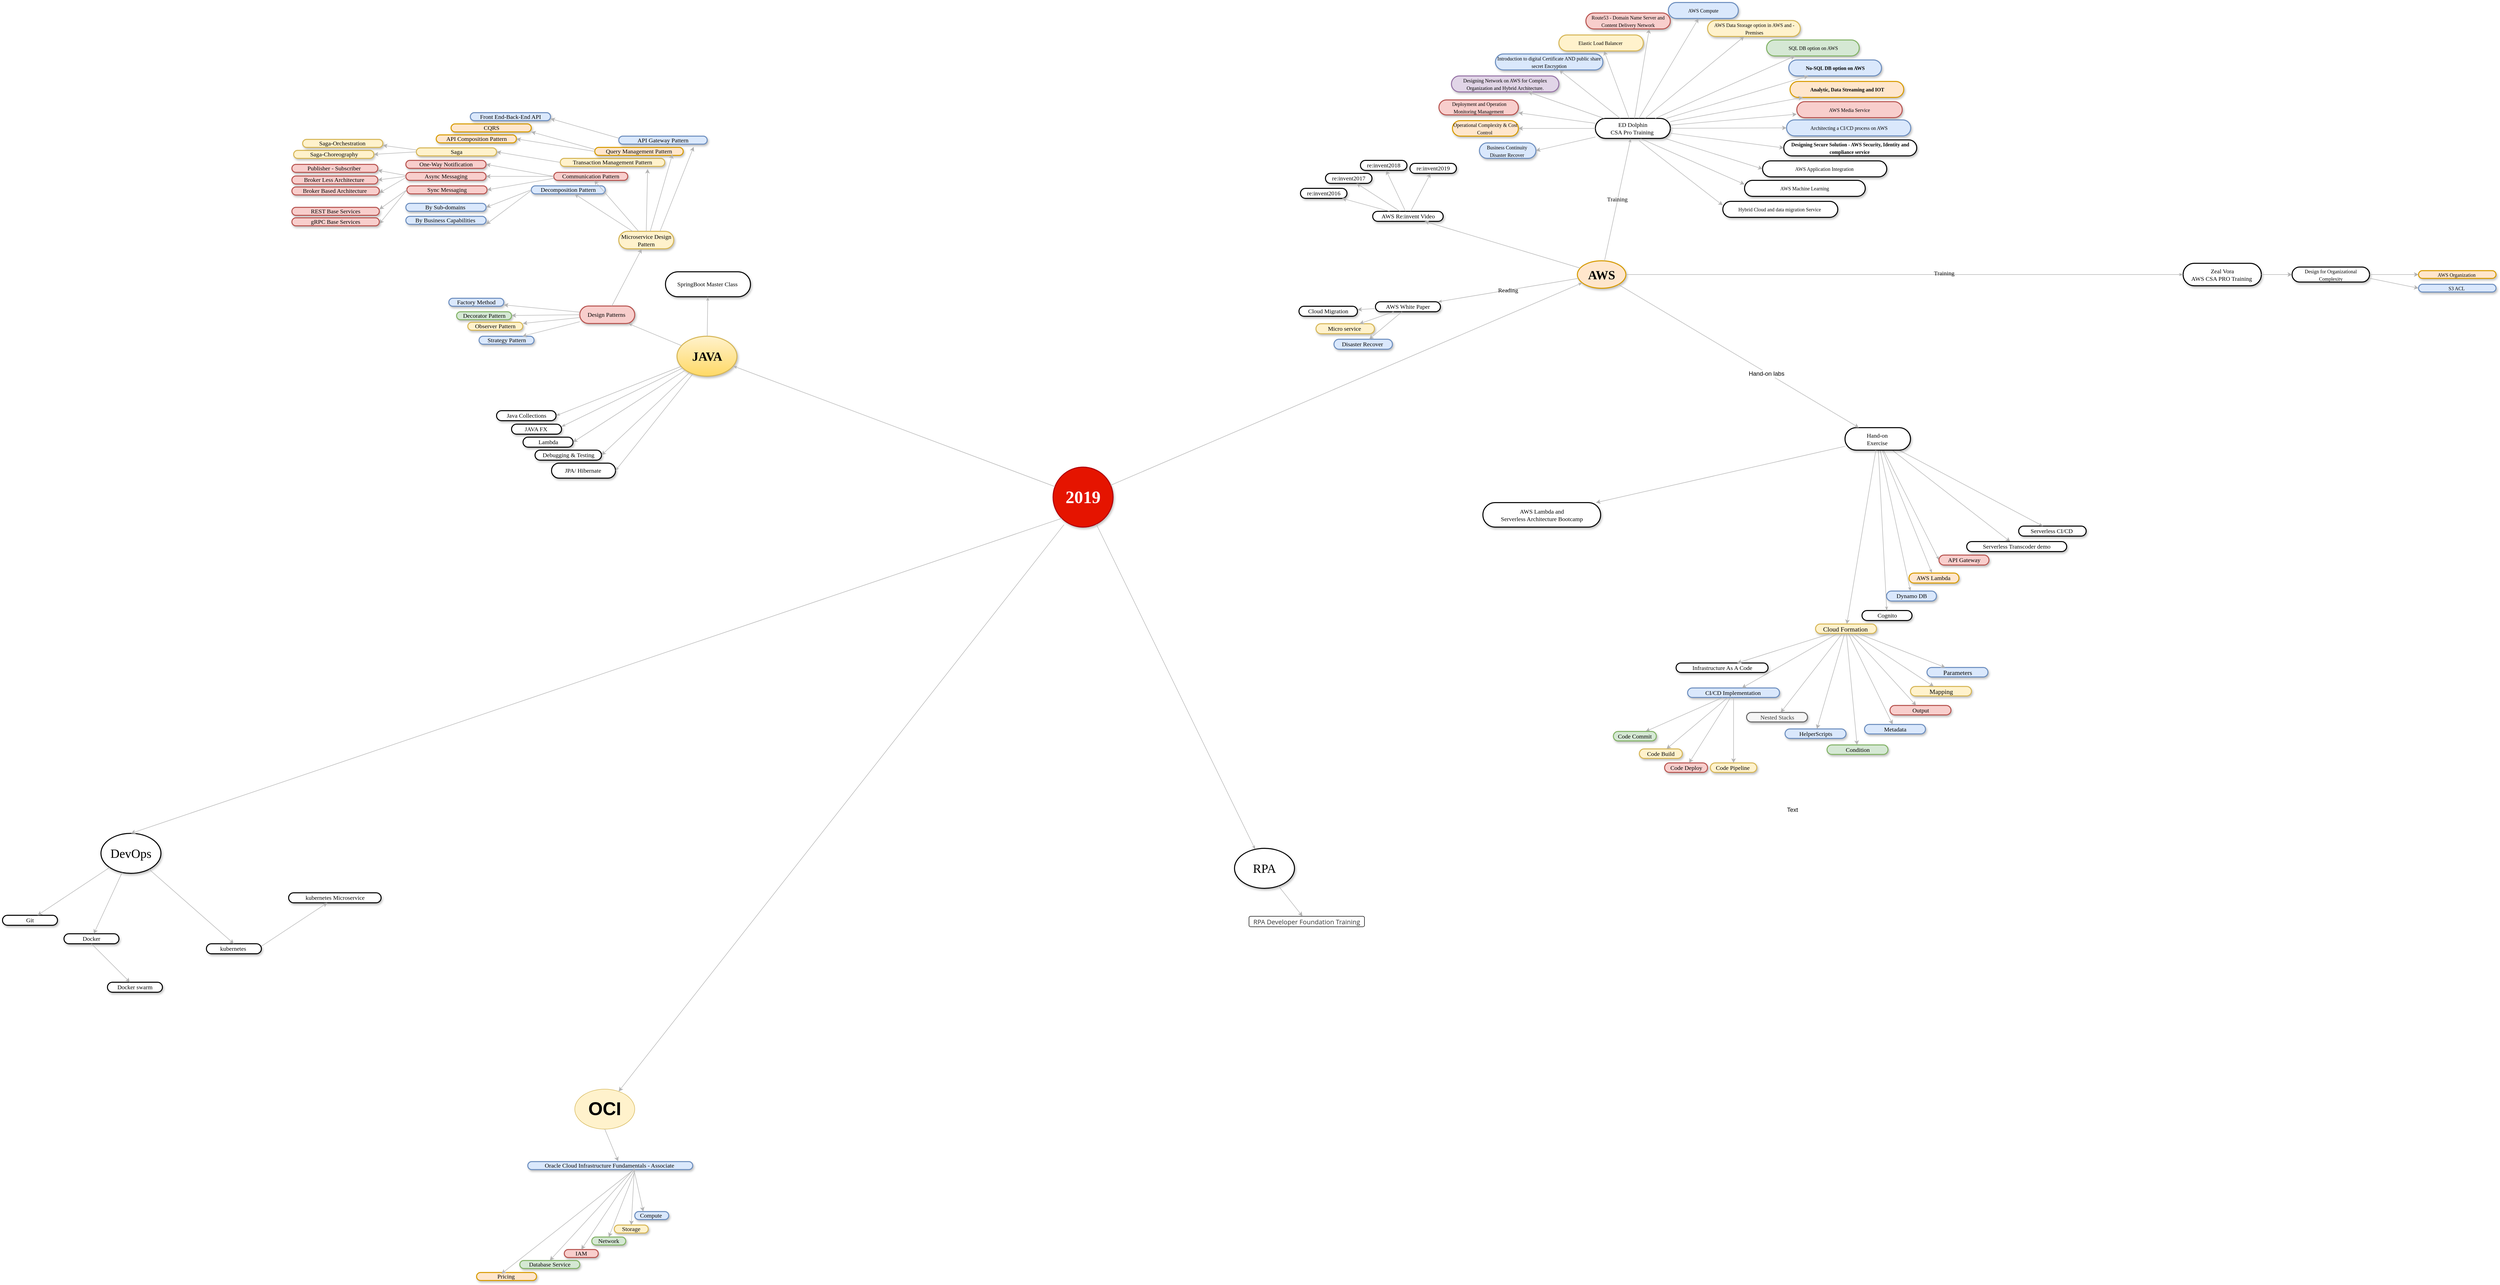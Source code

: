 <mxfile version="13.0.9" type="github" pages="4">
  <diagram name="Learning Plan" id="ad52d381-51e7-2e0d-a935-2d0ddd2fd229">
    <mxGraphModel dx="3438" dy="984" grid="0" gridSize="10" guides="1" tooltips="1" connect="1" arrows="1" fold="1" page="0" pageScale="1" pageWidth="1100" pageHeight="850" background="#ffffff" math="0" shadow="0">
      <root>
        <mxCell id="0" />
        <mxCell id="1" parent="0" />
        <mxCell id="qTr_m5463PESpSAJxUWb-5" value="" style="endArrow=classic;html=1;strokeColor=#B3B3B3;" parent="1" source="qTr_m5463PESpSAJxUWb-11" target="qTr_m5463PESpSAJxUWb-6" edge="1">
          <mxGeometry width="50" height="50" relative="1" as="geometry">
            <mxPoint x="1604.5" y="886" as="sourcePoint" />
            <mxPoint x="1771.709" y="1022" as="targetPoint" />
          </mxGeometry>
        </mxCell>
        <mxCell id="2c924340bb9dbf6c-1" value="Java Collections" style="whiteSpace=wrap;html=1;rounded=1;shadow=1;comic=0;labelBackgroundColor=none;strokeWidth=2;fontFamily=Verdana;fontSize=12;align=center;arcSize=50;" parent="1" vertex="1">
          <mxGeometry x="-1217.5" y="786.0" width="119" height="20" as="geometry" />
        </mxCell>
        <mxCell id="2c924340bb9dbf6c-2" value="JAVA" style="ellipse;whiteSpace=wrap;html=1;rounded=1;shadow=1;comic=0;labelBackgroundColor=none;strokeWidth=2;fontFamily=Verdana;fontSize=25;align=center;gradientColor=#ffd966;fillColor=#fff2cc;strokeColor=#d6b656;fontStyle=1" parent="1" vertex="1">
          <mxGeometry x="-856.5" y="637" width="120" height="80" as="geometry" />
        </mxCell>
        <mxCell id="2c924340bb9dbf6c-3" value="AWS" style="ellipse;whiteSpace=wrap;html=1;rounded=1;shadow=1;comic=0;labelBackgroundColor=none;strokeWidth=2;fontFamily=Verdana;fontSize=25;align=center;fillColor=#ffe6cc;strokeColor=#d79b00;fontStyle=1" parent="1" vertex="1">
          <mxGeometry x="945" y="486" width="97" height="55" as="geometry" />
        </mxCell>
        <mxCell id="2c924340bb9dbf6c-4" value="&lt;font style=&quot;font-size: 35px&quot;&gt;2019&lt;/font&gt;" style="ellipse;whiteSpace=wrap;html=1;rounded=1;shadow=1;comic=0;labelBackgroundColor=none;strokeWidth=2;fontFamily=Verdana;fontSize=12;align=center;fillColor=#e51400;strokeColor=#B20000;fontColor=#ffffff;fontStyle=1" parent="1" vertex="1">
          <mxGeometry x="-104" y="899" width="120" height="120" as="geometry" />
        </mxCell>
        <mxCell id="2c924340bb9dbf6c-8" value="&lt;span&gt;JAVA FX&amp;nbsp;&lt;/span&gt;" style="whiteSpace=wrap;html=1;rounded=1;shadow=1;comic=0;labelBackgroundColor=none;strokeWidth=2;fontFamily=Verdana;fontSize=12;align=center;arcSize=50;" parent="1" vertex="1">
          <mxGeometry x="-1187.5" y="813.0" width="100" height="20" as="geometry" />
        </mxCell>
        <mxCell id="2c924340bb9dbf6c-10" value="&lt;span&gt;SpringBoot Master Class&amp;nbsp;&lt;/span&gt;" style="whiteSpace=wrap;html=1;rounded=1;shadow=1;comic=0;labelBackgroundColor=none;strokeWidth=2;fontFamily=Verdana;fontSize=12;align=center;arcSize=50;" parent="1" vertex="1">
          <mxGeometry x="-879.5" y="508" width="170" height="50" as="geometry" />
        </mxCell>
        <mxCell id="2c924340bb9dbf6c-11" value="&lt;span&gt;AWS White Paper&lt;/span&gt;" style="whiteSpace=wrap;html=1;rounded=1;shadow=1;comic=0;labelBackgroundColor=none;strokeWidth=2;fontFamily=Verdana;fontSize=12;align=center;arcSize=50;" parent="1" vertex="1">
          <mxGeometry x="541" y="568" width="130" height="20" as="geometry" />
        </mxCell>
        <mxCell id="2c924340bb9dbf6c-14" value="&lt;span&gt;ED Dolphin &lt;br&gt;CSA Pro Training&amp;nbsp;&lt;/span&gt;" style="whiteSpace=wrap;html=1;rounded=1;shadow=1;comic=0;labelBackgroundColor=none;strokeWidth=2;fontFamily=Verdana;fontSize=12;align=center;arcSize=50;" parent="1" vertex="1">
          <mxGeometry x="981" y="201" width="150" height="40" as="geometry" />
        </mxCell>
        <mxCell id="2c924340bb9dbf6c-15" value="&lt;span&gt;Zeal Vora &lt;br&gt;AWS CSA PRO Training&amp;nbsp;&lt;/span&gt;" style="whiteSpace=wrap;html=1;rounded=1;shadow=1;comic=0;labelBackgroundColor=none;strokeWidth=2;fontFamily=Verdana;fontSize=12;align=center;arcSize=50;" parent="1" vertex="1">
          <mxGeometry x="2157" y="491" width="156.5" height="45" as="geometry" />
        </mxCell>
        <mxCell id="2c924340bb9dbf6c-19" value="AWS Lambda&amp;nbsp;" style="whiteSpace=wrap;html=1;rounded=1;shadow=1;comic=0;labelBackgroundColor=none;strokeWidth=2;fontFamily=Verdana;fontSize=12;align=center;arcSize=50;fillColor=#ffe6cc;strokeColor=#d79b00;" parent="1" vertex="1">
          <mxGeometry x="1608.5" y="1111" width="100" height="20" as="geometry" />
        </mxCell>
        <mxCell id="2c924340bb9dbf6c-27" value="" style="edgeStyle=none;rounded=1;html=1;labelBackgroundColor=none;startArrow=none;startFill=0;startSize=5;endArrow=classicThin;endFill=1;endSize=5;jettySize=auto;orthogonalLoop=1;strokeColor=#B3B3B3;strokeWidth=1;fontFamily=Verdana;fontSize=12" parent="1" source="2c924340bb9dbf6c-2" target="2c924340bb9dbf6c-10" edge="1">
          <mxGeometry x="0.143" relative="1" as="geometry">
            <mxPoint as="offset" />
          </mxGeometry>
        </mxCell>
        <mxCell id="2c924340bb9dbf6c-28" value="" style="edgeStyle=none;rounded=1;html=1;labelBackgroundColor=none;startArrow=none;startFill=0;startSize=5;endArrow=classicThin;endFill=1;endSize=5;jettySize=auto;orthogonalLoop=1;strokeColor=#B3B3B3;strokeWidth=1;fontFamily=Verdana;fontSize=12;entryX=1;entryY=0.5;entryDx=0;entryDy=0;" parent="1" source="2c924340bb9dbf6c-2" target="2c924340bb9dbf6c-1" edge="1">
          <mxGeometry relative="1" as="geometry" />
        </mxCell>
        <mxCell id="2c924340bb9dbf6c-29" value="" style="edgeStyle=none;rounded=1;html=1;labelBackgroundColor=none;startArrow=none;startFill=0;startSize=5;endArrow=classicThin;endFill=1;endSize=5;jettySize=auto;orthogonalLoop=1;strokeColor=#B3B3B3;strokeWidth=1;fontFamily=Verdana;fontSize=12;entryX=1;entryY=0.25;entryDx=0;entryDy=0;" parent="1" source="2c924340bb9dbf6c-2" target="2c924340bb9dbf6c-8" edge="1">
          <mxGeometry relative="1" as="geometry" />
        </mxCell>
        <mxCell id="2c924340bb9dbf6c-31" value="" style="edgeStyle=none;rounded=1;html=1;labelBackgroundColor=none;startArrow=none;startFill=0;startSize=5;endArrow=classicThin;endFill=1;endSize=5;jettySize=auto;orthogonalLoop=1;strokeColor=#B3B3B3;strokeWidth=1;fontFamily=Verdana;fontSize=12" parent="1" source="2c924340bb9dbf6c-4" target="2c924340bb9dbf6c-2" edge="1">
          <mxGeometry relative="1" as="geometry">
            <Array as="points" />
          </mxGeometry>
        </mxCell>
        <mxCell id="2c924340bb9dbf6c-32" value="" style="edgeStyle=none;rounded=1;html=1;labelBackgroundColor=none;startArrow=none;startFill=0;startSize=5;endArrow=classicThin;endFill=1;endSize=5;jettySize=auto;orthogonalLoop=1;strokeColor=#B3B3B3;strokeWidth=1;fontFamily=Verdana;fontSize=12" parent="1" source="2c924340bb9dbf6c-4" target="2c924340bb9dbf6c-3" edge="1">
          <mxGeometry relative="1" as="geometry" />
        </mxCell>
        <mxCell id="2c924340bb9dbf6c-40" value="" style="edgeStyle=none;rounded=1;html=1;labelBackgroundColor=none;startArrow=none;startFill=0;startSize=5;endArrow=classicThin;endFill=1;endSize=5;jettySize=auto;orthogonalLoop=1;strokeColor=#B3B3B3;strokeWidth=1;fontFamily=Verdana;fontSize=12;entryX=0;entryY=0.5;entryDx=0;entryDy=0;" parent="1" source="qTr_m5463PESpSAJxUWb-11" target="NlIUjC8G3_FUQfrN99u6-1" edge="1">
          <mxGeometry x="0.274" y="19" relative="1" as="geometry">
            <mxPoint x="1598.5" y="922" as="sourcePoint" />
            <mxPoint x="-1" as="offset" />
          </mxGeometry>
        </mxCell>
        <mxCell id="2c924340bb9dbf6c-44" value="Training&amp;nbsp;" style="edgeStyle=none;rounded=1;html=1;labelBackgroundColor=none;startArrow=none;startFill=0;startSize=5;endArrow=classicThin;endFill=1;endSize=5;jettySize=auto;orthogonalLoop=1;strokeColor=#B3B3B3;strokeWidth=1;fontFamily=Verdana;fontSize=12;" parent="1" source="2c924340bb9dbf6c-3" target="2c924340bb9dbf6c-15" edge="1">
          <mxGeometry x="0.144" y="3" relative="1" as="geometry">
            <mxPoint as="offset" />
            <mxPoint x="1344" y="452" as="targetPoint" />
          </mxGeometry>
        </mxCell>
        <mxCell id="2c924340bb9dbf6c-45" value="Training&amp;nbsp;" style="edgeStyle=none;rounded=1;html=1;labelBackgroundColor=none;startArrow=none;startFill=0;startSize=5;endArrow=classicThin;endFill=1;endSize=5;jettySize=auto;orthogonalLoop=1;strokeColor=#B3B3B3;strokeWidth=1;fontFamily=Verdana;fontSize=12" parent="1" source="2c924340bb9dbf6c-3" target="2c924340bb9dbf6c-14" edge="1">
          <mxGeometry relative="1" as="geometry" />
        </mxCell>
        <mxCell id="2c924340bb9dbf6c-46" value="Reading" style="edgeStyle=none;rounded=1;html=1;labelBackgroundColor=none;startArrow=none;startFill=0;startSize=5;endArrow=classicThin;endFill=1;endSize=5;jettySize=auto;orthogonalLoop=1;strokeColor=#B3B3B3;strokeWidth=1;fontFamily=Verdana;fontSize=12" parent="1" source="2c924340bb9dbf6c-3" target="2c924340bb9dbf6c-11" edge="1">
          <mxGeometry relative="1" as="geometry" />
        </mxCell>
        <mxCell id="2c924340bb9dbf6c-55" value="&lt;span&gt;JPA/ Hibernate&amp;nbsp;&lt;/span&gt;" style="whiteSpace=wrap;html=1;rounded=1;shadow=1;comic=0;labelBackgroundColor=none;strokeWidth=2;fontFamily=Verdana;fontSize=12;align=center;arcSize=50;" parent="1" vertex="1">
          <mxGeometry x="-1107.5" y="891" width="128" height="30" as="geometry" />
        </mxCell>
        <mxCell id="2c924340bb9dbf6c-61" value="" style="edgeStyle=none;rounded=1;html=1;labelBackgroundColor=none;startArrow=none;startFill=0;startSize=5;endArrow=classicThin;endFill=1;endSize=5;jettySize=auto;orthogonalLoop=1;strokeColor=#B3B3B3;strokeWidth=1;fontFamily=Verdana;fontSize=12;entryX=1;entryY=0.5;entryDx=0;entryDy=0;" parent="1" source="2c924340bb9dbf6c-2" target="2c924340bb9dbf6c-55" edge="1">
          <mxGeometry relative="1" as="geometry" />
        </mxCell>
        <mxCell id="NlIUjC8G3_FUQfrN99u6-1" value="&lt;span&gt;API Gateway&lt;/span&gt;" style="whiteSpace=wrap;html=1;rounded=1;shadow=1;comic=0;labelBackgroundColor=none;strokeWidth=2;fontFamily=Verdana;fontSize=12;align=center;arcSize=50;fillColor=#f8cecc;strokeColor=#b85450;" parent="1" vertex="1">
          <mxGeometry x="1668.5" y="1075" width="100" height="20" as="geometry" />
        </mxCell>
        <mxCell id="NlIUjC8G3_FUQfrN99u6-2" value="&lt;span&gt;Dynamo DB&lt;/span&gt;" style="whiteSpace=wrap;html=1;rounded=1;shadow=1;comic=0;labelBackgroundColor=none;strokeWidth=2;fontFamily=Verdana;fontSize=12;align=center;arcSize=50;fillColor=#dae8fc;strokeColor=#6c8ebf;" parent="1" vertex="1">
          <mxGeometry x="1563.5" y="1147" width="100" height="20" as="geometry" />
        </mxCell>
        <mxCell id="NlIUjC8G3_FUQfrN99u6-8" value="Cognito" style="whiteSpace=wrap;html=1;rounded=1;shadow=1;comic=0;labelBackgroundColor=none;strokeWidth=2;fontFamily=Verdana;fontSize=12;align=center;arcSize=50;" parent="1" vertex="1">
          <mxGeometry x="1514.5" y="1186" width="100" height="20" as="geometry" />
        </mxCell>
        <mxCell id="NlIUjC8G3_FUQfrN99u6-14" value="" style="edgeStyle=none;rounded=1;html=1;labelBackgroundColor=none;startArrow=none;startFill=0;startSize=5;endArrow=classicThin;endFill=1;endSize=5;jettySize=auto;orthogonalLoop=1;strokeColor=#B3B3B3;strokeWidth=1;fontFamily=Verdana;fontSize=12;" parent="1" source="qTr_m5463PESpSAJxUWb-11" target="2c924340bb9dbf6c-19" edge="1">
          <mxGeometry relative="1" as="geometry">
            <mxPoint x="1574.5" y="877" as="sourcePoint" />
            <mxPoint x="1444" y="973" as="targetPoint" />
          </mxGeometry>
        </mxCell>
        <mxCell id="NlIUjC8G3_FUQfrN99u6-21" value="&lt;span&gt;Design Patterns&amp;nbsp;&lt;/span&gt;" style="whiteSpace=wrap;html=1;rounded=1;shadow=1;comic=0;labelBackgroundColor=none;strokeWidth=2;fontFamily=Verdana;fontSize=12;align=center;arcSize=50;fillColor=#f8cecc;strokeColor=#b85450;" parent="1" vertex="1">
          <mxGeometry x="-1051" y="576.5" width="110" height="35" as="geometry" />
        </mxCell>
        <mxCell id="NlIUjC8G3_FUQfrN99u6-22" value="" style="edgeStyle=none;rounded=1;html=1;labelBackgroundColor=none;startArrow=none;startFill=0;startSize=5;endArrow=classicThin;endFill=1;endSize=5;jettySize=auto;orthogonalLoop=1;strokeColor=#B3B3B3;strokeWidth=1;fontFamily=Verdana;fontSize=12;" parent="1" source="2c924340bb9dbf6c-2" target="NlIUjC8G3_FUQfrN99u6-21" edge="1">
          <mxGeometry x="0.143" relative="1" as="geometry">
            <mxPoint x="-723.707" y="653.763" as="sourcePoint" />
            <mxPoint as="offset" />
          </mxGeometry>
        </mxCell>
        <mxCell id="aUbg2GQfj_RAobpnSpw4-2" value="" style="edgeStyle=none;rounded=1;html=1;labelBackgroundColor=none;startArrow=none;startFill=0;startSize=5;endArrow=classicThin;endFill=1;endSize=5;jettySize=auto;orthogonalLoop=1;strokeColor=#B3B3B3;strokeWidth=1;fontFamily=Verdana;fontSize=12;" parent="1" source="2c924340bb9dbf6c-4" target="aUbg2GQfj_RAobpnSpw4-3" edge="1">
          <mxGeometry relative="1" as="geometry">
            <mxPoint x="642.758" y="741.423" as="sourcePoint" />
            <mxPoint x="573" y="1077" as="targetPoint" />
          </mxGeometry>
        </mxCell>
        <mxCell id="aUbg2GQfj_RAobpnSpw4-3" value="&lt;span&gt;&lt;font style=&quot;font-size: 25px&quot;&gt;RPA&lt;/font&gt;&lt;/span&gt;" style="ellipse;whiteSpace=wrap;html=1;rounded=1;shadow=1;comic=0;labelBackgroundColor=none;strokeWidth=2;fontFamily=Verdana;fontSize=12;align=center;" parent="1" vertex="1">
          <mxGeometry x="259" y="1662" width="120" height="80" as="geometry" />
        </mxCell>
        <mxCell id="aUbg2GQfj_RAobpnSpw4-8" value="" style="edgeStyle=none;rounded=1;html=1;labelBackgroundColor=none;startArrow=none;startFill=0;startSize=5;endArrow=classicThin;endFill=1;endSize=5;jettySize=auto;orthogonalLoop=1;strokeColor=#B3B3B3;strokeWidth=1;fontFamily=Verdana;fontSize=12;" parent="1" source="qTr_m5463PESpSAJxUWb-11" target="NlIUjC8G3_FUQfrN99u6-8" edge="1">
          <mxGeometry relative="1" as="geometry">
            <mxPoint x="1551.5" y="946" as="sourcePoint" />
            <mxPoint x="1848.5" y="998" as="targetPoint" />
          </mxGeometry>
        </mxCell>
        <mxCell id="aUbg2GQfj_RAobpnSpw4-9" value="" style="edgeStyle=none;rounded=1;html=1;labelBackgroundColor=none;startArrow=none;startFill=0;startSize=5;endArrow=classicThin;endFill=1;endSize=5;jettySize=auto;orthogonalLoop=1;strokeColor=#B3B3B3;strokeWidth=1;fontFamily=Verdana;fontSize=12;" parent="1" source="qTr_m5463PESpSAJxUWb-11" target="NlIUjC8G3_FUQfrN99u6-2" edge="1">
          <mxGeometry x="0.064" y="29" relative="1" as="geometry">
            <mxPoint x="1568.5" y="900" as="sourcePoint" />
            <mxPoint x="1699.788" y="1124" as="targetPoint" />
            <Array as="points" />
            <mxPoint as="offset" />
          </mxGeometry>
        </mxCell>
        <mxCell id="JUx92tICWYFmlGeN_mxr-1" value="&lt;span&gt;Serverless CI/CD&amp;nbsp;&lt;/span&gt;" style="whiteSpace=wrap;html=1;rounded=1;shadow=1;comic=0;labelBackgroundColor=none;strokeWidth=2;fontFamily=Verdana;fontSize=12;align=center;arcSize=50;" parent="1" vertex="1">
          <mxGeometry x="1828" y="1017" width="135" height="20" as="geometry" />
        </mxCell>
        <mxCell id="JUx92tICWYFmlGeN_mxr-2" value="" style="edgeStyle=none;rounded=1;html=1;labelBackgroundColor=none;startArrow=none;startFill=0;startSize=5;endArrow=classicThin;endFill=1;endSize=5;jettySize=auto;orthogonalLoop=1;strokeColor=#B3B3B3;strokeWidth=1;fontFamily=Verdana;fontSize=12;" parent="1" source="qTr_m5463PESpSAJxUWb-11" target="JUx92tICWYFmlGeN_mxr-1" edge="1">
          <mxGeometry relative="1" as="geometry">
            <mxPoint x="1621.5" y="885" as="sourcePoint" />
            <mxPoint x="1862.5" y="1042" as="targetPoint" />
          </mxGeometry>
        </mxCell>
        <mxCell id="utK8YzHkomSW0VGDoDWM-1" value="&lt;font style=&quot;font-size: 10px&quot;&gt;Design for Organizational Complexity&lt;/font&gt;" style="whiteSpace=wrap;html=1;rounded=1;shadow=1;comic=0;labelBackgroundColor=none;strokeWidth=2;fontFamily=Verdana;fontSize=12;align=center;arcSize=50;" parent="1" vertex="1">
          <mxGeometry x="2375" y="498.5" width="155" height="30" as="geometry" />
        </mxCell>
        <mxCell id="utK8YzHkomSW0VGDoDWM-2" value="" style="endArrow=classic;html=1;strokeColor=#B3B3B3;" parent="1" source="2c924340bb9dbf6c-15" target="utK8YzHkomSW0VGDoDWM-1" edge="1">
          <mxGeometry width="50" height="50" relative="1" as="geometry">
            <mxPoint x="1820.5" y="561" as="sourcePoint" />
            <mxPoint x="1680" y="398" as="targetPoint" />
          </mxGeometry>
        </mxCell>
        <mxCell id="utK8YzHkomSW0VGDoDWM-3" value="&lt;span style=&quot;font-size: 10px&quot;&gt;Business Continuity&amp;nbsp;&lt;br&gt;Disaster Recover&amp;nbsp;&lt;/span&gt;" style="whiteSpace=wrap;html=1;rounded=1;shadow=1;comic=0;labelBackgroundColor=none;strokeWidth=2;fontFamily=Verdana;fontSize=12;align=center;arcSize=50;fillColor=#dae8fc;strokeColor=#6c8ebf;" parent="1" vertex="1">
          <mxGeometry x="749" y="250" width="113" height="31" as="geometry" />
        </mxCell>
        <mxCell id="utK8YzHkomSW0VGDoDWM-5" value="" style="endArrow=classic;html=1;strokeColor=#B3B3B3;entryX=1;entryY=0.5;entryDx=0;entryDy=0;" parent="1" source="2c924340bb9dbf6c-14" target="utK8YzHkomSW0VGDoDWM-3" edge="1">
          <mxGeometry width="50" height="50" relative="1" as="geometry">
            <mxPoint x="1064" y="204" as="sourcePoint" />
            <mxPoint x="1114" y="154" as="targetPoint" />
          </mxGeometry>
        </mxCell>
        <mxCell id="UUau7E6U5k5TTlxpQxdi-1" style="edgeStyle=orthogonalEdgeStyle;rounded=0;orthogonalLoop=1;jettySize=auto;html=1;exitX=0.5;exitY=1;exitDx=0;exitDy=0;" parent="1" source="2c924340bb9dbf6c-8" target="2c924340bb9dbf6c-8" edge="1">
          <mxGeometry relative="1" as="geometry" />
        </mxCell>
        <mxCell id="UUau7E6U5k5TTlxpQxdi-2" value="&lt;span&gt;Lambda&lt;/span&gt;" style="whiteSpace=wrap;html=1;rounded=1;shadow=1;comic=0;labelBackgroundColor=none;strokeWidth=2;fontFamily=Verdana;fontSize=12;align=center;arcSize=50;" parent="1" vertex="1">
          <mxGeometry x="-1164.5" y="839.0" width="100" height="20" as="geometry" />
        </mxCell>
        <mxCell id="UUau7E6U5k5TTlxpQxdi-3" value="" style="endArrow=classic;html=1;strokeColor=#B3B3B3;entryX=1;entryY=0.5;entryDx=0;entryDy=0;" parent="1" source="2c924340bb9dbf6c-2" target="UUau7E6U5k5TTlxpQxdi-2" edge="1">
          <mxGeometry width="50" height="50" relative="1" as="geometry">
            <mxPoint x="-1244.5" y="1179" as="sourcePoint" />
            <mxPoint x="-1194.5" y="1129" as="targetPoint" />
          </mxGeometry>
        </mxCell>
        <mxCell id="UUau7E6U5k5TTlxpQxdi-5" value="&lt;span&gt;Debugging&amp;nbsp;&amp;amp; Testing&lt;/span&gt;" style="whiteSpace=wrap;html=1;rounded=1;shadow=1;comic=0;labelBackgroundColor=none;strokeWidth=2;fontFamily=Verdana;fontSize=12;align=center;arcSize=50;" parent="1" vertex="1">
          <mxGeometry x="-1140.5" y="865.0" width="133" height="20" as="geometry" />
        </mxCell>
        <mxCell id="UUau7E6U5k5TTlxpQxdi-6" value="" style="endArrow=classic;html=1;entryX=1;entryY=0.5;entryDx=0;entryDy=0;strokeColor=#B3B3B3;" parent="1" source="2c924340bb9dbf6c-2" target="UUau7E6U5k5TTlxpQxdi-5" edge="1">
          <mxGeometry width="50" height="50" relative="1" as="geometry">
            <mxPoint x="-1034.5" y="809" as="sourcePoint" />
            <mxPoint x="-984.5" y="759" as="targetPoint" />
          </mxGeometry>
        </mxCell>
        <mxCell id="UUau7E6U5k5TTlxpQxdi-8" value="Disaster Recover&amp;nbsp;" style="whiteSpace=wrap;html=1;rounded=1;shadow=1;comic=0;labelBackgroundColor=none;strokeWidth=2;fontFamily=Verdana;fontSize=12;align=center;arcSize=50;fillColor=#dae8fc;strokeColor=#6c8ebf;" parent="1" vertex="1">
          <mxGeometry x="458" y="643" width="117" height="20" as="geometry" />
        </mxCell>
        <mxCell id="UUau7E6U5k5TTlxpQxdi-11" value="&lt;span&gt;&lt;font style=&quot;font-size: 25px&quot;&gt;DevOps&lt;/font&gt;&lt;/span&gt;" style="ellipse;whiteSpace=wrap;html=1;rounded=1;shadow=1;comic=0;labelBackgroundColor=none;strokeWidth=2;fontFamily=Verdana;fontSize=12;align=center;" parent="1" vertex="1">
          <mxGeometry x="-2009" y="1632" width="120" height="80" as="geometry" />
        </mxCell>
        <mxCell id="UUau7E6U5k5TTlxpQxdi-12" value="&lt;span&gt;kubernetes&amp;nbsp;&lt;/span&gt;" style="whiteSpace=wrap;html=1;rounded=1;shadow=1;comic=0;labelBackgroundColor=none;strokeWidth=2;fontFamily=Verdana;fontSize=12;align=center;arcSize=50;" parent="1" vertex="1">
          <mxGeometry x="-1798" y="1853" width="110" height="20" as="geometry" />
        </mxCell>
        <mxCell id="UUau7E6U5k5TTlxpQxdi-13" value="&lt;span&gt;Docker&lt;/span&gt;" style="whiteSpace=wrap;html=1;rounded=1;shadow=1;comic=0;labelBackgroundColor=none;strokeWidth=2;fontFamily=Verdana;fontSize=12;align=center;arcSize=50;" parent="1" vertex="1">
          <mxGeometry x="-2083" y="1833" width="110" height="20" as="geometry" />
        </mxCell>
        <mxCell id="UUau7E6U5k5TTlxpQxdi-14" value="Docker swarm" style="whiteSpace=wrap;html=1;rounded=1;shadow=1;comic=0;labelBackgroundColor=none;strokeWidth=2;fontFamily=Verdana;fontSize=12;align=center;arcSize=50;" parent="1" vertex="1">
          <mxGeometry x="-1996" y="1930" width="110" height="20" as="geometry" />
        </mxCell>
        <mxCell id="UUau7E6U5k5TTlxpQxdi-16" value="" style="endArrow=classic;html=1;strokeColor=#B3B3B3;" parent="1" source="UUau7E6U5k5TTlxpQxdi-11" target="UUau7E6U5k5TTlxpQxdi-13" edge="1">
          <mxGeometry width="50" height="50" relative="1" as="geometry">
            <mxPoint x="-1884" y="1998" as="sourcePoint" />
            <mxPoint x="-1834" y="1948" as="targetPoint" />
          </mxGeometry>
        </mxCell>
        <mxCell id="UUau7E6U5k5TTlxpQxdi-18" value="" style="endArrow=classic;html=1;strokeColor=#B3B3B3;entryX=0.5;entryY=0;entryDx=0;entryDy=0;" parent="1" source="UUau7E6U5k5TTlxpQxdi-11" target="UUau7E6U5k5TTlxpQxdi-12" edge="1">
          <mxGeometry width="50" height="50" relative="1" as="geometry">
            <mxPoint x="-1745" y="1983" as="sourcePoint" />
            <mxPoint x="-1695" y="1933" as="targetPoint" />
          </mxGeometry>
        </mxCell>
        <mxCell id="UUau7E6U5k5TTlxpQxdi-19" value="" style="endArrow=classic;html=1;strokeColor=#B3B3B3;entryX=0.5;entryY=0;entryDx=0;entryDy=0;exitX=0;exitY=1;exitDx=0;exitDy=0;" parent="1" source="2c924340bb9dbf6c-4" target="UUau7E6U5k5TTlxpQxdi-11" edge="1">
          <mxGeometry width="50" height="50" relative="1" as="geometry">
            <mxPoint x="-780.745" y="1155.002" as="sourcePoint" />
            <mxPoint x="-565" y="1460.63" as="targetPoint" />
          </mxGeometry>
        </mxCell>
        <mxCell id="_qGjY-r7ES5HyB8qeQ8e-1" value="&lt;span&gt;AWS Re:invent Video&lt;/span&gt;" style="whiteSpace=wrap;html=1;rounded=1;shadow=1;comic=0;labelBackgroundColor=none;strokeWidth=2;fontFamily=Verdana;fontSize=12;align=center;arcSize=50;" parent="1" vertex="1">
          <mxGeometry x="535.5" y="387" width="141" height="20" as="geometry" />
        </mxCell>
        <mxCell id="_qGjY-r7ES5HyB8qeQ8e-2" value="" style="endArrow=classic;html=1;strokeColor=#B3B3B3;" parent="1" source="2c924340bb9dbf6c-3" target="_qGjY-r7ES5HyB8qeQ8e-1" edge="1">
          <mxGeometry width="50" height="50" relative="1" as="geometry">
            <mxPoint x="593" y="1201" as="sourcePoint" />
            <mxPoint x="643" y="1151" as="targetPoint" />
          </mxGeometry>
        </mxCell>
        <mxCell id="_qGjY-r7ES5HyB8qeQ8e-3" value="&lt;span&gt;re:invent2016&lt;/span&gt;" style="whiteSpace=wrap;html=1;rounded=1;shadow=1;comic=0;labelBackgroundColor=none;strokeWidth=2;fontFamily=Verdana;fontSize=12;align=center;arcSize=50;" parent="1" vertex="1">
          <mxGeometry x="391" y="341" width="93" height="20" as="geometry" />
        </mxCell>
        <mxCell id="_qGjY-r7ES5HyB8qeQ8e-4" value="" style="endArrow=classic;html=1;strokeColor=#B3B3B3;" parent="1" source="_qGjY-r7ES5HyB8qeQ8e-1" target="_qGjY-r7ES5HyB8qeQ8e-3" edge="1">
          <mxGeometry width="50" height="50" relative="1" as="geometry">
            <mxPoint x="280" y="675" as="sourcePoint" />
            <mxPoint x="6" y="1169" as="targetPoint" />
          </mxGeometry>
        </mxCell>
        <mxCell id="T4aZKAaIywmiW5cC4Wu4-1" value="&lt;span&gt;re:invent2017&lt;/span&gt;" style="whiteSpace=wrap;html=1;rounded=1;shadow=1;comic=0;labelBackgroundColor=none;strokeWidth=2;fontFamily=Verdana;fontSize=12;align=center;arcSize=50;" parent="1" vertex="1">
          <mxGeometry x="441" y="311" width="93" height="20" as="geometry" />
        </mxCell>
        <mxCell id="T4aZKAaIywmiW5cC4Wu4-2" value="&lt;span&gt;re:invent2018&lt;/span&gt;" style="whiteSpace=wrap;html=1;rounded=1;shadow=1;comic=0;labelBackgroundColor=none;strokeWidth=2;fontFamily=Verdana;fontSize=12;align=center;arcSize=50;" parent="1" vertex="1">
          <mxGeometry x="511" y="285" width="93" height="20" as="geometry" />
        </mxCell>
        <mxCell id="T4aZKAaIywmiW5cC4Wu4-3" value="&lt;span&gt;re:invent2019&lt;/span&gt;" style="whiteSpace=wrap;html=1;rounded=1;shadow=1;comic=0;labelBackgroundColor=none;strokeWidth=2;fontFamily=Verdana;fontSize=12;align=center;arcSize=50;" parent="1" vertex="1">
          <mxGeometry x="610" y="291" width="93" height="20" as="geometry" />
        </mxCell>
        <mxCell id="T4aZKAaIywmiW5cC4Wu4-4" value="" style="endArrow=classic;html=1;strokeColor=#B3B3B3;" parent="1" source="_qGjY-r7ES5HyB8qeQ8e-1" target="T4aZKAaIywmiW5cC4Wu4-3" edge="1">
          <mxGeometry width="50" height="50" relative="1" as="geometry">
            <mxPoint x="660" y="364" as="sourcePoint" />
            <mxPoint x="710" y="314" as="targetPoint" />
          </mxGeometry>
        </mxCell>
        <mxCell id="T4aZKAaIywmiW5cC4Wu4-5" value="" style="endArrow=classic;html=1;strokeColor=#B3B3B3;" parent="1" source="_qGjY-r7ES5HyB8qeQ8e-1" target="T4aZKAaIywmiW5cC4Wu4-2" edge="1">
          <mxGeometry width="50" height="50" relative="1" as="geometry">
            <mxPoint x="665" y="393" as="sourcePoint" />
            <mxPoint x="715" y="343" as="targetPoint" />
          </mxGeometry>
        </mxCell>
        <mxCell id="T4aZKAaIywmiW5cC4Wu4-6" value="" style="endArrow=classic;html=1;strokeColor=#B3B3B3;" parent="1" source="_qGjY-r7ES5HyB8qeQ8e-1" target="T4aZKAaIywmiW5cC4Wu4-1" edge="1">
          <mxGeometry width="50" height="50" relative="1" as="geometry">
            <mxPoint x="557" y="371" as="sourcePoint" />
            <mxPoint x="550" y="315" as="targetPoint" />
          </mxGeometry>
        </mxCell>
        <mxCell id="iq47JH9IOjm5TBPFm13r-1" value="&lt;span style=&quot;color: rgb(51 , 51 , 51) ; font-family: &amp;#34;open sans&amp;#34; , sans-serif ; font-size: 13px ; white-space: normal&quot;&gt;RPA Developer Foundation Training&lt;/span&gt;" style="rounded=1;whiteSpace=wrap;html=1;" parent="1" vertex="1">
          <mxGeometry x="288" y="1798" width="231" height="21" as="geometry" />
        </mxCell>
        <mxCell id="iq47JH9IOjm5TBPFm13r-2" value="" style="endArrow=classic;html=1;strokeColor=#B3B3B3;" parent="1" source="aUbg2GQfj_RAobpnSpw4-3" target="iq47JH9IOjm5TBPFm13r-1" edge="1">
          <mxGeometry width="50" height="50" relative="1" as="geometry">
            <mxPoint x="293" y="1546" as="sourcePoint" />
            <mxPoint x="750" y="1461" as="targetPoint" />
          </mxGeometry>
        </mxCell>
        <mxCell id="iq47JH9IOjm5TBPFm13r-3" value="&lt;span&gt;Git&lt;/span&gt;" style="whiteSpace=wrap;html=1;rounded=1;shadow=1;comic=0;labelBackgroundColor=none;strokeWidth=2;fontFamily=Verdana;fontSize=12;align=center;arcSize=50;" parent="1" vertex="1">
          <mxGeometry x="-2206" y="1796" width="110" height="20" as="geometry" />
        </mxCell>
        <mxCell id="iq47JH9IOjm5TBPFm13r-4" value="" style="endArrow=classic;html=1;strokeColor=#B3B3B3;" parent="1" source="UUau7E6U5k5TTlxpQxdi-11" target="iq47JH9IOjm5TBPFm13r-3" edge="1">
          <mxGeometry width="50" height="50" relative="1" as="geometry">
            <mxPoint x="-2104" y="1728" as="sourcePoint" />
            <mxPoint x="-2054" y="1678" as="targetPoint" />
          </mxGeometry>
        </mxCell>
        <mxCell id="e3at0sxz_broB0n3_vnu-1" value="&lt;span&gt;Strategy&amp;nbsp;Pattern&lt;/span&gt;" style="whiteSpace=wrap;html=1;rounded=1;shadow=1;comic=0;labelBackgroundColor=none;strokeWidth=2;fontFamily=Verdana;fontSize=12;align=center;arcSize=50;fillColor=#dae8fc;strokeColor=#6c8ebf;" parent="1" vertex="1">
          <mxGeometry x="-1252.5" y="637" width="110" height="16" as="geometry" />
        </mxCell>
        <mxCell id="e3at0sxz_broB0n3_vnu-2" value="&lt;span&gt;Decorator&amp;nbsp;&lt;/span&gt;Pattern" style="whiteSpace=wrap;html=1;rounded=1;shadow=1;comic=0;labelBackgroundColor=none;strokeWidth=2;fontFamily=Verdana;fontSize=12;align=center;arcSize=50;fillColor=#d5e8d4;strokeColor=#82b366;" parent="1" vertex="1">
          <mxGeometry x="-1297.5" y="588" width="110" height="16" as="geometry" />
        </mxCell>
        <mxCell id="e3at0sxz_broB0n3_vnu-3" value="&lt;span&gt;Observer&amp;nbsp;&lt;/span&gt;Pattern" style="whiteSpace=wrap;html=1;rounded=1;shadow=1;comic=0;labelBackgroundColor=none;strokeWidth=2;fontFamily=Verdana;fontSize=12;align=center;arcSize=50;fillColor=#fff2cc;strokeColor=#d6b656;" parent="1" vertex="1">
          <mxGeometry x="-1275" y="609" width="110" height="16" as="geometry" />
        </mxCell>
        <mxCell id="e3at0sxz_broB0n3_vnu-5" value="" style="endArrow=classic;html=1;strokeColor=#B3B3B3;" parent="1" source="NlIUjC8G3_FUQfrN99u6-21" target="e3at0sxz_broB0n3_vnu-1" edge="1">
          <mxGeometry width="50" height="50" relative="1" as="geometry">
            <mxPoint x="-947" y="541" as="sourcePoint" />
            <mxPoint x="-1156.733" y="635" as="targetPoint" />
          </mxGeometry>
        </mxCell>
        <mxCell id="e3at0sxz_broB0n3_vnu-6" value="" style="endArrow=classic;html=1;strokeColor=#B3B3B3;" parent="1" source="NlIUjC8G3_FUQfrN99u6-21" target="e3at0sxz_broB0n3_vnu-3" edge="1">
          <mxGeometry width="50" height="50" relative="1" as="geometry">
            <mxPoint x="-1077" y="543" as="sourcePoint" />
            <mxPoint x="-1027" y="493" as="targetPoint" />
          </mxGeometry>
        </mxCell>
        <mxCell id="e3at0sxz_broB0n3_vnu-8" value="" style="endArrow=classic;html=1;exitX=0;exitY=0.5;exitDx=0;exitDy=0;strokeColor=#B3B3B3;" parent="1" source="NlIUjC8G3_FUQfrN99u6-21" target="e3at0sxz_broB0n3_vnu-2" edge="1">
          <mxGeometry width="50" height="50" relative="1" as="geometry">
            <mxPoint x="-1087" y="523" as="sourcePoint" />
            <mxPoint x="-1037" y="473" as="targetPoint" />
          </mxGeometry>
        </mxCell>
        <mxCell id="qTr_m5463PESpSAJxUWb-1" value="Factory Method" style="whiteSpace=wrap;html=1;rounded=1;shadow=1;comic=0;labelBackgroundColor=none;strokeWidth=2;fontFamily=Verdana;fontSize=12;align=center;arcSize=50;fillColor=#dae8fc;strokeColor=#6c8ebf;" parent="1" vertex="1">
          <mxGeometry x="-1313" y="561" width="110" height="16" as="geometry" />
        </mxCell>
        <mxCell id="qTr_m5463PESpSAJxUWb-3" value="" style="endArrow=classic;html=1;strokeColor=#B3B3B3;" parent="1" source="NlIUjC8G3_FUQfrN99u6-21" target="qTr_m5463PESpSAJxUWb-1" edge="1">
          <mxGeometry width="50" height="50" relative="1" as="geometry">
            <mxPoint x="-1069" y="534" as="sourcePoint" />
            <mxPoint x="-1019" y="484" as="targetPoint" />
          </mxGeometry>
        </mxCell>
        <mxCell id="qTr_m5463PESpSAJxUWb-6" value="Serverless Transcoder demo" style="whiteSpace=wrap;html=1;rounded=1;shadow=1;comic=0;labelBackgroundColor=none;strokeWidth=2;fontFamily=Verdana;fontSize=12;align=center;arcSize=50;" parent="1" vertex="1">
          <mxGeometry x="1724" y="1048" width="200" height="20" as="geometry" />
        </mxCell>
        <mxCell id="qTr_m5463PESpSAJxUWb-8" value="Cloud Migration" style="whiteSpace=wrap;html=1;rounded=1;shadow=1;comic=0;labelBackgroundColor=none;strokeWidth=2;fontFamily=Verdana;fontSize=12;align=center;arcSize=50;" parent="1" vertex="1">
          <mxGeometry x="388" y="577" width="117" height="20" as="geometry" />
        </mxCell>
        <mxCell id="qTr_m5463PESpSAJxUWb-9" value="" style="endArrow=classic;html=1;strokeColor=#B3B3B3;" parent="1" source="2c924340bb9dbf6c-11" target="qTr_m5463PESpSAJxUWb-8" edge="1">
          <mxGeometry width="50" height="50" relative="1" as="geometry">
            <mxPoint x="702" y="341" as="sourcePoint" />
            <mxPoint x="752" y="291" as="targetPoint" />
          </mxGeometry>
        </mxCell>
        <mxCell id="qTr_m5463PESpSAJxUWb-11" value="Hand-on&amp;nbsp;&lt;br&gt;Exercise&amp;nbsp;" style="whiteSpace=wrap;html=1;rounded=1;shadow=1;comic=0;labelBackgroundColor=none;strokeWidth=2;fontFamily=Verdana;fontSize=12;align=center;arcSize=50;" parent="1" vertex="1">
          <mxGeometry x="1480.5" y="820" width="131" height="45" as="geometry" />
        </mxCell>
        <mxCell id="qTr_m5463PESpSAJxUWb-13" value="" style="endArrow=classic;html=1;strokeColor=#B3B3B3;" parent="1" source="2c924340bb9dbf6c-3" target="qTr_m5463PESpSAJxUWb-11" edge="1">
          <mxGeometry width="50" height="50" relative="1" as="geometry">
            <mxPoint x="1008" y="612" as="sourcePoint" />
            <mxPoint x="1058" y="562" as="targetPoint" />
          </mxGeometry>
        </mxCell>
        <mxCell id="qTr_m5463PESpSAJxUWb-14" value="Hand-on labs" style="text;html=1;align=center;verticalAlign=middle;resizable=0;points=[];labelBackgroundColor=#ffffff;" parent="qTr_m5463PESpSAJxUWb-13" vertex="1" connectable="0">
          <mxGeometry x="0.233" y="-2" relative="1" as="geometry">
            <mxPoint as="offset" />
          </mxGeometry>
        </mxCell>
        <mxCell id="iC-SWgxrQzXhI2IX-hUf-1" value="&lt;span style=&quot;font-size: 10px&quot;&gt;Operational Complexity &amp;amp; Cost Control&amp;nbsp;&lt;/span&gt;" style="whiteSpace=wrap;html=1;rounded=1;shadow=1;comic=0;labelBackgroundColor=none;strokeWidth=2;fontFamily=Verdana;fontSize=12;align=center;arcSize=50;fillColor=#ffe6cc;strokeColor=#d79b00;" parent="1" vertex="1">
          <mxGeometry x="695" y="205.5" width="132" height="31" as="geometry" />
        </mxCell>
        <mxCell id="iC-SWgxrQzXhI2IX-hUf-2" value="" style="endArrow=classic;html=1;strokeColor=#B3B3B3;" parent="1" source="2c924340bb9dbf6c-14" target="iC-SWgxrQzXhI2IX-hUf-1" edge="1">
          <mxGeometry width="50" height="50" relative="1" as="geometry">
            <mxPoint x="1148" y="255" as="sourcePoint" />
            <mxPoint x="1232" y="230" as="targetPoint" />
          </mxGeometry>
        </mxCell>
        <mxCell id="MXLx2XEes-XKjU_qDXyb-1" value="&lt;span style=&quot;font-size: 10px&quot;&gt;&amp;nbsp;Deployment and Operation&lt;br&gt;Monitoring Management&lt;/span&gt;" style="whiteSpace=wrap;html=1;rounded=1;shadow=1;comic=0;labelBackgroundColor=none;strokeWidth=2;fontFamily=Verdana;fontSize=12;align=center;arcSize=50;fillColor=#f8cecc;strokeColor=#b85450;" parent="1" vertex="1">
          <mxGeometry x="668" y="164" width="159" height="30" as="geometry" />
        </mxCell>
        <mxCell id="MXLx2XEes-XKjU_qDXyb-2" value="" style="endArrow=classic;html=1;strokeColor=#B3B3B3;" parent="1" source="2c924340bb9dbf6c-14" target="MXLx2XEes-XKjU_qDXyb-1" edge="1">
          <mxGeometry width="50" height="50" relative="1" as="geometry">
            <mxPoint x="1158" y="296" as="sourcePoint" />
            <mxPoint x="1208" y="246" as="targetPoint" />
          </mxGeometry>
        </mxCell>
        <mxCell id="Ty7Lb8FUYfDff978fZVu-1" value="&lt;span style=&quot;font-size: 13px;&quot;&gt;&lt;font style=&quot;font-size: 13px;&quot;&gt;Cloud Formation&amp;nbsp;&lt;/font&gt;&lt;/span&gt;" style="whiteSpace=wrap;html=1;rounded=1;shadow=1;comic=0;labelBackgroundColor=none;strokeWidth=2;fontFamily=Verdana;fontSize=13;align=center;arcSize=50;fillColor=#fff2cc;strokeColor=#d6b656;" parent="1" vertex="1">
          <mxGeometry x="1421.5" y="1213" width="122" height="19" as="geometry" />
        </mxCell>
        <mxCell id="Ty7Lb8FUYfDff978fZVu-3" value="" style="endArrow=classic;html=1;strokeColor=#B3B3B3;" parent="1" source="qTr_m5463PESpSAJxUWb-11" target="Ty7Lb8FUYfDff978fZVu-1" edge="1">
          <mxGeometry width="50" height="50" relative="1" as="geometry">
            <mxPoint x="1775.5" y="868" as="sourcePoint" />
            <mxPoint x="1825.5" y="818" as="targetPoint" />
          </mxGeometry>
        </mxCell>
        <mxCell id="Ty7Lb8FUYfDff978fZVu-4" value="&lt;span style=&quot;font-size: 13px;&quot;&gt;&lt;font style=&quot;font-size: 13px;&quot;&gt;Parameters&lt;/font&gt;&lt;/span&gt;" style="whiteSpace=wrap;html=1;rounded=1;shadow=1;comic=0;labelBackgroundColor=none;strokeWidth=2;fontFamily=Verdana;fontSize=13;align=center;arcSize=50;fillColor=#dae8fc;strokeColor=#6c8ebf;" parent="1" vertex="1">
          <mxGeometry x="1644.5" y="1300" width="122" height="19" as="geometry" />
        </mxCell>
        <mxCell id="Ty7Lb8FUYfDff978fZVu-5" value="&lt;span style=&quot;font-size: 13px;&quot;&gt;&lt;font style=&quot;font-size: 13px;&quot;&gt;Mapping&lt;/font&gt;&lt;/span&gt;" style="whiteSpace=wrap;html=1;rounded=1;shadow=1;comic=0;labelBackgroundColor=none;strokeWidth=2;fontFamily=Verdana;fontSize=13;align=center;arcSize=50;fillColor=#fff2cc;strokeColor=#d6b656;" parent="1" vertex="1">
          <mxGeometry x="1611.5" y="1338" width="122" height="19" as="geometry" />
        </mxCell>
        <mxCell id="Ty7Lb8FUYfDff978fZVu-6" value="Output" style="whiteSpace=wrap;html=1;rounded=1;shadow=1;comic=0;labelBackgroundColor=none;strokeWidth=2;fontFamily=Verdana;fontSize=12;align=center;arcSize=50;fillColor=#f8cecc;strokeColor=#b85450;" parent="1" vertex="1">
          <mxGeometry x="1570.5" y="1376" width="122" height="19" as="geometry" />
        </mxCell>
        <mxCell id="Ty7Lb8FUYfDff978fZVu-7" value="Metadata" style="whiteSpace=wrap;html=1;rounded=1;shadow=1;comic=0;labelBackgroundColor=none;strokeWidth=2;fontFamily=Verdana;fontSize=12;align=center;arcSize=50;fillColor=#dae8fc;strokeColor=#6c8ebf;" parent="1" vertex="1">
          <mxGeometry x="1519.5" y="1414" width="122" height="19" as="geometry" />
        </mxCell>
        <mxCell id="Ty7Lb8FUYfDff978fZVu-8" value="" style="endArrow=classic;html=1;strokeColor=#B3B3B3;" parent="1" source="Ty7Lb8FUYfDff978fZVu-1" target="Ty7Lb8FUYfDff978fZVu-4" edge="1">
          <mxGeometry width="50" height="50" relative="1" as="geometry">
            <mxPoint x="1430.5" y="1322" as="sourcePoint" />
            <mxPoint x="1480.5" y="1272" as="targetPoint" />
          </mxGeometry>
        </mxCell>
        <mxCell id="Ty7Lb8FUYfDff978fZVu-9" value="" style="endArrow=classic;html=1;strokeColor=#B3B3B3;" parent="1" source="Ty7Lb8FUYfDff978fZVu-1" target="Ty7Lb8FUYfDff978fZVu-6" edge="1">
          <mxGeometry width="50" height="50" relative="1" as="geometry">
            <mxPoint x="1513.5" y="1322" as="sourcePoint" />
            <mxPoint x="1563.5" y="1272" as="targetPoint" />
          </mxGeometry>
        </mxCell>
        <mxCell id="Ty7Lb8FUYfDff978fZVu-11" value="" style="endArrow=classic;html=1;strokeColor=#B3B3B3;" parent="1" source="Ty7Lb8FUYfDff978fZVu-1" target="Ty7Lb8FUYfDff978fZVu-5" edge="1">
          <mxGeometry width="50" height="50" relative="1" as="geometry">
            <mxPoint x="1439.5" y="1341" as="sourcePoint" />
            <mxPoint x="1489.5" y="1291" as="targetPoint" />
          </mxGeometry>
        </mxCell>
        <mxCell id="Ty7Lb8FUYfDff978fZVu-12" value="" style="endArrow=classic;html=1;strokeColor=#B3B3B3;" parent="1" source="Ty7Lb8FUYfDff978fZVu-1" target="Ty7Lb8FUYfDff978fZVu-7" edge="1">
          <mxGeometry width="50" height="50" relative="1" as="geometry">
            <mxPoint x="1445.5" y="1324" as="sourcePoint" />
            <mxPoint x="1495.5" y="1274" as="targetPoint" />
          </mxGeometry>
        </mxCell>
        <mxCell id="bSGpR-6YbypbpNwfROGL-1" value="Micro service&amp;nbsp;" style="whiteSpace=wrap;html=1;rounded=1;shadow=1;comic=0;labelBackgroundColor=none;strokeWidth=2;fontFamily=Verdana;fontSize=12;align=center;arcSize=50;fillColor=#fff2cc;strokeColor=#d6b656;" parent="1" vertex="1">
          <mxGeometry x="422" y="612" width="117" height="20" as="geometry" />
        </mxCell>
        <mxCell id="bSGpR-6YbypbpNwfROGL-2" value="" style="endArrow=classic;html=1;strokeColor=#B3B3B3;" parent="1" source="2c924340bb9dbf6c-11" target="bSGpR-6YbypbpNwfROGL-1" edge="1">
          <mxGeometry width="50" height="50" relative="1" as="geometry">
            <mxPoint x="690" y="278" as="sourcePoint" />
            <mxPoint x="740" y="228" as="targetPoint" />
          </mxGeometry>
        </mxCell>
        <mxCell id="-2ejup6c4BlNsNsRATaW-1" value="HelperScripts" style="whiteSpace=wrap;html=1;rounded=1;shadow=1;comic=0;labelBackgroundColor=none;strokeWidth=2;fontFamily=Verdana;fontSize=12;align=center;arcSize=50;fillColor=#dae8fc;strokeColor=#6c8ebf;" parent="1" vertex="1">
          <mxGeometry x="1360.5" y="1423" width="122" height="19" as="geometry" />
        </mxCell>
        <mxCell id="-2ejup6c4BlNsNsRATaW-3" value="" style="endArrow=classic;html=1;strokeColor=#B3B3B3;" parent="1" source="Ty7Lb8FUYfDff978fZVu-1" target="-2ejup6c4BlNsNsRATaW-1" edge="1">
          <mxGeometry width="50" height="50" relative="1" as="geometry">
            <mxPoint x="1408.5" y="1325" as="sourcePoint" />
            <mxPoint x="1451.5" y="1411" as="targetPoint" />
          </mxGeometry>
        </mxCell>
        <mxCell id="-2ejup6c4BlNsNsRATaW-5" value="Condition" style="whiteSpace=wrap;html=1;rounded=1;shadow=1;comic=0;labelBackgroundColor=none;strokeWidth=2;fontFamily=Verdana;fontSize=12;align=center;arcSize=50;fillColor=#d5e8d4;strokeColor=#82b366;" parent="1" vertex="1">
          <mxGeometry x="1444.5" y="1455" width="122" height="19" as="geometry" />
        </mxCell>
        <mxCell id="-2ejup6c4BlNsNsRATaW-6" value="CI/CD Implementation&amp;nbsp;" style="whiteSpace=wrap;html=1;rounded=1;shadow=1;comic=0;labelBackgroundColor=none;strokeWidth=2;fontFamily=Verdana;fontSize=12;align=center;arcSize=50;fillColor=#dae8fc;strokeColor=#6c8ebf;" parent="1" vertex="1">
          <mxGeometry x="1165.5" y="1341" width="184" height="19" as="geometry" />
        </mxCell>
        <mxCell id="-2ejup6c4BlNsNsRATaW-7" value="" style="endArrow=classic;html=1;strokeColor=#B3B3B3;" parent="1" source="Ty7Lb8FUYfDff978fZVu-1" target="-2ejup6c4BlNsNsRATaW-6" edge="1">
          <mxGeometry width="50" height="50" relative="1" as="geometry">
            <mxPoint x="1455.5" y="1253" as="sourcePoint" />
            <mxPoint x="1377.5" y="1253" as="targetPoint" />
          </mxGeometry>
        </mxCell>
        <mxCell id="-2ejup6c4BlNsNsRATaW-8" value="" style="endArrow=classic;html=1;strokeColor=#B3B3B3;" parent="1" source="Ty7Lb8FUYfDff978fZVu-1" target="-2ejup6c4BlNsNsRATaW-5" edge="1">
          <mxGeometry width="50" height="50" relative="1" as="geometry">
            <mxPoint x="1481.5" y="1400" as="sourcePoint" />
            <mxPoint x="1531.5" y="1350" as="targetPoint" />
          </mxGeometry>
        </mxCell>
        <mxCell id="-2ejup6c4BlNsNsRATaW-9" value="Nested Stacks" style="whiteSpace=wrap;html=1;rounded=1;shadow=1;comic=0;labelBackgroundColor=none;strokeWidth=2;fontFamily=Verdana;fontSize=12;align=center;arcSize=50;fillColor=#f5f5f5;strokeColor=#666666;fontColor=#333333;" parent="1" vertex="1">
          <mxGeometry x="1283.5" y="1390" width="122" height="19" as="geometry" />
        </mxCell>
        <mxCell id="-2ejup6c4BlNsNsRATaW-11" value="" style="endArrow=classic;html=1;strokeColor=#B3B3B3;" parent="1" source="Ty7Lb8FUYfDff978fZVu-1" target="-2ejup6c4BlNsNsRATaW-9" edge="1">
          <mxGeometry width="50" height="50" relative="1" as="geometry">
            <mxPoint x="1395.5" y="1341" as="sourcePoint" />
            <mxPoint x="1445.5" y="1291" as="targetPoint" />
          </mxGeometry>
        </mxCell>
        <mxCell id="-2ejup6c4BlNsNsRATaW-12" value="Infrastructure As A Code" style="whiteSpace=wrap;html=1;rounded=1;shadow=1;comic=0;labelBackgroundColor=none;strokeWidth=2;fontFamily=Verdana;fontSize=12;align=center;arcSize=50;" parent="1" vertex="1">
          <mxGeometry x="1142.5" y="1291" width="184" height="19" as="geometry" />
        </mxCell>
        <mxCell id="-2ejup6c4BlNsNsRATaW-13" value="" style="endArrow=classic;html=1;strokeColor=#B3B3B3;" parent="1" source="Ty7Lb8FUYfDff978fZVu-1" target="-2ejup6c4BlNsNsRATaW-12" edge="1">
          <mxGeometry width="50" height="50" relative="1" as="geometry">
            <mxPoint x="1475.801" y="1242" as="sourcePoint" />
            <mxPoint x="1284.199" y="1351" as="targetPoint" />
          </mxGeometry>
        </mxCell>
        <mxCell id="OysEaBdvR0yh3Fzub9RD-2" value="Code Build" style="whiteSpace=wrap;html=1;rounded=1;shadow=1;comic=0;labelBackgroundColor=none;strokeWidth=2;fontFamily=Verdana;fontSize=12;align=center;arcSize=50;fillColor=#fff2cc;strokeColor=#d6b656;" parent="1" vertex="1">
          <mxGeometry x="1069" y="1463" width="86" height="19" as="geometry" />
        </mxCell>
        <mxCell id="OysEaBdvR0yh3Fzub9RD-3" value="Code Deploy" style="whiteSpace=wrap;html=1;rounded=1;shadow=1;comic=0;labelBackgroundColor=none;strokeWidth=2;fontFamily=Verdana;fontSize=12;align=center;arcSize=50;fillColor=#f8cecc;strokeColor=#b85450;" parent="1" vertex="1">
          <mxGeometry x="1119.5" y="1491" width="86" height="19" as="geometry" />
        </mxCell>
        <mxCell id="OysEaBdvR0yh3Fzub9RD-4" value="" style="endArrow=classic;html=1;strokeColor=#B3B3B3;" parent="1" source="-2ejup6c4BlNsNsRATaW-6" target="dUgzXOtggPGZR87i4_c3-6" edge="1">
          <mxGeometry width="50" height="50" relative="1" as="geometry">
            <mxPoint x="1164.5" y="1503" as="sourcePoint" />
            <mxPoint x="1106.279" y="1427" as="targetPoint" />
          </mxGeometry>
        </mxCell>
        <mxCell id="OysEaBdvR0yh3Fzub9RD-5" value="" style="endArrow=classic;html=1;strokeColor=#B3B3B3;" parent="1" source="-2ejup6c4BlNsNsRATaW-6" target="OysEaBdvR0yh3Fzub9RD-2" edge="1">
          <mxGeometry width="50" height="50" relative="1" as="geometry">
            <mxPoint x="1330.5" y="1583" as="sourcePoint" />
            <mxPoint x="1380.5" y="1533" as="targetPoint" />
          </mxGeometry>
        </mxCell>
        <mxCell id="OysEaBdvR0yh3Fzub9RD-6" value="" style="endArrow=classic;html=1;strokeColor=#B3B3B3;" parent="1" source="-2ejup6c4BlNsNsRATaW-6" target="OysEaBdvR0yh3Fzub9RD-3" edge="1">
          <mxGeometry width="50" height="50" relative="1" as="geometry">
            <mxPoint x="1238.5" y="1569" as="sourcePoint" />
            <mxPoint x="1288.5" y="1519" as="targetPoint" />
          </mxGeometry>
        </mxCell>
        <mxCell id="OysEaBdvR0yh3Fzub9RD-7" value="Code Pipeline&amp;nbsp;" style="whiteSpace=wrap;html=1;rounded=1;shadow=1;comic=0;labelBackgroundColor=none;strokeWidth=2;fontFamily=Verdana;fontSize=12;align=center;arcSize=50;fillColor=#fff2cc;strokeColor=#d6b656;" parent="1" vertex="1">
          <mxGeometry x="1211" y="1491" width="93" height="19" as="geometry" />
        </mxCell>
        <mxCell id="OysEaBdvR0yh3Fzub9RD-9" value="" style="endArrow=classic;html=1;strokeColor=#B3B3B3;entryX=0.5;entryY=0;entryDx=0;entryDy=0;" parent="1" source="-2ejup6c4BlNsNsRATaW-6" target="OysEaBdvR0yh3Fzub9RD-7" edge="1">
          <mxGeometry width="50" height="50" relative="1" as="geometry">
            <mxPoint x="1333.5" y="1600" as="sourcePoint" />
            <mxPoint x="1383.5" y="1550" as="targetPoint" />
          </mxGeometry>
        </mxCell>
        <mxCell id="dUgzXOtggPGZR87i4_c3-6" value="Code Commit" style="whiteSpace=wrap;html=1;rounded=1;shadow=1;comic=0;labelBackgroundColor=none;strokeWidth=2;fontFamily=Verdana;fontSize=12;align=center;arcSize=50;fillColor=#d5e8d4;strokeColor=#82b366;" parent="1" vertex="1">
          <mxGeometry x="1017" y="1428.02" width="86" height="19" as="geometry" />
        </mxCell>
        <mxCell id="vkdbx1qyMuLEtI5rxoIV-4" value="&lt;span&gt;Microservice Design Pattern&lt;/span&gt;" style="whiteSpace=wrap;html=1;rounded=1;shadow=1;comic=0;labelBackgroundColor=none;strokeWidth=2;fontFamily=Verdana;fontSize=12;align=center;arcSize=50;fillColor=#fff2cc;strokeColor=#d6b656;" parent="1" vertex="1">
          <mxGeometry x="-973" y="427" width="110" height="35" as="geometry" />
        </mxCell>
        <mxCell id="vkdbx1qyMuLEtI5rxoIV-5" value="" style="endArrow=classic;html=1;strokeColor=#B3B3B3;" parent="1" source="NlIUjC8G3_FUQfrN99u6-21" target="vkdbx1qyMuLEtI5rxoIV-4" edge="1">
          <mxGeometry width="50" height="50" relative="1" as="geometry">
            <mxPoint x="-854" y="452" as="sourcePoint" />
            <mxPoint x="-804" y="402" as="targetPoint" />
          </mxGeometry>
        </mxCell>
        <mxCell id="BZJ_ktvmMB8MqSgkYZ8J-2" value="&lt;span style=&quot;font-size: 10px&quot;&gt;Designing Network on AWS for&amp;nbsp;Complex Organization and Hybrid Architecture.&lt;/span&gt;" style="whiteSpace=wrap;html=1;rounded=1;shadow=1;comic=0;labelBackgroundColor=none;strokeWidth=2;fontFamily=Verdana;fontSize=12;align=center;arcSize=50;fillColor=#e1d5e7;strokeColor=#9673a6;" parent="1" vertex="1">
          <mxGeometry x="693" y="116" width="215" height="32" as="geometry" />
        </mxCell>
        <mxCell id="BZJ_ktvmMB8MqSgkYZ8J-3" value="" style="endArrow=classic;html=1;strokeColor=#B3B3B3;" parent="1" source="2c924340bb9dbf6c-14" target="BZJ_ktvmMB8MqSgkYZ8J-2" edge="1">
          <mxGeometry width="50" height="50" relative="1" as="geometry">
            <mxPoint x="1401" y="378" as="sourcePoint" />
            <mxPoint x="1451" y="328" as="targetPoint" />
          </mxGeometry>
        </mxCell>
        <mxCell id="-tpR1fj_o0dMw6vvWind-1" value="" style="endArrow=classic;html=1;strokeColor=#B3B3B3;" parent="1" source="2c924340bb9dbf6c-11" target="UUau7E6U5k5TTlxpQxdi-8" edge="1">
          <mxGeometry width="50" height="50" relative="1" as="geometry">
            <mxPoint x="618.057" y="578" as="sourcePoint" />
            <mxPoint x="646.443" y="440" as="targetPoint" />
          </mxGeometry>
        </mxCell>
        <mxCell id="TkrbAZK2g5-1c0fiGmhQ-1" value="&lt;span style=&quot;font-size: 10px&quot;&gt;Introduction&amp;nbsp;to digital Certificate AND public share secret Encryption&lt;/span&gt;" style="whiteSpace=wrap;html=1;rounded=1;shadow=1;comic=0;labelBackgroundColor=none;strokeWidth=2;fontFamily=Verdana;fontSize=12;align=center;arcSize=50;fillColor=#dae8fc;strokeColor=#6c8ebf;" parent="1" vertex="1">
          <mxGeometry x="781" y="72" width="215" height="32" as="geometry" />
        </mxCell>
        <mxCell id="TkrbAZK2g5-1c0fiGmhQ-2" value="" style="endArrow=classic;html=1;strokeColor=#B3B3B3;" parent="1" source="2c924340bb9dbf6c-14" target="TkrbAZK2g5-1c0fiGmhQ-1" edge="1">
          <mxGeometry width="50" height="50" relative="1" as="geometry">
            <mxPoint x="1241" y="106" as="sourcePoint" />
            <mxPoint x="1291" y="56" as="targetPoint" />
          </mxGeometry>
        </mxCell>
        <mxCell id="_LHKmuvoDw8N2ljtgrfE-1" value="&lt;span style=&quot;font-size: 10px&quot;&gt;Elastic Load Balancer&amp;nbsp;&lt;/span&gt;" style="whiteSpace=wrap;html=1;rounded=1;shadow=1;comic=0;labelBackgroundColor=none;strokeWidth=2;fontFamily=Verdana;fontSize=12;align=center;arcSize=50;fillColor=#fff2cc;strokeColor=#d6b656;" parent="1" vertex="1">
          <mxGeometry x="908" y="34" width="169" height="32" as="geometry" />
        </mxCell>
        <mxCell id="_LHKmuvoDw8N2ljtgrfE-2" value="" style="endArrow=classic;html=1;strokeColor=#B3B3B3;" parent="1" source="2c924340bb9dbf6c-14" target="_LHKmuvoDw8N2ljtgrfE-1" edge="1">
          <mxGeometry width="50" height="50" relative="1" as="geometry">
            <mxPoint x="1056" y="181" as="sourcePoint" />
            <mxPoint x="1260" y="68" as="targetPoint" />
          </mxGeometry>
        </mxCell>
        <mxCell id="_LHKmuvoDw8N2ljtgrfE-3" value="&lt;span style=&quot;font-size: 10px&quot;&gt;Route53 - Domain Name Server and Content Delivery Network&lt;/span&gt;" style="whiteSpace=wrap;html=1;rounded=1;shadow=1;comic=0;labelBackgroundColor=none;strokeWidth=2;fontFamily=Verdana;fontSize=12;align=center;arcSize=50;fillColor=#f8cecc;strokeColor=#b85450;" parent="1" vertex="1">
          <mxGeometry x="962" y="-10" width="169" height="32" as="geometry" />
        </mxCell>
        <mxCell id="_LHKmuvoDw8N2ljtgrfE-5" value="" style="endArrow=classic;html=1;strokeColor=#B3B3B3;entryX=0.75;entryY=1;entryDx=0;entryDy=0;" parent="1" source="2c924340bb9dbf6c-14" target="_LHKmuvoDw8N2ljtgrfE-3" edge="1">
          <mxGeometry width="50" height="50" relative="1" as="geometry">
            <mxPoint x="1218" y="156" as="sourcePoint" />
            <mxPoint x="1268" y="106" as="targetPoint" />
          </mxGeometry>
        </mxCell>
        <mxCell id="_LHKmuvoDw8N2ljtgrfE-7" value="&lt;span style=&quot;font-size: 10px&quot;&gt;AWS Compute&lt;/span&gt;" style="whiteSpace=wrap;html=1;rounded=1;shadow=1;comic=0;labelBackgroundColor=none;strokeWidth=2;fontFamily=Verdana;fontSize=12;align=center;arcSize=50;fillColor=#dae8fc;strokeColor=#6c8ebf;" parent="1" vertex="1">
          <mxGeometry x="1127" y="-31" width="140" height="32" as="geometry" />
        </mxCell>
        <mxCell id="_LHKmuvoDw8N2ljtgrfE-8" value="" style="endArrow=classic;html=1;strokeColor=#B3B3B3;" parent="1" source="2c924340bb9dbf6c-14" target="_LHKmuvoDw8N2ljtgrfE-7" edge="1">
          <mxGeometry width="50" height="50" relative="1" as="geometry">
            <mxPoint x="1240" y="105" as="sourcePoint" />
            <mxPoint x="1290" y="55" as="targetPoint" />
          </mxGeometry>
        </mxCell>
        <mxCell id="tjfEA7Rc_p5YXotIZAjH-1" value="&lt;span style=&quot;font-size: 10px&quot;&gt;AWS Data Storage option in AWS and -Premises&lt;/span&gt;" style="whiteSpace=wrap;html=1;rounded=1;shadow=1;comic=0;labelBackgroundColor=none;strokeWidth=2;fontFamily=Verdana;fontSize=12;align=center;arcSize=50;fillColor=#fff2cc;strokeColor=#d6b656;" parent="1" vertex="1">
          <mxGeometry x="1205.5" y="5" width="185.5" height="32" as="geometry" />
        </mxCell>
        <mxCell id="tjfEA7Rc_p5YXotIZAjH-4" value="" style="endArrow=classic;html=1;strokeColor=#B3B3B3;" parent="1" source="2c924340bb9dbf6c-14" target="tjfEA7Rc_p5YXotIZAjH-1" edge="1">
          <mxGeometry width="50" height="50" relative="1" as="geometry">
            <mxPoint x="1281" y="260" as="sourcePoint" />
            <mxPoint x="1331" y="210" as="targetPoint" />
          </mxGeometry>
        </mxCell>
        <mxCell id="tjfEA7Rc_p5YXotIZAjH-6" value="&lt;span style=&quot;font-size: 10px&quot;&gt;SQL DB option on AWS&lt;/span&gt;" style="whiteSpace=wrap;html=1;rounded=1;shadow=1;comic=0;labelBackgroundColor=none;strokeWidth=2;fontFamily=Verdana;fontSize=12;align=center;arcSize=50;fillColor=#d5e8d4;strokeColor=#82b366;" parent="1" vertex="1">
          <mxGeometry x="1323.5" y="44" width="185.5" height="32" as="geometry" />
        </mxCell>
        <mxCell id="tjfEA7Rc_p5YXotIZAjH-7" value="&lt;span style=&quot;font-size: 10px&quot;&gt;No-SQL DB option on AWS&lt;/span&gt;" style="whiteSpace=wrap;html=1;rounded=1;shadow=1;comic=0;labelBackgroundColor=none;strokeWidth=2;fontFamily=Verdana;fontSize=12;align=center;arcSize=50;fontStyle=1;fillColor=#dae8fc;strokeColor=#6c8ebf;" parent="1" vertex="1">
          <mxGeometry x="1368" y="84" width="185.5" height="32" as="geometry" />
        </mxCell>
        <mxCell id="tjfEA7Rc_p5YXotIZAjH-8" value="" style="endArrow=classic;html=1;strokeColor=#B3B3B3;" parent="1" source="2c924340bb9dbf6c-14" target="tjfEA7Rc_p5YXotIZAjH-6" edge="1">
          <mxGeometry width="50" height="50" relative="1" as="geometry">
            <mxPoint x="1343" y="254" as="sourcePoint" />
            <mxPoint x="1393" y="204" as="targetPoint" />
          </mxGeometry>
        </mxCell>
        <mxCell id="tjfEA7Rc_p5YXotIZAjH-9" value="" style="endArrow=classic;html=1;strokeColor=#B3B3B3;" parent="1" source="2c924340bb9dbf6c-14" target="tjfEA7Rc_p5YXotIZAjH-7" edge="1">
          <mxGeometry width="50" height="50" relative="1" as="geometry">
            <mxPoint x="1211" y="279" as="sourcePoint" />
            <mxPoint x="1261" y="229" as="targetPoint" />
          </mxGeometry>
        </mxCell>
        <mxCell id="tjfEA7Rc_p5YXotIZAjH-10" value="&lt;span style=&quot;font-size: 10px&quot;&gt;Analytic, Data Streaming and IOT&lt;/span&gt;" style="whiteSpace=wrap;html=1;rounded=1;shadow=1;comic=0;labelBackgroundColor=none;strokeWidth=2;fontFamily=Verdana;fontSize=12;align=center;arcSize=50;fontStyle=1;fillColor=#ffe6cc;strokeColor=#d79b00;" parent="1" vertex="1">
          <mxGeometry x="1370.5" y="127" width="227.5" height="32" as="geometry" />
        </mxCell>
        <mxCell id="tjfEA7Rc_p5YXotIZAjH-11" value="&lt;span style=&quot;font-size: 10px&quot;&gt;AWS Media Service&lt;/span&gt;" style="whiteSpace=wrap;html=1;rounded=1;shadow=1;comic=0;labelBackgroundColor=none;strokeWidth=2;fontFamily=Verdana;fontSize=12;align=center;arcSize=50;fillColor=#f8cecc;strokeColor=#b85450;" parent="1" vertex="1">
          <mxGeometry x="1384" y="167.5" width="211" height="32" as="geometry" />
        </mxCell>
        <mxCell id="tjfEA7Rc_p5YXotIZAjH-12" value="" style="endArrow=classic;html=1;strokeColor=#B3B3B3;" parent="1" source="2c924340bb9dbf6c-14" target="tjfEA7Rc_p5YXotIZAjH-10" edge="1">
          <mxGeometry width="50" height="50" relative="1" as="geometry">
            <mxPoint x="1190" y="307" as="sourcePoint" />
            <mxPoint x="1240" y="257" as="targetPoint" />
          </mxGeometry>
        </mxCell>
        <mxCell id="tjfEA7Rc_p5YXotIZAjH-13" value="" style="endArrow=classic;html=1;strokeColor=#B3B3B3;" parent="1" source="2c924340bb9dbf6c-14" target="tjfEA7Rc_p5YXotIZAjH-11" edge="1">
          <mxGeometry width="50" height="50" relative="1" as="geometry">
            <mxPoint x="1202" y="324" as="sourcePoint" />
            <mxPoint x="1252" y="274" as="targetPoint" />
          </mxGeometry>
        </mxCell>
        <mxCell id="tjfEA7Rc_p5YXotIZAjH-14" value="&lt;span style=&quot;font-size: 10px&quot;&gt;Architecting a CI/CD process on AWS&lt;/span&gt;" style="whiteSpace=wrap;html=1;rounded=1;shadow=1;comic=0;labelBackgroundColor=none;strokeWidth=2;fontFamily=Verdana;fontSize=12;align=center;arcSize=50;fillColor=#dae8fc;strokeColor=#6c8ebf;" parent="1" vertex="1">
          <mxGeometry x="1363.5" y="204" width="248.5" height="32" as="geometry" />
        </mxCell>
        <mxCell id="tjfEA7Rc_p5YXotIZAjH-15" value="" style="endArrow=classic;html=1;strokeColor=#B3B3B3;entryX=0;entryY=0.5;entryDx=0;entryDy=0;" parent="1" source="2c924340bb9dbf6c-14" target="tjfEA7Rc_p5YXotIZAjH-14" edge="1">
          <mxGeometry width="50" height="50" relative="1" as="geometry">
            <mxPoint x="1227" y="342" as="sourcePoint" />
            <mxPoint x="1277" y="292" as="targetPoint" />
          </mxGeometry>
        </mxCell>
        <mxCell id="tjfEA7Rc_p5YXotIZAjH-16" value="&lt;span style=&quot;font-size: 10px&quot;&gt;Designing Secure Solution - AWS Security, Identity and compliance service&amp;nbsp;&lt;/span&gt;" style="whiteSpace=wrap;html=1;rounded=1;shadow=1;comic=0;labelBackgroundColor=none;strokeWidth=2;fontFamily=Verdana;fontSize=12;align=center;arcSize=50;fontStyle=1" parent="1" vertex="1">
          <mxGeometry x="1358" y="244" width="266" height="32" as="geometry" />
        </mxCell>
        <mxCell id="tjfEA7Rc_p5YXotIZAjH-17" value="" style="endArrow=classic;html=1;strokeColor=#B3B3B3;entryX=0;entryY=0.5;entryDx=0;entryDy=0;" parent="1" source="2c924340bb9dbf6c-14" target="tjfEA7Rc_p5YXotIZAjH-16" edge="1">
          <mxGeometry width="50" height="50" relative="1" as="geometry">
            <mxPoint x="1260" y="430" as="sourcePoint" />
            <mxPoint x="1310" y="380" as="targetPoint" />
          </mxGeometry>
        </mxCell>
        <mxCell id="tjfEA7Rc_p5YXotIZAjH-18" value="&lt;span style=&quot;font-size: 10px&quot;&gt;AWS Application Integration&amp;nbsp;&lt;/span&gt;" style="whiteSpace=wrap;html=1;rounded=1;shadow=1;comic=0;labelBackgroundColor=none;strokeWidth=2;fontFamily=Verdana;fontSize=12;align=center;arcSize=50;" parent="1" vertex="1">
          <mxGeometry x="1315.5" y="286" width="248.5" height="32" as="geometry" />
        </mxCell>
        <mxCell id="tjfEA7Rc_p5YXotIZAjH-19" value="&lt;span style=&quot;font-size: 10px&quot;&gt;AWS Machine Learning&amp;nbsp;&lt;/span&gt;" style="whiteSpace=wrap;html=1;rounded=1;shadow=1;comic=0;labelBackgroundColor=none;strokeWidth=2;fontFamily=Verdana;fontSize=12;align=center;arcSize=50;" parent="1" vertex="1">
          <mxGeometry x="1279.5" y="325" width="241.5" height="32" as="geometry" />
        </mxCell>
        <mxCell id="tjfEA7Rc_p5YXotIZAjH-21" value="&lt;span style=&quot;font-size: 10px&quot;&gt;Hybrid Cloud and data migration Service&amp;nbsp;&lt;/span&gt;" style="whiteSpace=wrap;html=1;rounded=1;shadow=1;comic=0;labelBackgroundColor=none;strokeWidth=2;fontFamily=Verdana;fontSize=12;align=center;arcSize=50;" parent="1" vertex="1">
          <mxGeometry x="1236" y="367" width="230" height="32" as="geometry" />
        </mxCell>
        <mxCell id="tjfEA7Rc_p5YXotIZAjH-22" value="" style="endArrow=classic;html=1;strokeColor=#B3B3B3;entryX=0;entryY=0.5;entryDx=0;entryDy=0;" parent="1" source="2c924340bb9dbf6c-14" target="tjfEA7Rc_p5YXotIZAjH-18" edge="1">
          <mxGeometry width="50" height="50" relative="1" as="geometry">
            <mxPoint x="1101" y="356" as="sourcePoint" />
            <mxPoint x="1151" y="306" as="targetPoint" />
          </mxGeometry>
        </mxCell>
        <mxCell id="tjfEA7Rc_p5YXotIZAjH-23" value="" style="endArrow=classic;html=1;strokeColor=#B3B3B3;exitX=0.604;exitY=1.01;exitDx=0;exitDy=0;exitPerimeter=0;entryX=0;entryY=0.25;entryDx=0;entryDy=0;" parent="1" source="2c924340bb9dbf6c-14" target="tjfEA7Rc_p5YXotIZAjH-19" edge="1">
          <mxGeometry width="50" height="50" relative="1" as="geometry">
            <mxPoint x="1129" y="358" as="sourcePoint" />
            <mxPoint x="1179" y="308" as="targetPoint" />
          </mxGeometry>
        </mxCell>
        <mxCell id="tjfEA7Rc_p5YXotIZAjH-24" value="" style="endArrow=classic;html=1;strokeColor=#B3B3B3;exitX=0.583;exitY=1.11;exitDx=0;exitDy=0;exitPerimeter=0;entryX=0;entryY=0.25;entryDx=0;entryDy=0;" parent="1" source="2c924340bb9dbf6c-14" target="tjfEA7Rc_p5YXotIZAjH-21" edge="1">
          <mxGeometry width="50" height="50" relative="1" as="geometry">
            <mxPoint x="1087" y="387" as="sourcePoint" />
            <mxPoint x="1137" y="337" as="targetPoint" />
          </mxGeometry>
        </mxCell>
        <mxCell id="D2R2LZ-VaSwtrLlh2igQ-3" value="&lt;span&gt;AWS Lambda and &lt;br&gt;Serverless Architecture Bootcamp&lt;/span&gt;" style="whiteSpace=wrap;html=1;rounded=1;shadow=1;comic=0;labelBackgroundColor=none;strokeWidth=2;fontFamily=Verdana;fontSize=12;align=center;arcSize=50;" parent="1" vertex="1">
          <mxGeometry x="756" y="970" width="235.5" height="49" as="geometry" />
        </mxCell>
        <mxCell id="D2R2LZ-VaSwtrLlh2igQ-4" value="" style="endArrow=classic;html=1;strokeColor=#B3B3B3;" parent="1" source="qTr_m5463PESpSAJxUWb-11" target="D2R2LZ-VaSwtrLlh2igQ-3" edge="1">
          <mxGeometry width="50" height="50" relative="1" as="geometry">
            <mxPoint x="1124" y="965" as="sourcePoint" />
            <mxPoint x="1174" y="915" as="targetPoint" />
          </mxGeometry>
        </mxCell>
        <mxCell id="USSplaGbPgRck2b7vtbF-1" value="Decomposition Pattern" style="whiteSpace=wrap;html=1;rounded=1;shadow=1;comic=0;labelBackgroundColor=none;strokeWidth=2;fontFamily=Verdana;fontSize=12;align=center;arcSize=50;fillColor=#dae8fc;strokeColor=#6c8ebf;" parent="1" vertex="1">
          <mxGeometry x="-1148" y="336" width="148" height="16" as="geometry" />
        </mxCell>
        <mxCell id="USSplaGbPgRck2b7vtbF-2" value="" style="endArrow=classic;html=1;strokeColor=#B3B3B3;" parent="1" source="vkdbx1qyMuLEtI5rxoIV-4" target="USSplaGbPgRck2b7vtbF-1" edge="1">
          <mxGeometry width="50" height="50" relative="1" as="geometry">
            <mxPoint x="-690" y="455" as="sourcePoint" />
            <mxPoint x="-640" y="405" as="targetPoint" />
          </mxGeometry>
        </mxCell>
        <mxCell id="USSplaGbPgRck2b7vtbF-3" value="Communication Pattern" style="whiteSpace=wrap;html=1;rounded=1;shadow=1;comic=0;labelBackgroundColor=none;strokeWidth=2;fontFamily=Verdana;fontSize=12;align=center;arcSize=50;fillColor=#f8cecc;strokeColor=#b85450;" parent="1" vertex="1">
          <mxGeometry x="-1103" y="309" width="148" height="16" as="geometry" />
        </mxCell>
        <mxCell id="USSplaGbPgRck2b7vtbF-4" value="" style="endArrow=classic;html=1;strokeColor=#B3B3B3;" parent="1" source="vkdbx1qyMuLEtI5rxoIV-4" target="USSplaGbPgRck2b7vtbF-3" edge="1">
          <mxGeometry width="50" height="50" relative="1" as="geometry">
            <mxPoint x="-771" y="436" as="sourcePoint" />
            <mxPoint x="-695" y="409" as="targetPoint" />
          </mxGeometry>
        </mxCell>
        <mxCell id="USSplaGbPgRck2b7vtbF-5" value="By Sub-domains&amp;nbsp;" style="whiteSpace=wrap;html=1;rounded=1;shadow=1;comic=0;labelBackgroundColor=none;strokeWidth=2;fontFamily=Verdana;fontSize=12;align=center;arcSize=50;fillColor=#dae8fc;strokeColor=#6c8ebf;" parent="1" vertex="1">
          <mxGeometry x="-1399" y="371" width="160.5" height="16" as="geometry" />
        </mxCell>
        <mxCell id="USSplaGbPgRck2b7vtbF-6" value="By Business Capabilities&amp;nbsp;" style="whiteSpace=wrap;html=1;rounded=1;shadow=1;comic=0;labelBackgroundColor=none;strokeWidth=2;fontFamily=Verdana;fontSize=12;align=center;arcSize=50;fillColor=#dae8fc;strokeColor=#6c8ebf;" parent="1" vertex="1">
          <mxGeometry x="-1399" y="397" width="160.5" height="16" as="geometry" />
        </mxCell>
        <mxCell id="USSplaGbPgRck2b7vtbF-9" value="" style="endArrow=classic;html=1;strokeColor=#B3B3B3;entryX=1;entryY=1;entryDx=0;entryDy=0;" parent="1" target="USSplaGbPgRck2b7vtbF-6" edge="1">
          <mxGeometry width="50" height="50" relative="1" as="geometry">
            <mxPoint x="-1149" y="346" as="sourcePoint" />
            <mxPoint x="-1051" y="409" as="targetPoint" />
          </mxGeometry>
        </mxCell>
        <mxCell id="USSplaGbPgRck2b7vtbF-10" value="" style="endArrow=classic;html=1;strokeColor=#B3B3B3;entryX=1;entryY=0.5;entryDx=0;entryDy=0;exitX=0;exitY=0.5;exitDx=0;exitDy=0;" parent="1" source="USSplaGbPgRck2b7vtbF-1" target="USSplaGbPgRck2b7vtbF-5" edge="1">
          <mxGeometry width="50" height="50" relative="1" as="geometry">
            <mxPoint x="-1233" y="514" as="sourcePoint" />
            <mxPoint x="-1183" y="464" as="targetPoint" />
          </mxGeometry>
        </mxCell>
        <mxCell id="ZU8iUo9m_kKnC9HYzq9F-1" value="Sync Messaging" style="whiteSpace=wrap;html=1;rounded=1;shadow=1;comic=0;labelBackgroundColor=none;strokeWidth=2;fontFamily=Verdana;fontSize=12;align=center;arcSize=50;fillColor=#f8cecc;strokeColor=#b85450;" parent="1" vertex="1">
          <mxGeometry x="-1397" y="336" width="160.5" height="16" as="geometry" />
        </mxCell>
        <mxCell id="ZU8iUo9m_kKnC9HYzq9F-2" value="Async Messaging" style="whiteSpace=wrap;html=1;rounded=1;shadow=1;comic=0;labelBackgroundColor=none;strokeWidth=2;fontFamily=Verdana;fontSize=12;align=center;arcSize=50;fillColor=#f8cecc;strokeColor=#b85450;" parent="1" vertex="1">
          <mxGeometry x="-1399" y="309" width="160.5" height="16" as="geometry" />
        </mxCell>
        <mxCell id="ZU8iUo9m_kKnC9HYzq9F-3" value="One-Way Notification" style="whiteSpace=wrap;html=1;rounded=1;shadow=1;comic=0;labelBackgroundColor=none;strokeWidth=2;fontFamily=Verdana;fontSize=12;align=center;arcSize=50;fillColor=#f8cecc;strokeColor=#b85450;" parent="1" vertex="1">
          <mxGeometry x="-1399" y="285" width="160.5" height="16" as="geometry" />
        </mxCell>
        <mxCell id="ZU8iUo9m_kKnC9HYzq9F-5" value="Broker Less Architecture&amp;nbsp;" style="whiteSpace=wrap;html=1;rounded=1;shadow=1;comic=0;labelBackgroundColor=none;strokeWidth=2;fontFamily=Verdana;fontSize=12;align=center;arcSize=50;fillColor=#f8cecc;strokeColor=#b85450;" parent="1" vertex="1">
          <mxGeometry x="-1627" y="316.25" width="172" height="16" as="geometry" />
        </mxCell>
        <mxCell id="ZU8iUo9m_kKnC9HYzq9F-6" value="Broker Based Architecture&amp;nbsp;" style="whiteSpace=wrap;html=1;rounded=1;shadow=1;comic=0;labelBackgroundColor=none;strokeWidth=2;fontFamily=Verdana;fontSize=12;align=center;arcSize=50;fillColor=#f8cecc;strokeColor=#b85450;" parent="1" vertex="1">
          <mxGeometry x="-1627" y="338.25" width="175" height="16" as="geometry" />
        </mxCell>
        <mxCell id="ZU8iUo9m_kKnC9HYzq9F-7" value="Publisher - Subscriber&amp;nbsp;" style="whiteSpace=wrap;html=1;rounded=1;shadow=1;comic=0;labelBackgroundColor=none;strokeWidth=2;fontFamily=Verdana;fontSize=12;align=center;arcSize=50;fillColor=#f8cecc;strokeColor=#b85450;" parent="1" vertex="1">
          <mxGeometry x="-1627" y="293" width="172" height="16" as="geometry" />
        </mxCell>
        <mxCell id="ZU8iUo9m_kKnC9HYzq9F-8" value="" style="endArrow=classic;html=1;strokeColor=#B3B3B3;entryX=1;entryY=0.75;entryDx=0;entryDy=0;" parent="1" target="ZU8iUo9m_kKnC9HYzq9F-7" edge="1">
          <mxGeometry width="50" height="50" relative="1" as="geometry">
            <mxPoint x="-1400" y="315" as="sourcePoint" />
            <mxPoint x="-1542" y="452" as="targetPoint" />
          </mxGeometry>
        </mxCell>
        <mxCell id="ZU8iUo9m_kKnC9HYzq9F-9" value="" style="endArrow=classic;html=1;strokeColor=#B3B3B3;entryX=1;entryY=0.5;entryDx=0;entryDy=0;exitX=0;exitY=0.5;exitDx=0;exitDy=0;" parent="1" source="ZU8iUo9m_kKnC9HYzq9F-2" target="ZU8iUo9m_kKnC9HYzq9F-5" edge="1">
          <mxGeometry width="50" height="50" relative="1" as="geometry">
            <mxPoint x="-1560" y="566" as="sourcePoint" />
            <mxPoint x="-1510" y="516" as="targetPoint" />
          </mxGeometry>
        </mxCell>
        <mxCell id="ZU8iUo9m_kKnC9HYzq9F-10" value="" style="endArrow=classic;html=1;strokeColor=#B3B3B3;entryX=1;entryY=0.75;entryDx=0;entryDy=0;" parent="1" target="ZU8iUo9m_kKnC9HYzq9F-6" edge="1">
          <mxGeometry width="50" height="50" relative="1" as="geometry">
            <mxPoint x="-1400" y="320" as="sourcePoint" />
            <mxPoint x="-1441" y="472" as="targetPoint" />
          </mxGeometry>
        </mxCell>
        <mxCell id="ZU8iUo9m_kKnC9HYzq9F-11" value="" style="endArrow=classic;html=1;strokeColor=#B3B3B3;entryX=1;entryY=0.5;entryDx=0;entryDy=0;exitX=0;exitY=0.5;exitDx=0;exitDy=0;" parent="1" source="USSplaGbPgRck2b7vtbF-3" target="ZU8iUo9m_kKnC9HYzq9F-3" edge="1">
          <mxGeometry width="50" height="50" relative="1" as="geometry">
            <mxPoint x="-1075" y="206" as="sourcePoint" />
            <mxPoint x="-1025" y="156" as="targetPoint" />
          </mxGeometry>
        </mxCell>
        <mxCell id="ZU8iUo9m_kKnC9HYzq9F-12" value="" style="endArrow=classic;html=1;strokeColor=#B3B3B3;entryX=1;entryY=0.5;entryDx=0;entryDy=0;" parent="1" target="ZU8iUo9m_kKnC9HYzq9F-2" edge="1">
          <mxGeometry width="50" height="50" relative="1" as="geometry">
            <mxPoint x="-1103" y="317" as="sourcePoint" />
            <mxPoint x="-1383" y="504" as="targetPoint" />
          </mxGeometry>
        </mxCell>
        <mxCell id="ZU8iUo9m_kKnC9HYzq9F-13" value="" style="endArrow=classic;html=1;strokeColor=#B3B3B3;entryX=1;entryY=0.5;entryDx=0;entryDy=0;exitX=0;exitY=0.75;exitDx=0;exitDy=0;" parent="1" source="USSplaGbPgRck2b7vtbF-3" target="ZU8iUo9m_kKnC9HYzq9F-1" edge="1">
          <mxGeometry width="50" height="50" relative="1" as="geometry">
            <mxPoint x="-1103" y="313" as="sourcePoint" />
            <mxPoint x="-1459" y="486" as="targetPoint" />
          </mxGeometry>
        </mxCell>
        <mxCell id="ZU8iUo9m_kKnC9HYzq9F-14" value="REST Base Services" style="whiteSpace=wrap;html=1;rounded=1;shadow=1;comic=0;labelBackgroundColor=none;strokeWidth=2;fontFamily=Verdana;fontSize=12;align=center;arcSize=50;fillColor=#f8cecc;strokeColor=#b85450;" parent="1" vertex="1">
          <mxGeometry x="-1627" y="379" width="175" height="16" as="geometry" />
        </mxCell>
        <mxCell id="ZU8iUo9m_kKnC9HYzq9F-15" value="gRPC Base Services" style="whiteSpace=wrap;html=1;rounded=1;shadow=1;comic=0;labelBackgroundColor=none;strokeWidth=2;fontFamily=Verdana;fontSize=12;align=center;arcSize=50;fillColor=#f8cecc;strokeColor=#b85450;" parent="1" vertex="1">
          <mxGeometry x="-1627" y="400" width="175" height="16" as="geometry" />
        </mxCell>
        <mxCell id="ZU8iUo9m_kKnC9HYzq9F-16" value="" style="endArrow=classic;html=1;strokeColor=#B3B3B3;entryX=1;entryY=0.25;entryDx=0;entryDy=0;exitX=0;exitY=0.5;exitDx=0;exitDy=0;" parent="1" source="ZU8iUo9m_kKnC9HYzq9F-1" target="ZU8iUo9m_kKnC9HYzq9F-14" edge="1">
          <mxGeometry width="50" height="50" relative="1" as="geometry">
            <mxPoint x="-1517" y="617" as="sourcePoint" />
            <mxPoint x="-1467" y="567" as="targetPoint" />
          </mxGeometry>
        </mxCell>
        <mxCell id="ZU8iUo9m_kKnC9HYzq9F-17" value="" style="endArrow=classic;html=1;strokeColor=#B3B3B3;entryX=1;entryY=0.75;entryDx=0;entryDy=0;exitX=0;exitY=0.5;exitDx=0;exitDy=0;" parent="1" source="ZU8iUo9m_kKnC9HYzq9F-1" target="ZU8iUo9m_kKnC9HYzq9F-15" edge="1">
          <mxGeometry width="50" height="50" relative="1" as="geometry">
            <mxPoint x="-1505" y="642" as="sourcePoint" />
            <mxPoint x="-1455" y="592" as="targetPoint" />
          </mxGeometry>
        </mxCell>
        <mxCell id="ZtxxWCjOOAiwGoFfqRPQ-1" value="Transaction Management Pattern" style="whiteSpace=wrap;html=1;rounded=1;shadow=1;comic=0;labelBackgroundColor=none;strokeWidth=2;fontFamily=Verdana;fontSize=12;align=center;arcSize=50;fillColor=#fff2cc;strokeColor=#d6b656;" parent="1" vertex="1">
          <mxGeometry x="-1090" y="281" width="209" height="16" as="geometry" />
        </mxCell>
        <mxCell id="ZtxxWCjOOAiwGoFfqRPQ-2" value="" style="endArrow=classic;html=1;entryX=0.836;entryY=1.325;entryDx=0;entryDy=0;exitX=0.5;exitY=0;exitDx=0;exitDy=0;entryPerimeter=0;strokeColor=#B3B3B3;" parent="1" source="vkdbx1qyMuLEtI5rxoIV-4" target="ZtxxWCjOOAiwGoFfqRPQ-1" edge="1">
          <mxGeometry width="50" height="50" relative="1" as="geometry">
            <mxPoint x="-821" y="398" as="sourcePoint" />
            <mxPoint x="-771" y="348" as="targetPoint" />
          </mxGeometry>
        </mxCell>
        <mxCell id="ZtxxWCjOOAiwGoFfqRPQ-3" value="Saga" style="whiteSpace=wrap;html=1;rounded=1;shadow=1;comic=0;labelBackgroundColor=none;strokeWidth=2;fontFamily=Verdana;fontSize=12;align=center;arcSize=50;fillColor=#fff2cc;strokeColor=#d6b656;" parent="1" vertex="1">
          <mxGeometry x="-1378" y="260" width="160.5" height="16" as="geometry" />
        </mxCell>
        <mxCell id="ZtxxWCjOOAiwGoFfqRPQ-4" value="" style="endArrow=classic;html=1;strokeColor=#B3B3B3;entryX=1;entryY=0.5;entryDx=0;entryDy=0;exitX=0;exitY=0.5;exitDx=0;exitDy=0;" parent="1" source="ZtxxWCjOOAiwGoFfqRPQ-1" target="ZtxxWCjOOAiwGoFfqRPQ-3" edge="1">
          <mxGeometry width="50" height="50" relative="1" as="geometry">
            <mxPoint x="-784" y="154" as="sourcePoint" />
            <mxPoint x="-734" y="104" as="targetPoint" />
          </mxGeometry>
        </mxCell>
        <mxCell id="zrAzVwCEfErV8h8aF83o-1" value="Saga-Choreography" style="whiteSpace=wrap;html=1;rounded=1;shadow=1;comic=0;labelBackgroundColor=none;strokeWidth=2;fontFamily=Verdana;fontSize=12;align=center;arcSize=50;fillColor=#fff2cc;strokeColor=#d6b656;" parent="1" vertex="1">
          <mxGeometry x="-1623.5" y="265" width="160.5" height="16" as="geometry" />
        </mxCell>
        <mxCell id="zrAzVwCEfErV8h8aF83o-2" value="Saga-Orchestration&amp;nbsp;" style="whiteSpace=wrap;html=1;rounded=1;shadow=1;comic=0;labelBackgroundColor=none;strokeWidth=2;fontFamily=Verdana;fontSize=12;align=center;arcSize=50;fillColor=#fff2cc;strokeColor=#d6b656;" parent="1" vertex="1">
          <mxGeometry x="-1605.5" y="243" width="160.5" height="16" as="geometry" />
        </mxCell>
        <mxCell id="zrAzVwCEfErV8h8aF83o-3" value="" style="endArrow=classic;html=1;entryX=1;entryY=0.75;entryDx=0;entryDy=0;exitX=0;exitY=0.25;exitDx=0;exitDy=0;strokeColor=#B3B3B3;" parent="1" source="ZtxxWCjOOAiwGoFfqRPQ-3" target="zrAzVwCEfErV8h8aF83o-2" edge="1">
          <mxGeometry width="50" height="50" relative="1" as="geometry">
            <mxPoint x="-1277" y="182" as="sourcePoint" />
            <mxPoint x="-1227" y="132" as="targetPoint" />
          </mxGeometry>
        </mxCell>
        <mxCell id="zrAzVwCEfErV8h8aF83o-4" value="" style="endArrow=classic;html=1;entryX=1;entryY=0.5;entryDx=0;entryDy=0;exitX=0;exitY=0.5;exitDx=0;exitDy=0;strokeColor=#B3B3B3;" parent="1" source="ZtxxWCjOOAiwGoFfqRPQ-3" target="zrAzVwCEfErV8h8aF83o-1" edge="1">
          <mxGeometry width="50" height="50" relative="1" as="geometry">
            <mxPoint x="-1324" y="184" as="sourcePoint" />
            <mxPoint x="-1274" y="134" as="targetPoint" />
          </mxGeometry>
        </mxCell>
        <mxCell id="sVjUFJfJoezhNWLmcO9O-1" value="OCI" style="ellipse;whiteSpace=wrap;html=1;fontSize=37;fontStyle=1;fillColor=#fff2cc;strokeColor=#d6b656;" parent="1" vertex="1">
          <mxGeometry x="-1061" y="2144" width="120" height="80" as="geometry" />
        </mxCell>
        <mxCell id="sVjUFJfJoezhNWLmcO9O-2" value="" style="endArrow=classic;html=1;fontSize=37;strokeColor=#B3B3B3;" parent="1" target="sVjUFJfJoezhNWLmcO9O-1" edge="1">
          <mxGeometry width="50" height="50" relative="1" as="geometry">
            <mxPoint x="-82" y="1014" as="sourcePoint" />
            <mxPoint x="-815" y="2174" as="targetPoint" />
          </mxGeometry>
        </mxCell>
        <mxCell id="NTDHB_hVLGPP4imNn6Yr-1" value="Query Management Pattern" style="whiteSpace=wrap;html=1;rounded=1;shadow=1;comic=0;labelBackgroundColor=none;strokeWidth=2;fontFamily=Verdana;fontSize=12;align=center;arcSize=50;fillColor=#ffe6cc;strokeColor=#d79b00;" parent="1" vertex="1">
          <mxGeometry x="-1021" y="259" width="177" height="16" as="geometry" />
        </mxCell>
        <mxCell id="NTDHB_hVLGPP4imNn6Yr-3" value="" style="endArrow=classic;html=1;entryX=0.878;entryY=0.844;entryDx=0;entryDy=0;entryPerimeter=0;strokeColor=#B3B3B3;" parent="1" target="NTDHB_hVLGPP4imNn6Yr-1" edge="1">
          <mxGeometry width="50" height="50" relative="1" as="geometry">
            <mxPoint x="-910" y="427" as="sourcePoint" />
            <mxPoint x="-735" y="317" as="targetPoint" />
          </mxGeometry>
        </mxCell>
        <mxCell id="NTDHB_hVLGPP4imNn6Yr-4" value="API Composition Pattern" style="whiteSpace=wrap;html=1;rounded=1;shadow=1;comic=0;labelBackgroundColor=none;strokeWidth=2;fontFamily=Verdana;fontSize=12;align=center;arcSize=50;fillColor=#ffe6cc;strokeColor=#d79b00;" parent="1" vertex="1">
          <mxGeometry x="-1338.25" y="234" width="160.5" height="16" as="geometry" />
        </mxCell>
        <mxCell id="NTDHB_hVLGPP4imNn6Yr-5" value="CQRS" style="whiteSpace=wrap;html=1;rounded=1;shadow=1;comic=0;labelBackgroundColor=none;strokeWidth=2;fontFamily=Verdana;fontSize=12;align=center;arcSize=50;fillColor=#ffe6cc;strokeColor=#d79b00;" parent="1" vertex="1">
          <mxGeometry x="-1308.5" y="212" width="160.5" height="16" as="geometry" />
        </mxCell>
        <mxCell id="NTDHB_hVLGPP4imNn6Yr-6" value="" style="endArrow=classic;html=1;strokeColor=#B3B3B3;entryX=1;entryY=1;entryDx=0;entryDy=0;exitX=0;exitY=0.25;exitDx=0;exitDy=0;" parent="1" source="NTDHB_hVLGPP4imNn6Yr-1" target="NTDHB_hVLGPP4imNn6Yr-5" edge="1">
          <mxGeometry width="50" height="50" relative="1" as="geometry">
            <mxPoint x="-1068" y="242" as="sourcePoint" />
            <mxPoint x="-1018" y="192" as="targetPoint" />
          </mxGeometry>
        </mxCell>
        <mxCell id="NTDHB_hVLGPP4imNn6Yr-7" value="" style="endArrow=classic;html=1;strokeColor=#B3B3B3;entryX=1;entryY=0.5;entryDx=0;entryDy=0;exitX=0;exitY=0.5;exitDx=0;exitDy=0;" parent="1" source="NTDHB_hVLGPP4imNn6Yr-1" target="NTDHB_hVLGPP4imNn6Yr-4" edge="1">
          <mxGeometry width="50" height="50" relative="1" as="geometry">
            <mxPoint x="-1064" y="215" as="sourcePoint" />
            <mxPoint x="-1014" y="165" as="targetPoint" />
          </mxGeometry>
        </mxCell>
        <mxCell id="2w898U-kvi_a4c1B8M62-1" value="Oracle Cloud Infrastructure Fundamentals - Associate&amp;nbsp;" style="whiteSpace=wrap;html=1;rounded=1;shadow=1;comic=0;labelBackgroundColor=none;strokeWidth=2;fontFamily=Verdana;fontSize=12;align=center;arcSize=50;fillColor=#dae8fc;strokeColor=#6c8ebf;" parent="1" vertex="1">
          <mxGeometry x="-1155" y="2289" width="330" height="16" as="geometry" />
        </mxCell>
        <mxCell id="2w898U-kvi_a4c1B8M62-2" value="" style="endArrow=classic;html=1;exitX=0.5;exitY=1;exitDx=0;exitDy=0;entryX=0.548;entryY=-0.037;entryDx=0;entryDy=0;strokeColor=#B3B3B3;entryPerimeter=0;" parent="1" source="sVjUFJfJoezhNWLmcO9O-1" target="2w898U-kvi_a4c1B8M62-1" edge="1">
          <mxGeometry width="50" height="50" relative="1" as="geometry">
            <mxPoint x="-869" y="2409" as="sourcePoint" />
            <mxPoint x="-819" y="2359" as="targetPoint" />
          </mxGeometry>
        </mxCell>
        <mxCell id="2w898U-kvi_a4c1B8M62-3" value="Compute&amp;nbsp;" style="whiteSpace=wrap;html=1;rounded=1;shadow=1;comic=0;labelBackgroundColor=none;strokeWidth=2;fontFamily=Verdana;fontSize=12;align=center;arcSize=50;fillColor=#dae8fc;strokeColor=#6c8ebf;" parent="1" vertex="1">
          <mxGeometry x="-941" y="2389" width="68" height="16" as="geometry" />
        </mxCell>
        <mxCell id="2w898U-kvi_a4c1B8M62-4" value="Storage" style="whiteSpace=wrap;html=1;rounded=1;shadow=1;comic=0;labelBackgroundColor=none;strokeWidth=2;fontFamily=Verdana;fontSize=12;align=center;arcSize=50;fillColor=#fff2cc;strokeColor=#d6b656;" parent="1" vertex="1">
          <mxGeometry x="-982" y="2416" width="68" height="16" as="geometry" />
        </mxCell>
        <mxCell id="2w898U-kvi_a4c1B8M62-6" value="Network" style="whiteSpace=wrap;html=1;rounded=1;shadow=1;comic=0;labelBackgroundColor=none;strokeWidth=2;fontFamily=Verdana;fontSize=12;align=center;arcSize=50;fillColor=#d5e8d4;strokeColor=#82b366;" parent="1" vertex="1">
          <mxGeometry x="-1027" y="2440" width="68" height="16" as="geometry" />
        </mxCell>
        <mxCell id="2w898U-kvi_a4c1B8M62-8" value="" style="endArrow=classic;html=1;strokeColor=#B3B3B3;exitX=0.642;exitY=0.863;exitDx=0;exitDy=0;exitPerimeter=0;entryX=0.25;entryY=0;entryDx=0;entryDy=0;" parent="1" source="2w898U-kvi_a4c1B8M62-1" target="2w898U-kvi_a4c1B8M62-3" edge="1">
          <mxGeometry width="50" height="50" relative="1" as="geometry">
            <mxPoint x="-1246" y="2628" as="sourcePoint" />
            <mxPoint x="-1196" y="2578" as="targetPoint" />
          </mxGeometry>
        </mxCell>
        <mxCell id="2w898U-kvi_a4c1B8M62-9" value="" style="endArrow=classic;html=1;strokeColor=#B3B3B3;entryX=0.5;entryY=0;entryDx=0;entryDy=0;exitX=0.645;exitY=1.325;exitDx=0;exitDy=0;exitPerimeter=0;" parent="1" source="2w898U-kvi_a4c1B8M62-1" target="2w898U-kvi_a4c1B8M62-4" edge="1">
          <mxGeometry width="50" height="50" relative="1" as="geometry">
            <mxPoint x="-1042" y="2309" as="sourcePoint" />
            <mxPoint x="-1411" y="2573" as="targetPoint" />
          </mxGeometry>
        </mxCell>
        <mxCell id="2w898U-kvi_a4c1B8M62-10" value="" style="endArrow=classic;html=1;strokeColor=#B3B3B3;exitX=0.65;exitY=1.163;exitDx=0;exitDy=0;exitPerimeter=0;entryX=0.5;entryY=0;entryDx=0;entryDy=0;" parent="1" source="2w898U-kvi_a4c1B8M62-1" target="2w898U-kvi_a4c1B8M62-6" edge="1">
          <mxGeometry width="50" height="50" relative="1" as="geometry">
            <mxPoint x="-1306" y="2627" as="sourcePoint" />
            <mxPoint x="-1256" y="2577" as="targetPoint" />
          </mxGeometry>
        </mxCell>
        <mxCell id="pMdlSdbUBBHwHCtvhAHT-1" value="IAM" style="whiteSpace=wrap;html=1;rounded=1;shadow=1;comic=0;labelBackgroundColor=none;strokeWidth=2;fontFamily=Verdana;fontSize=12;align=center;arcSize=50;fillColor=#f8cecc;strokeColor=#b85450;" parent="1" vertex="1">
          <mxGeometry x="-1082" y="2465" width="68" height="16" as="geometry" />
        </mxCell>
        <mxCell id="pMdlSdbUBBHwHCtvhAHT-2" value="" style="endArrow=classic;html=1;exitX=0.65;exitY=0.963;exitDx=0;exitDy=0;exitPerimeter=0;entryX=0.5;entryY=0;entryDx=0;entryDy=0;strokeColor=#B3B3B3;" parent="1" source="2w898U-kvi_a4c1B8M62-1" target="pMdlSdbUBBHwHCtvhAHT-1" edge="1">
          <mxGeometry width="50" height="50" relative="1" as="geometry">
            <mxPoint x="-1187" y="2704" as="sourcePoint" />
            <mxPoint x="-1137" y="2654" as="targetPoint" />
          </mxGeometry>
        </mxCell>
        <mxCell id="pMdlSdbUBBHwHCtvhAHT-3" value="Database Service" style="whiteSpace=wrap;html=1;rounded=1;shadow=1;comic=0;labelBackgroundColor=none;strokeWidth=2;fontFamily=Verdana;fontSize=12;align=center;arcSize=50;fillColor=#d5e8d4;strokeColor=#82b366;" parent="1" vertex="1">
          <mxGeometry x="-1171" y="2487" width="120" height="16" as="geometry" />
        </mxCell>
        <mxCell id="pMdlSdbUBBHwHCtvhAHT-4" value="" style="endArrow=classic;html=1;exitX=0.647;exitY=0.863;exitDx=0;exitDy=0;exitPerimeter=0;entryX=0.5;entryY=0;entryDx=0;entryDy=0;strokeColor=#B3B3B3;" parent="1" source="2w898U-kvi_a4c1B8M62-1" target="pMdlSdbUBBHwHCtvhAHT-3" edge="1">
          <mxGeometry width="50" height="50" relative="1" as="geometry">
            <mxPoint x="-1148" y="2663" as="sourcePoint" />
            <mxPoint x="-1098" y="2613" as="targetPoint" />
          </mxGeometry>
        </mxCell>
        <mxCell id="YA6pCVEawbgFtll4uXzF-2" value="&lt;font style=&quot;font-size: 10px&quot;&gt;AWS Organization&amp;nbsp;&lt;/font&gt;" style="whiteSpace=wrap;html=1;rounded=1;shadow=1;comic=0;labelBackgroundColor=none;strokeWidth=2;fontFamily=Verdana;fontSize=12;align=center;arcSize=50;verticalAlign=middle;fillColor=#ffe6cc;strokeColor=#d79b00;" parent="1" vertex="1">
          <mxGeometry x="2628" y="505.75" width="155" height="15.5" as="geometry" />
        </mxCell>
        <mxCell id="YA6pCVEawbgFtll4uXzF-4" value="" style="endArrow=classic;html=1;exitX=1;exitY=0.5;exitDx=0;exitDy=0;entryX=0;entryY=0.5;entryDx=0;entryDy=0;strokeColor=#B3B3B3;" parent="1" source="utK8YzHkomSW0VGDoDWM-1" target="YA6pCVEawbgFtll4uXzF-2" edge="1">
          <mxGeometry width="50" height="50" relative="1" as="geometry">
            <mxPoint x="2550" y="533" as="sourcePoint" />
            <mxPoint x="2600" y="483" as="targetPoint" />
          </mxGeometry>
        </mxCell>
        <mxCell id="YA6pCVEawbgFtll4uXzF-7" value="&lt;font style=&quot;font-size: 10px&quot;&gt;S3 ACL&amp;nbsp;&lt;/font&gt;" style="whiteSpace=wrap;html=1;rounded=1;shadow=1;comic=0;labelBackgroundColor=none;strokeWidth=2;fontFamily=Verdana;fontSize=12;align=center;arcSize=50;verticalAlign=middle;fillColor=#dae8fc;strokeColor=#6c8ebf;" parent="1" vertex="1">
          <mxGeometry x="2628" y="533" width="155" height="15.5" as="geometry" />
        </mxCell>
        <mxCell id="YA6pCVEawbgFtll4uXzF-8" value="" style="endArrow=classic;html=1;exitX=1;exitY=0.75;exitDx=0;exitDy=0;entryX=0;entryY=0.5;entryDx=0;entryDy=0;strokeColor=#B3B3B3;" parent="1" source="utK8YzHkomSW0VGDoDWM-1" target="YA6pCVEawbgFtll4uXzF-7" edge="1">
          <mxGeometry width="50" height="50" relative="1" as="geometry">
            <mxPoint x="2407" y="692" as="sourcePoint" />
            <mxPoint x="2457" y="642" as="targetPoint" />
          </mxGeometry>
        </mxCell>
        <mxCell id="YA6pCVEawbgFtll4uXzF-9" value="&lt;span&gt;kubernetes Microservice&lt;/span&gt;" style="whiteSpace=wrap;html=1;rounded=1;shadow=1;comic=0;labelBackgroundColor=none;strokeWidth=2;fontFamily=Verdana;fontSize=12;align=center;arcSize=50;" parent="1" vertex="1">
          <mxGeometry x="-1633.5" y="1751" width="185" height="20" as="geometry" />
        </mxCell>
        <mxCell id="YA6pCVEawbgFtll4uXzF-10" value="" style="endArrow=classic;html=1;exitX=1;exitY=0.25;exitDx=0;exitDy=0;strokeColor=#B3B3B3;" parent="1" source="UUau7E6U5k5TTlxpQxdi-12" target="YA6pCVEawbgFtll4uXzF-9" edge="1">
          <mxGeometry width="50" height="50" relative="1" as="geometry">
            <mxPoint x="-1637" y="2090" as="sourcePoint" />
            <mxPoint x="-1587" y="2040" as="targetPoint" />
          </mxGeometry>
        </mxCell>
        <mxCell id="pAHObRIGLmC-I-HrzCQr-1" value="Pricing&amp;nbsp;" style="whiteSpace=wrap;html=1;rounded=1;shadow=1;comic=0;labelBackgroundColor=none;strokeWidth=2;fontFamily=Verdana;fontSize=12;align=center;arcSize=50;fillColor=#ffe6cc;strokeColor=#d79b00;" parent="1" vertex="1">
          <mxGeometry x="-1257.5" y="2511" width="120" height="16" as="geometry" />
        </mxCell>
        <mxCell id="pAHObRIGLmC-I-HrzCQr-2" value="" style="endArrow=classic;html=1;exitX=0.633;exitY=1.175;exitDx=0;exitDy=0;exitPerimeter=0;entryX=0.416;entryY=0.15;entryDx=0;entryDy=0;entryPerimeter=0;strokeColor=#B3B3B3;" parent="1" source="2w898U-kvi_a4c1B8M62-1" target="pAHObRIGLmC-I-HrzCQr-1" edge="1">
          <mxGeometry width="50" height="50" relative="1" as="geometry">
            <mxPoint x="-1193" y="2453" as="sourcePoint" />
            <mxPoint x="-1143" y="2403" as="targetPoint" />
          </mxGeometry>
        </mxCell>
        <mxCell id="pdzwUZKE9p0oAvziuwlq-2" value="Text" style="text;html=1;align=center;verticalAlign=middle;resizable=0;points=[];autosize=1;" parent="1" vertex="1">
          <mxGeometry x="1359" y="1576" width="32" height="18" as="geometry" />
        </mxCell>
        <mxCell id="pdzwUZKE9p0oAvziuwlq-3" value="API Gateway Pattern" style="whiteSpace=wrap;html=1;rounded=1;shadow=1;comic=0;labelBackgroundColor=none;strokeWidth=2;fontFamily=Verdana;fontSize=12;align=center;arcSize=50;fillColor=#dae8fc;strokeColor=#6c8ebf;" parent="1" vertex="1">
          <mxGeometry x="-973" y="236.5" width="177" height="16" as="geometry" />
        </mxCell>
        <mxCell id="pdzwUZKE9p0oAvziuwlq-6" value="" style="endArrow=classic;html=1;strokeColor=#B3B3B3;strokeWidth=1;entryX=0.847;entryY=1.344;entryDx=0;entryDy=0;entryPerimeter=0;exitX=0.75;exitY=0;exitDx=0;exitDy=0;" parent="1" source="vkdbx1qyMuLEtI5rxoIV-4" target="pdzwUZKE9p0oAvziuwlq-3" edge="1">
          <mxGeometry width="50" height="50" relative="1" as="geometry">
            <mxPoint x="-882" y="409" as="sourcePoint" />
            <mxPoint x="-682" y="258" as="targetPoint" />
          </mxGeometry>
        </mxCell>
        <mxCell id="pdzwUZKE9p0oAvziuwlq-7" value="Front End-Back-End API" style="whiteSpace=wrap;html=1;rounded=1;shadow=1;comic=0;labelBackgroundColor=none;strokeWidth=2;fontFamily=Verdana;fontSize=12;align=center;arcSize=50;fillColor=#dae8fc;strokeColor=#6c8ebf;" parent="1" vertex="1">
          <mxGeometry x="-1270" y="189.5" width="160.5" height="16" as="geometry" />
        </mxCell>
        <mxCell id="pdzwUZKE9p0oAvziuwlq-8" value="" style="endArrow=classic;html=1;strokeColor=#B3B3B3;strokeWidth=1;entryX=1;entryY=0.75;entryDx=0;entryDy=0;exitX=0;exitY=0.25;exitDx=0;exitDy=0;" parent="1" source="pdzwUZKE9p0oAvziuwlq-3" target="pdzwUZKE9p0oAvziuwlq-7" edge="1">
          <mxGeometry width="50" height="50" relative="1" as="geometry">
            <mxPoint x="-1017" y="202" as="sourcePoint" />
            <mxPoint x="-967" y="152" as="targetPoint" />
          </mxGeometry>
        </mxCell>
        <mxCell id="9vT-jvTBZoLWmZT0H28D-1" value="" style="endArrow=classic;html=1;exitX=0.5;exitY=1;exitDx=0;exitDy=0;strokeColor=#B3B3B3;" edge="1" parent="1" source="UUau7E6U5k5TTlxpQxdi-13" target="UUau7E6U5k5TTlxpQxdi-14">
          <mxGeometry width="50" height="50" relative="1" as="geometry">
            <mxPoint x="-1914" y="2097" as="sourcePoint" />
            <mxPoint x="-1864" y="2047" as="targetPoint" />
          </mxGeometry>
        </mxCell>
      </root>
    </mxGraphModel>
  </diagram>
  <diagram id="iMfK0LHfcapmzbw0hb2J" name="AWS Plan 2020">
    
    <mxGraphModel dx="3438" dy="2184" grid="0" gridSize="10" guides="0" tooltips="1" connect="1" arrows="1" fold="1" page="0" pageScale="1" pageWidth="850" pageHeight="1100" math="0" shadow="0">
      
      <root>
        
        <mxCell id="qOT_ua5YANCtFLoSZ7II-0" />
        
        <mxCell id="qOT_ua5YANCtFLoSZ7II-1" parent="qOT_ua5YANCtFLoSZ7II-0" />
        
        <mxCell id="qOT_ua5YANCtFLoSZ7II-4" value="" style="edgeStyle=elbowEdgeStyle;elbow=horizontal;endArrow=classic;html=1;strokeColor=#B3B3B3;exitX=1;exitY=0.5;exitDx=0;exitDy=0;entryX=0;entryY=0.5;entryDx=0;entryDy=0;" parent="qOT_ua5YANCtFLoSZ7II-1" source="y80GOwCd4w521hAC72gl-35" target="cfRqV2VDVtsiOjsZPL69-0" edge="1">
          
          <mxGeometry width="50" height="50" relative="1" as="geometry">
            
            <mxPoint x="-792" y="-398" as="sourcePoint" />
            
            <mxPoint x="-470" y="-570" as="targetPoint" />
            
          </mxGeometry>
          
        </mxCell>
        
        <mxCell id="DwWhc-mIhokDdW1a0Lmv-0" value="&lt;span style=&quot;font-size: 10px&quot;&gt;Business Continuity&amp;nbsp;&lt;/span&gt;&lt;span style=&quot;font-size: 10px&quot;&gt;Disaster Recover&amp;nbsp;&lt;/span&gt;" style="whiteSpace=wrap;html=1;rounded=1;shadow=1;comic=0;labelBackgroundColor=none;strokeWidth=2;fontFamily=Verdana;fontSize=12;align=center;arcSize=50;gradientColor=#7ea6e0;fillColor=#dae8fc;strokeColor=#6c8ebf;" parent="qOT_ua5YANCtFLoSZ7II-1" vertex="1">
          
          <mxGeometry x="-440.5" y="-742" width="280" height="26" as="geometry" />
          
        </mxCell>
        
        <mxCell id="cfRqV2VDVtsiOjsZPL69-0" value="&lt;span style=&quot;font-size: 10px&quot;&gt;Operational Complexity &amp;amp; Cost Control&amp;nbsp;&lt;/span&gt;" style="whiteSpace=wrap;html=1;rounded=1;shadow=1;comic=0;labelBackgroundColor=none;strokeWidth=2;fontFamily=Verdana;fontSize=12;align=center;arcSize=50;gradientColor=#ea6b66;fillColor=#f8cecc;strokeColor=#b85450;" parent="qOT_ua5YANCtFLoSZ7II-1" vertex="1">
          
          <mxGeometry x="-440.5" y="-710" width="280" height="26" as="geometry" />
          
        </mxCell>
        
        <mxCell id="cfRqV2VDVtsiOjsZPL69-1" value="&lt;span style=&quot;font-size: 10px&quot;&gt;&amp;nbsp;Deployment and Operation&amp;nbsp;&lt;/span&gt;&lt;span style=&quot;font-size: 10px&quot;&gt;Monitoring Management&lt;/span&gt;" style="whiteSpace=wrap;html=1;rounded=1;shadow=1;comic=0;labelBackgroundColor=none;strokeWidth=2;fontFamily=Verdana;fontSize=12;align=center;arcSize=50;gradientColor=#97d077;fillColor=#d5e8d4;strokeColor=#82b366;" parent="qOT_ua5YANCtFLoSZ7II-1" vertex="1">
          
          <mxGeometry x="-438" y="-675" width="279" height="26" as="geometry" />
          
        </mxCell>
        
        <mxCell id="cfRqV2VDVtsiOjsZPL69-2" value="&lt;span style=&quot;font-size: 10px&quot;&gt;Designing Network on AWS for&amp;nbsp;Complex Organization and Hybrid Architecture.&lt;/span&gt;" style="whiteSpace=wrap;html=1;rounded=1;shadow=1;comic=0;labelBackgroundColor=none;strokeWidth=2;fontFamily=Verdana;fontSize=12;align=center;arcSize=50;gradientColor=#ffa500;fillColor=#ffcd28;strokeColor=#d79b00;" parent="qOT_ua5YANCtFLoSZ7II-1" vertex="1">
          
          <mxGeometry x="-441" y="-640" width="281" height="26" as="geometry" />
          
        </mxCell>
        
        <mxCell id="cfRqV2VDVtsiOjsZPL69-3" value="" style="edgeStyle=elbowEdgeStyle;elbow=horizontal;endArrow=classic;html=1;strokeColor=#B3B3B3;fontSize=17;exitX=1;exitY=0.5;exitDx=0;exitDy=0;entryX=0;entryY=0.5;entryDx=0;entryDy=0;" parent="qOT_ua5YANCtFLoSZ7II-1" source="y80GOwCd4w521hAC72gl-35" target="cfRqV2VDVtsiOjsZPL69-1" edge="1">
          
          <mxGeometry width="50" height="50" relative="1" as="geometry">
            
            <mxPoint x="-792" y="-398" as="sourcePoint" />
            
            <mxPoint x="-540" y="-460" as="targetPoint" />
            
          </mxGeometry>
          
        </mxCell>
        
        <mxCell id="cfRqV2VDVtsiOjsZPL69-4" value="" style="edgeStyle=elbowEdgeStyle;elbow=horizontal;endArrow=classic;html=1;strokeColor=#B3B3B3;fontSize=17;exitX=1;exitY=0.5;exitDx=0;exitDy=0;entryX=0;entryY=0.25;entryDx=0;entryDy=0;" parent="qOT_ua5YANCtFLoSZ7II-1" source="y80GOwCd4w521hAC72gl-35" target="cfRqV2VDVtsiOjsZPL69-2" edge="1">
          
          <mxGeometry width="50" height="50" relative="1" as="geometry">
            
            <mxPoint x="-792" y="-398" as="sourcePoint" />
            
            <mxPoint x="-470" y="-480" as="targetPoint" />
            
          </mxGeometry>
          
        </mxCell>
        
        <mxCell id="y80GOwCd4w521hAC72gl-0" value="&lt;span style=&quot;font-size: 10px&quot;&gt;Elastic Load Balancer&amp;nbsp;&lt;/span&gt;" style="whiteSpace=wrap;html=1;rounded=1;shadow=1;comic=0;labelBackgroundColor=none;strokeWidth=2;fontFamily=Verdana;fontSize=12;align=center;arcSize=50;gradientColor=#7ea6e0;fillColor=#dae8fc;strokeColor=#6c8ebf;" parent="qOT_ua5YANCtFLoSZ7II-1" vertex="1">
          
          <mxGeometry x="-441" y="-563" width="281" height="26" as="geometry" />
          
        </mxCell>
        
        <mxCell id="y80GOwCd4w521hAC72gl-1" value="&lt;span style=&quot;font-size: 10px&quot;&gt;Introduction&amp;nbsp;to digital Certificate AND public share secret Encryption&lt;/span&gt;" style="whiteSpace=wrap;html=1;rounded=1;shadow=1;comic=0;labelBackgroundColor=none;strokeWidth=2;fontFamily=Verdana;fontSize=12;align=center;arcSize=50;gradientColor=#b3b3b3;fillColor=#f5f5f5;strokeColor=#666666;" parent="qOT_ua5YANCtFLoSZ7II-1" vertex="1">
          
          <mxGeometry x="-441" y="-600" width="281" height="26" as="geometry" />
          
        </mxCell>
        
        <mxCell id="y80GOwCd4w521hAC72gl-4" value="&lt;span style=&quot;font-size: 10px&quot;&gt;AWS Compute&lt;/span&gt;" style="whiteSpace=wrap;html=1;rounded=1;shadow=1;comic=0;labelBackgroundColor=none;strokeWidth=2;fontFamily=Verdana;fontSize=12;align=center;arcSize=50;gradientColor=#7ea6e0;fillColor=#dae8fc;strokeColor=#6c8ebf;" parent="qOT_ua5YANCtFLoSZ7II-1" vertex="1">
          
          <mxGeometry x="-441" y="-492" width="281" height="26" as="geometry" />
          
        </mxCell>
        
        <mxCell id="y80GOwCd4w521hAC72gl-5" value="&lt;span style=&quot;font-size: 10px&quot;&gt;Route53 - Domain Name Server and Content Delivery Network&lt;/span&gt;" style="whiteSpace=wrap;html=1;rounded=1;shadow=1;comic=0;labelBackgroundColor=none;strokeWidth=2;fontFamily=Verdana;fontSize=12;align=center;arcSize=50;gradientColor=#97d077;fillColor=#d5e8d4;strokeColor=#82b366;" parent="qOT_ua5YANCtFLoSZ7II-1" vertex="1">
          
          <mxGeometry x="-441" y="-527" width="281" height="26" as="geometry" />
          
        </mxCell>
        
        <mxCell id="y80GOwCd4w521hAC72gl-6" value="&lt;span style=&quot;font-size: 10px&quot;&gt;SQL DB option on AWS&lt;/span&gt;" style="whiteSpace=wrap;html=1;rounded=1;shadow=1;comic=0;labelBackgroundColor=none;strokeWidth=2;fontFamily=Verdana;fontSize=12;align=center;arcSize=50;gradientColor=#b3b3b3;fillColor=#f5f5f5;strokeColor=#666666;" parent="qOT_ua5YANCtFLoSZ7II-1" vertex="1">
          
          <mxGeometry x="-441" y="-423" width="281" height="26" as="geometry" />
          
        </mxCell>
        
        <mxCell id="y80GOwCd4w521hAC72gl-7" value="&lt;span style=&quot;font-size: 10px&quot;&gt;AWS Data Storage option in AWS and on-Premises&lt;/span&gt;" style="whiteSpace=wrap;html=1;rounded=1;shadow=1;comic=0;labelBackgroundColor=none;strokeWidth=2;fontFamily=Verdana;fontSize=12;align=center;arcSize=50;gradientColor=#ffa500;fillColor=#ffcd28;strokeColor=#d79b00;" parent="qOT_ua5YANCtFLoSZ7II-1" vertex="1">
          
          <mxGeometry x="-441" y="-458" width="281" height="26" as="geometry" />
          
        </mxCell>
        
        <mxCell id="y80GOwCd4w521hAC72gl-8" value="&lt;span style=&quot;font-size: 10px&quot;&gt;Analytic, Data Streaming and IOT&lt;/span&gt;" style="whiteSpace=wrap;html=1;rounded=1;shadow=1;comic=0;labelBackgroundColor=none;strokeWidth=2;fontFamily=Verdana;fontSize=12;align=center;arcSize=50;" parent="qOT_ua5YANCtFLoSZ7II-1" vertex="1">
          
          <mxGeometry x="-441" y="-350" width="281" height="26" as="geometry" />
          
        </mxCell>
        
        <mxCell id="y80GOwCd4w521hAC72gl-9" value="&lt;span style=&quot;font-size: 10px&quot;&gt;No-SQL DB option on AWS&lt;/span&gt;" style="whiteSpace=wrap;html=1;rounded=1;shadow=1;comic=0;labelBackgroundColor=none;strokeWidth=2;fontFamily=Verdana;fontSize=12;align=center;arcSize=50;" parent="qOT_ua5YANCtFLoSZ7II-1" vertex="1">
          
          <mxGeometry x="-441" y="-386" width="281" height="26" as="geometry" />
          
        </mxCell>
        
        <mxCell id="y80GOwCd4w521hAC72gl-10" value="" style="edgeStyle=elbowEdgeStyle;elbow=horizontal;endArrow=classic;html=1;strokeColor=#B3B3B3;fontSize=17;entryX=0;entryY=0.5;entryDx=0;entryDy=0;" parent="qOT_ua5YANCtFLoSZ7II-1" source="y80GOwCd4w521hAC72gl-35" target="y80GOwCd4w521hAC72gl-1" edge="1">
          
          <mxGeometry width="50" height="50" relative="1" as="geometry">
            
            <mxPoint x="-792" y="-398" as="sourcePoint" />
            
            <mxPoint x="-571" y="-458" as="targetPoint" />
            
          </mxGeometry>
          
        </mxCell>
        
        <mxCell id="y80GOwCd4w521hAC72gl-11" value="" style="edgeStyle=elbowEdgeStyle;elbow=horizontal;endArrow=classic;html=1;strokeColor=#B3B3B3;fontSize=17;entryX=0;entryY=0.5;entryDx=0;entryDy=0;exitX=1;exitY=0.5;exitDx=0;exitDy=0;" parent="qOT_ua5YANCtFLoSZ7II-1" source="y80GOwCd4w521hAC72gl-35" target="y80GOwCd4w521hAC72gl-0" edge="1">
          
          <mxGeometry width="50" height="50" relative="1" as="geometry">
            
            <mxPoint x="-792" y="-398" as="sourcePoint" />
            
            <mxPoint x="-489" y="-481" as="targetPoint" />
            
          </mxGeometry>
          
        </mxCell>
        
        <mxCell id="y80GOwCd4w521hAC72gl-14" value="" style="edgeStyle=elbowEdgeStyle;elbow=horizontal;endArrow=classic;html=1;strokeColor=#B3B3B3;fontSize=17;exitX=1;exitY=0.5;exitDx=0;exitDy=0;entryX=0;entryY=0.5;entryDx=0;entryDy=0;" parent="qOT_ua5YANCtFLoSZ7II-1" source="y80GOwCd4w521hAC72gl-35" target="y80GOwCd4w521hAC72gl-5" edge="1">
          
          <mxGeometry width="50" height="50" relative="1" as="geometry">
            
            <mxPoint x="-792" y="-398" as="sourcePoint" />
            
            <mxPoint x="-732" y="-415" as="targetPoint" />
            
          </mxGeometry>
          
        </mxCell>
        
        <mxCell id="y80GOwCd4w521hAC72gl-15" value="" style="edgeStyle=elbowEdgeStyle;elbow=horizontal;endArrow=classic;html=1;strokeColor=#B3B3B3;fontSize=17;exitX=1;exitY=0.5;exitDx=0;exitDy=0;entryX=0;entryY=0.5;entryDx=0;entryDy=0;" parent="qOT_ua5YANCtFLoSZ7II-1" source="y80GOwCd4w521hAC72gl-35" target="y80GOwCd4w521hAC72gl-4" edge="1">
          
          <mxGeometry width="50" height="50" relative="1" as="geometry">
            
            <mxPoint x="-792" y="-398" as="sourcePoint" />
            
            <mxPoint x="-712" y="-305" as="targetPoint" />
            
          </mxGeometry>
          
        </mxCell>
        
        <mxCell id="y80GOwCd4w521hAC72gl-16" value="" style="edgeStyle=elbowEdgeStyle;elbow=horizontal;endArrow=classic;html=1;strokeColor=#B3B3B3;fontSize=17;exitX=1;exitY=0.5;exitDx=0;exitDy=0;entryX=0;entryY=0.5;entryDx=0;entryDy=0;" parent="qOT_ua5YANCtFLoSZ7II-1" source="y80GOwCd4w521hAC72gl-35" target="y80GOwCd4w521hAC72gl-7" edge="1">
          
          <mxGeometry width="50" height="50" relative="1" as="geometry">
            
            <mxPoint x="-792" y="-398" as="sourcePoint" />
            
            <mxPoint x="-632" y="-185" as="targetPoint" />
            
          </mxGeometry>
          
        </mxCell>
        
        <mxCell id="y80GOwCd4w521hAC72gl-17" value="" style="edgeStyle=elbowEdgeStyle;elbow=horizontal;endArrow=classic;html=1;strokeColor=#B3B3B3;fontSize=17;exitX=1;exitY=0.5;exitDx=0;exitDy=0;entryX=0;entryY=0.5;entryDx=0;entryDy=0;" parent="qOT_ua5YANCtFLoSZ7II-1" source="y80GOwCd4w521hAC72gl-35" target="y80GOwCd4w521hAC72gl-6" edge="1">
          
          <mxGeometry width="50" height="50" relative="1" as="geometry">
            
            <mxPoint x="-792" y="-398" as="sourcePoint" />
            
            <mxPoint x="-685" y="-141" as="targetPoint" />
            
          </mxGeometry>
          
        </mxCell>
        
        <mxCell id="y80GOwCd4w521hAC72gl-18" value="" style="edgeStyle=elbowEdgeStyle;elbow=horizontal;endArrow=classic;html=1;strokeColor=#B3B3B3;fontSize=17;exitX=1;exitY=0.5;exitDx=0;exitDy=0;entryX=0;entryY=0.5;entryDx=0;entryDy=0;" parent="qOT_ua5YANCtFLoSZ7II-1" source="y80GOwCd4w521hAC72gl-35" target="y80GOwCd4w521hAC72gl-9" edge="1">
          
          <mxGeometry width="50" height="50" relative="1" as="geometry">
            
            <mxPoint x="-792" y="-398" as="sourcePoint" />
            
            <mxPoint x="-622" y="-192" as="targetPoint" />
            
          </mxGeometry>
          
        </mxCell>
        
        <mxCell id="y80GOwCd4w521hAC72gl-19" value="" style="edgeStyle=elbowEdgeStyle;elbow=horizontal;endArrow=classic;html=1;strokeColor=#B3B3B3;fontSize=17;exitX=1;exitY=0.5;exitDx=0;exitDy=0;entryX=0;entryY=0.5;entryDx=0;entryDy=0;" parent="qOT_ua5YANCtFLoSZ7II-1" source="y80GOwCd4w521hAC72gl-35" target="y80GOwCd4w521hAC72gl-8" edge="1">
          
          <mxGeometry width="50" height="50" relative="1" as="geometry">
            
            <mxPoint x="-792" y="-398" as="sourcePoint" />
            
            <mxPoint x="-598" y="-193" as="targetPoint" />
            
          </mxGeometry>
          
        </mxCell>
        
        <mxCell id="y80GOwCd4w521hAC72gl-22" value="&lt;span style=&quot;font-size: 10px&quot;&gt;Architecture&amp;nbsp;a CI/CD process on AWS&lt;/span&gt;" style="whiteSpace=wrap;html=1;rounded=1;shadow=1;comic=0;labelBackgroundColor=none;strokeWidth=2;fontFamily=Verdana;fontSize=12;align=center;arcSize=50;" parent="qOT_ua5YANCtFLoSZ7II-1" vertex="1">
          
          <mxGeometry x="-441" y="-266" width="281" height="26" as="geometry" />
          
        </mxCell>
        
        <mxCell id="y80GOwCd4w521hAC72gl-23" value="&lt;span style=&quot;font-size: 10px&quot;&gt;AWS Media Service&lt;/span&gt;" style="whiteSpace=wrap;html=1;rounded=1;shadow=1;comic=0;labelBackgroundColor=none;strokeWidth=2;fontFamily=Verdana;fontSize=12;align=center;arcSize=50;" parent="qOT_ua5YANCtFLoSZ7II-1" vertex="1">
          
          <mxGeometry x="-441" y="-314" width="281" height="26" as="geometry" />
          
        </mxCell>
        
        <mxCell id="y80GOwCd4w521hAC72gl-24" value="&lt;span style=&quot;font-size: 10px&quot;&gt;AWS Application Integration&amp;nbsp;&lt;/span&gt;" style="whiteSpace=wrap;html=1;rounded=1;shadow=1;comic=0;labelBackgroundColor=none;strokeWidth=2;fontFamily=Verdana;fontSize=12;align=center;arcSize=50;" parent="qOT_ua5YANCtFLoSZ7II-1" vertex="1">
          
          <mxGeometry x="-441" y="-189" width="281" height="26" as="geometry" />
          
        </mxCell>
        
        <mxCell id="y80GOwCd4w521hAC72gl-25" value="&lt;span style=&quot;font-size: 10px&quot;&gt;Designing Secure Solution - AWS Security, Identity and compliance service&amp;nbsp;&lt;/span&gt;" style="whiteSpace=wrap;html=1;rounded=1;shadow=1;comic=0;labelBackgroundColor=none;strokeWidth=2;fontFamily=Verdana;fontSize=12;align=center;arcSize=50;" parent="qOT_ua5YANCtFLoSZ7II-1" vertex="1">
          
          <mxGeometry x="-441" y="-227" width="281" height="26" as="geometry" />
          
        </mxCell>
        
        <mxCell id="y80GOwCd4w521hAC72gl-26" value="&lt;span style=&quot;font-size: 10px&quot;&gt;Hybrid Cloud and data migration Service&amp;nbsp;&lt;/span&gt;" style="whiteSpace=wrap;html=1;rounded=1;shadow=1;comic=0;labelBackgroundColor=none;strokeWidth=2;fontFamily=Verdana;fontSize=12;align=center;arcSize=50;" parent="qOT_ua5YANCtFLoSZ7II-1" vertex="1">
          
          <mxGeometry x="-441" y="-115" width="281" height="26" as="geometry" />
          
        </mxCell>
        
        <mxCell id="y80GOwCd4w521hAC72gl-27" value="&lt;span style=&quot;font-size: 10px&quot;&gt;AWS Machine Learning&amp;nbsp;&lt;/span&gt;" style="whiteSpace=wrap;html=1;rounded=1;shadow=1;comic=0;labelBackgroundColor=none;strokeWidth=2;fontFamily=Verdana;fontSize=12;align=center;arcSize=50;" parent="qOT_ua5YANCtFLoSZ7II-1" vertex="1">
          
          <mxGeometry x="-441" y="-153" width="281" height="26" as="geometry" />
          
        </mxCell>
        
        <mxCell id="y80GOwCd4w521hAC72gl-28" value="" style="edgeStyle=elbowEdgeStyle;elbow=horizontal;endArrow=classic;html=1;strokeColor=#B3B3B3;fontSize=17;exitX=1;exitY=0.5;exitDx=0;exitDy=0;entryX=0;entryY=0.5;entryDx=0;entryDy=0;" parent="qOT_ua5YANCtFLoSZ7II-1" source="y80GOwCd4w521hAC72gl-35" target="y80GOwCd4w521hAC72gl-23" edge="1">
          
          <mxGeometry width="50" height="50" relative="1" as="geometry">
            
            <mxPoint x="-792" y="-398" as="sourcePoint" />
            
            <mxPoint x="-444" y="-290" as="targetPoint" />
            
          </mxGeometry>
          
        </mxCell>
        
        <mxCell id="y80GOwCd4w521hAC72gl-29" value="" style="edgeStyle=elbowEdgeStyle;elbow=horizontal;endArrow=classic;html=1;strokeColor=#B3B3B3;fontSize=17;entryX=0;entryY=0.5;entryDx=0;entryDy=0;exitX=1;exitY=0.5;exitDx=0;exitDy=0;" parent="qOT_ua5YANCtFLoSZ7II-1" source="y80GOwCd4w521hAC72gl-35" target="y80GOwCd4w521hAC72gl-22" edge="1">
          
          <mxGeometry width="50" height="50" relative="1" as="geometry">
            
            <mxPoint x="-792" y="-398" as="sourcePoint" />
            
            <mxPoint x="-716" y="-149" as="targetPoint" />
            
          </mxGeometry>
          
        </mxCell>
        
        <mxCell id="y80GOwCd4w521hAC72gl-30" value="" style="edgeStyle=elbowEdgeStyle;elbow=horizontal;endArrow=classic;html=1;strokeColor=#B3B3B3;fontSize=17;entryX=0;entryY=0.5;entryDx=0;entryDy=0;exitX=1;exitY=0.5;exitDx=0;exitDy=0;" parent="qOT_ua5YANCtFLoSZ7II-1" source="y80GOwCd4w521hAC72gl-35" target="y80GOwCd4w521hAC72gl-25" edge="1">
          
          <mxGeometry width="50" height="50" relative="1" as="geometry">
            
            <mxPoint x="-792" y="-398" as="sourcePoint" />
            
            <mxPoint x="-626" y="-163" as="targetPoint" />
            
          </mxGeometry>
          
        </mxCell>
        
        <mxCell id="y80GOwCd4w521hAC72gl-31" value="" style="edgeStyle=elbowEdgeStyle;elbow=horizontal;endArrow=classic;html=1;strokeColor=#B3B3B3;fontSize=17;exitX=1;exitY=0.5;exitDx=0;exitDy=0;entryX=0;entryY=0.5;entryDx=0;entryDy=0;" parent="qOT_ua5YANCtFLoSZ7II-1" source="y80GOwCd4w521hAC72gl-35" target="y80GOwCd4w521hAC72gl-24" edge="1">
          
          <mxGeometry width="50" height="50" relative="1" as="geometry">
            
            <mxPoint x="-792" y="-398" as="sourcePoint" />
            
            <mxPoint x="-681" y="-119" as="targetPoint" />
            
          </mxGeometry>
          
        </mxCell>
        
        <mxCell id="y80GOwCd4w521hAC72gl-32" value="" style="edgeStyle=elbowEdgeStyle;elbow=horizontal;endArrow=classic;html=1;strokeColor=#B3B3B3;fontSize=17;exitX=1;exitY=0.5;exitDx=0;exitDy=0;entryX=0;entryY=0.5;entryDx=0;entryDy=0;" parent="qOT_ua5YANCtFLoSZ7II-1" source="y80GOwCd4w521hAC72gl-35" target="y80GOwCd4w521hAC72gl-27" edge="1">
          
          <mxGeometry width="50" height="50" relative="1" as="geometry">
            
            <mxPoint x="-792" y="-398" as="sourcePoint" />
            
            <mxPoint x="-660" y="-159" as="targetPoint" />
            
          </mxGeometry>
          
        </mxCell>
        
        <mxCell id="y80GOwCd4w521hAC72gl-33" value="" style="edgeStyle=elbowEdgeStyle;elbow=horizontal;endArrow=classic;html=1;strokeColor=#B3B3B3;fontSize=17;exitX=1;exitY=0.5;exitDx=0;exitDy=0;entryX=0;entryY=0.5;entryDx=0;entryDy=0;" parent="qOT_ua5YANCtFLoSZ7II-1" source="y80GOwCd4w521hAC72gl-35" target="y80GOwCd4w521hAC72gl-26" edge="1">
          
          <mxGeometry width="50" height="50" relative="1" as="geometry">
            
            <mxPoint x="-792" y="-398" as="sourcePoint" />
            
            <mxPoint x="-794" y="-166" as="targetPoint" />
            
          </mxGeometry>
          
        </mxCell>
        
        <mxCell id="y80GOwCd4w521hAC72gl-35" value="Dolffined AWS CSA - PRO-C01&amp;nbsp;&amp;nbsp;" style="shape=ext;double=1;rounded=1;whiteSpace=wrap;html=1;fontSize=17;" parent="qOT_ua5YANCtFLoSZ7II-1" vertex="1">
          
          <mxGeometry x="-1053" y="-482" width="357" height="56" as="geometry" />
          
        </mxCell>
        
        <mxCell id="y80GOwCd4w521hAC72gl-36" value="" style="edgeStyle=elbowEdgeStyle;elbow=horizontal;endArrow=classic;html=1;strokeColor=#B3B3B3;fontSize=17;exitX=1;exitY=0.5;exitDx=0;exitDy=0;entryX=0;entryY=0.5;entryDx=0;entryDy=0;" parent="qOT_ua5YANCtFLoSZ7II-1" source="y80GOwCd4w521hAC72gl-35" target="DwWhc-mIhokDdW1a0Lmv-0" edge="1">
          
          <mxGeometry width="50" height="50" relative="1" as="geometry">
            
            <mxPoint x="-1366" y="70" as="sourcePoint" />
            
            <mxPoint x="-1316" y="20" as="targetPoint" />
            
          </mxGeometry>
          
        </mxCell>
        
        <mxCell id="Rz7VuCBr-Khj1i3cgNat-0" value="Training&amp;nbsp;" style="shape=ext;double=1;rounded=1;whiteSpace=wrap;html=1;fontSize=17;" parent="qOT_ua5YANCtFLoSZ7II-1" vertex="1">
          
          <mxGeometry x="-1734" y="-366" width="357" height="56" as="geometry" />
          
        </mxCell>
        
        <mxCell id="Rz7VuCBr-Khj1i3cgNat-1" value="Hands on Lab" style="shape=ext;double=1;rounded=1;whiteSpace=wrap;html=1;fontSize=17;" parent="qOT_ua5YANCtFLoSZ7II-1" vertex="1">
          
          <mxGeometry x="-1734" y="231" width="357" height="56" as="geometry" />
          
        </mxCell>
        
        <mxCell id="Rz7VuCBr-Khj1i3cgNat-4" value="" style="edgeStyle=elbowEdgeStyle;elbow=horizontal;endArrow=classic;html=1;strokeColor=#B3B3B3;fontSize=17;exitX=1;exitY=0.5;exitDx=0;exitDy=0;entryX=0;entryY=0.5;entryDx=0;entryDy=0;" parent="qOT_ua5YANCtFLoSZ7II-1" source="Rz7VuCBr-Khj1i3cgNat-0" target="y80GOwCd4w521hAC72gl-35" edge="1">
          
          <mxGeometry width="50" height="50" relative="1" as="geometry">
            
            <mxPoint x="-1223" y="-83" as="sourcePoint" />
            
            <mxPoint x="-1173" y="-133" as="targetPoint" />
            
          </mxGeometry>
          
        </mxCell>
        
        <mxCell id="Rz7VuCBr-Khj1i3cgNat-5" value="AWS CloudFormation&amp;nbsp; Labs" style="shape=ext;double=1;rounded=1;whiteSpace=wrap;html=1;fontSize=17;" parent="qOT_ua5YANCtFLoSZ7II-1" vertex="1">
          
          <mxGeometry x="-1053" y="1162" width="357" height="56" as="geometry" />
          
        </mxCell>
        
        <mxCell id="Rz7VuCBr-Khj1i3cgNat-6" value="Serverless Application Development Labs&amp;nbsp;" style="shape=ext;double=1;rounded=1;whiteSpace=wrap;html=1;fontSize=17;" parent="qOT_ua5YANCtFLoSZ7II-1" vertex="1">
          
          <mxGeometry x="-1053" y="850" width="357" height="56" as="geometry" />
          
        </mxCell>
        
        <mxCell id="Rz7VuCBr-Khj1i3cgNat-7" value="" style="edgeStyle=elbowEdgeStyle;elbow=horizontal;endArrow=classic;html=1;strokeColor=#B3B3B3;fontSize=17;exitX=1;exitY=0.5;exitDx=0;exitDy=0;entryX=0;entryY=0.5;entryDx=0;entryDy=0;" parent="qOT_ua5YANCtFLoSZ7II-1" source="Rz7VuCBr-Khj1i3cgNat-1" target="Rz7VuCBr-Khj1i3cgNat-6" edge="1">
          
          <mxGeometry width="50" height="50" relative="1" as="geometry">
            
            <mxPoint x="-1121" y="293" as="sourcePoint" />
            
            <mxPoint x="-1071" y="243" as="targetPoint" />
            
          </mxGeometry>
          
        </mxCell>
        
        <mxCell id="Rz7VuCBr-Khj1i3cgNat-8" value="" style="edgeStyle=elbowEdgeStyle;elbow=horizontal;endArrow=classic;html=1;strokeColor=#B3B3B3;fontSize=17;exitX=1;exitY=0.5;exitDx=0;exitDy=0;entryX=0;entryY=0.5;entryDx=0;entryDy=0;" parent="qOT_ua5YANCtFLoSZ7II-1" source="Rz7VuCBr-Khj1i3cgNat-1" target="Rz7VuCBr-Khj1i3cgNat-5" edge="1">
          
          <mxGeometry width="50" height="50" relative="1" as="geometry">
            
            <mxPoint x="-1110" y="366" as="sourcePoint" />
            
            <mxPoint x="-1060" y="316" as="targetPoint" />
            
          </mxGeometry>
          
        </mxCell>
        
        <mxCell id="Rz7VuCBr-Khj1i3cgNat-9" value="AWS SAA-C01" style="ellipse;whiteSpace=wrap;html=1;fontSize=24;fillColor=#e51400;strokeColor=#B20000;fontColor=#ffffff;fontStyle=1" parent="qOT_ua5YANCtFLoSZ7II-1" vertex="1">
          
          <mxGeometry x="-2198" y="-58" width="182" height="112" as="geometry" />
          
        </mxCell>
        
        <mxCell id="Rz7VuCBr-Khj1i3cgNat-10" value="" style="edgeStyle=elbowEdgeStyle;elbow=horizontal;endArrow=classic;html=1;strokeColor=#B3B3B3;fontSize=24;exitX=1;exitY=0.5;exitDx=0;exitDy=0;entryX=0;entryY=0.5;entryDx=0;entryDy=0;" parent="qOT_ua5YANCtFLoSZ7II-1" source="Rz7VuCBr-Khj1i3cgNat-9" target="Rz7VuCBr-Khj1i3cgNat-0" edge="1">
          
          <mxGeometry width="50" height="50" relative="1" as="geometry">
            
            <mxPoint x="-1694" y="-85" as="sourcePoint" />
            
            <mxPoint x="-1644" y="-135" as="targetPoint" />
            
          </mxGeometry>
          
        </mxCell>
        
        <mxCell id="Rz7VuCBr-Khj1i3cgNat-11" value="" style="edgeStyle=elbowEdgeStyle;elbow=horizontal;endArrow=classic;html=1;strokeColor=#B3B3B3;fontSize=24;exitX=1;exitY=0.5;exitDx=0;exitDy=0;entryX=0;entryY=0.5;entryDx=0;entryDy=0;" parent="qOT_ua5YANCtFLoSZ7II-1" source="Rz7VuCBr-Khj1i3cgNat-9" target="Rz7VuCBr-Khj1i3cgNat-1" edge="1">
          
          <mxGeometry width="50" height="50" relative="1" as="geometry">
            
            <mxPoint x="-1532" y="-63" as="sourcePoint" />
            
            <mxPoint x="-1482" y="-113" as="targetPoint" />
            
          </mxGeometry>
          
        </mxCell>
        
        <mxCell id="6Ki11LE7WUbyVM58nlTY-0" value="&lt;span style=&quot;font-size: 10px&quot;&gt;AWS S3&lt;/span&gt;" style="whiteSpace=wrap;html=1;rounded=1;shadow=1;comic=0;labelBackgroundColor=none;strokeWidth=2;fontFamily=Verdana;fontSize=12;align=center;arcSize=50;fillColor=#ffe6cc;strokeColor=#d79b00;" parent="qOT_ua5YANCtFLoSZ7II-1" vertex="1">
          
          <mxGeometry x="-98" y="-613" width="155" height="20" as="geometry" />
          
        </mxCell>
        
        <mxCell id="6Ki11LE7WUbyVM58nlTY-1" value="&lt;span style=&quot;font-size: 10px&quot;&gt;AWS EFS&lt;/span&gt;" style="whiteSpace=wrap;html=1;rounded=1;shadow=1;comic=0;labelBackgroundColor=none;strokeWidth=2;fontFamily=Verdana;fontSize=12;align=center;arcSize=50;fillColor=#dae8fc;strokeColor=#6c8ebf;" parent="qOT_ua5YANCtFLoSZ7II-1" vertex="1">
          
          <mxGeometry x="-98" y="-583" width="155" height="20" as="geometry" />
          
        </mxCell>
        
        <mxCell id="6Ki11LE7WUbyVM58nlTY-3" value="&lt;span style=&quot;font-size: 10px&quot;&gt;AWS FSx&lt;/span&gt;" style="whiteSpace=wrap;html=1;rounded=1;shadow=1;comic=0;labelBackgroundColor=none;strokeWidth=2;fontFamily=Verdana;fontSize=12;align=center;arcSize=50;" parent="qOT_ua5YANCtFLoSZ7II-1" vertex="1">
          
          <mxGeometry x="-98" y="-553" width="155" height="20" as="geometry" />
          
        </mxCell>
        
        <mxCell id="6Ki11LE7WUbyVM58nlTY-5" value="&lt;span style=&quot;font-size: 10px&quot;&gt;AWS FSx Luster&lt;/span&gt;" style="whiteSpace=wrap;html=1;rounded=1;shadow=1;comic=0;labelBackgroundColor=none;strokeWidth=2;fontFamily=Verdana;fontSize=12;align=center;arcSize=50;" parent="qOT_ua5YANCtFLoSZ7II-1" vertex="1">
          
          <mxGeometry x="-98" y="-526" width="155" height="20" as="geometry" />
          
        </mxCell>
        
        <mxCell id="6Ki11LE7WUbyVM58nlTY-8" value="" style="edgeStyle=elbowEdgeStyle;elbow=horizontal;endArrow=classic;html=1;entryX=0;entryY=0.5;entryDx=0;entryDy=0;strokeColor=#B3B3B3;" parent="qOT_ua5YANCtFLoSZ7II-1" source="y80GOwCd4w521hAC72gl-7" target="6Ki11LE7WUbyVM58nlTY-0" edge="1">
          
          <mxGeometry width="50" height="50" relative="1" as="geometry">
            
            <mxPoint x="3" y="-241" as="sourcePoint" />
            
            <mxPoint x="53" y="-291" as="targetPoint" />
            
          </mxGeometry>
          
        </mxCell>
        
        <mxCell id="6Ki11LE7WUbyVM58nlTY-9" value="" style="edgeStyle=elbowEdgeStyle;elbow=horizontal;endArrow=classic;html=1;exitX=1;exitY=0.5;exitDx=0;exitDy=0;entryX=0;entryY=0.5;entryDx=0;entryDy=0;strokeColor=#B3B3B3;" parent="qOT_ua5YANCtFLoSZ7II-1" source="y80GOwCd4w521hAC72gl-7" target="6Ki11LE7WUbyVM58nlTY-5" edge="1">
          
          <mxGeometry width="50" height="50" relative="1" as="geometry">
            
            <mxPoint x="97" y="-195" as="sourcePoint" />
            
            <mxPoint x="147" y="-245" as="targetPoint" />
            
          </mxGeometry>
          
        </mxCell>
        
        <mxCell id="6Ki11LE7WUbyVM58nlTY-10" value="" style="edgeStyle=elbowEdgeStyle;elbow=horizontal;endArrow=classic;html=1;entryX=0;entryY=0.5;entryDx=0;entryDy=0;strokeColor=#B3B3B3;" parent="qOT_ua5YANCtFLoSZ7II-1" source="y80GOwCd4w521hAC72gl-7" target="6Ki11LE7WUbyVM58nlTY-1" edge="1">
          
          <mxGeometry width="50" height="50" relative="1" as="geometry">
            
            <mxPoint x="11" y="-198" as="sourcePoint" />
            
            <mxPoint x="61" y="-248" as="targetPoint" />
            
          </mxGeometry>
          
        </mxCell>
        
        <mxCell id="6Ki11LE7WUbyVM58nlTY-11" value="" style="edgeStyle=elbowEdgeStyle;elbow=horizontal;endArrow=classic;html=1;exitX=1;exitY=0.5;exitDx=0;exitDy=0;strokeColor=#B3B3B3;entryX=0;entryY=0.5;entryDx=0;entryDy=0;" parent="qOT_ua5YANCtFLoSZ7II-1" source="y80GOwCd4w521hAC72gl-7" target="6Ki11LE7WUbyVM58nlTY-3" edge="1">
          
          <mxGeometry width="50" height="50" relative="1" as="geometry">
            
            <mxPoint x="120" y="-257" as="sourcePoint" />
            
            <mxPoint x="-68" y="-442" as="targetPoint" />
            
          </mxGeometry>
          
        </mxCell>
        
        <mxCell id="4Ilkv4_auBtnKmNL38J4-0" value="&lt;span style=&quot;font-size: 10px&quot;&gt;RDS DB&lt;/span&gt;" style="whiteSpace=wrap;html=1;rounded=1;shadow=1;comic=0;labelBackgroundColor=none;strokeWidth=2;fontFamily=Verdana;fontSize=12;align=center;arcSize=50;fillColor=#ffe6cc;strokeColor=#d79b00;" parent="qOT_ua5YANCtFLoSZ7II-1" vertex="1">
          
          <mxGeometry x="-96" y="-499" width="155" height="20" as="geometry" />
          
        </mxCell>
        
        <mxCell id="4Ilkv4_auBtnKmNL38J4-2" value="" style="edgeStyle=elbowEdgeStyle;elbow=horizontal;endArrow=classic;html=1;exitX=1;exitY=0.5;exitDx=0;exitDy=0;entryX=0;entryY=0.5;entryDx=0;entryDy=0;strokeColor=#B3B3B3;" parent="qOT_ua5YANCtFLoSZ7II-1" source="y80GOwCd4w521hAC72gl-6" target="4Ilkv4_auBtnKmNL38J4-0" edge="1">
          
          <mxGeometry width="50" height="50" relative="1" as="geometry">
            
            <mxPoint x="-15" y="-156" as="sourcePoint" />
            
            <mxPoint x="35" y="-206" as="targetPoint" />
            
          </mxGeometry>
          
        </mxCell>
        
        <mxCell id="4Ilkv4_auBtnKmNL38J4-3" value="&lt;span style=&quot;font-size: 10px&quot;&gt;Aurora DB&lt;/span&gt;" style="whiteSpace=wrap;html=1;rounded=1;shadow=1;comic=0;labelBackgroundColor=none;strokeWidth=2;fontFamily=Verdana;fontSize=12;align=center;arcSize=50;fillColor=#d5e8d4;strokeColor=#82b366;" parent="qOT_ua5YANCtFLoSZ7II-1" vertex="1">
          
          <mxGeometry x="-96" y="-470" width="155" height="20" as="geometry" />
          
        </mxCell>
        
        <mxCell id="4Ilkv4_auBtnKmNL38J4-4" value="" style="edgeStyle=elbowEdgeStyle;elbow=horizontal;endArrow=classic;html=1;exitX=1;exitY=0.5;exitDx=0;exitDy=0;entryX=0;entryY=0.5;entryDx=0;entryDy=0;strokeColor=#B3B3B3;" parent="qOT_ua5YANCtFLoSZ7II-1" source="y80GOwCd4w521hAC72gl-6" target="4Ilkv4_auBtnKmNL38J4-3" edge="1">
          
          <mxGeometry width="50" height="50" relative="1" as="geometry">
            
            <mxPoint x="57" y="-140" as="sourcePoint" />
            
            <mxPoint x="107" y="-190" as="targetPoint" />
            
          </mxGeometry>
          
        </mxCell>
        
        <mxCell id="4Ilkv4_auBtnKmNL38J4-5" value="&lt;span style=&quot;font-size: 10px&quot;&gt;Aurora Serverless&lt;/span&gt;" style="whiteSpace=wrap;html=1;rounded=1;shadow=1;comic=0;labelBackgroundColor=none;strokeWidth=2;fontFamily=Verdana;fontSize=12;align=center;arcSize=50;fillColor=#dae8fc;strokeColor=#6c8ebf;" parent="qOT_ua5YANCtFLoSZ7II-1" vertex="1">
          
          <mxGeometry x="-96" y="-440" width="155" height="20" as="geometry" />
          
        </mxCell>
        
        <mxCell id="4Ilkv4_auBtnKmNL38J4-7" value="" style="edgeStyle=elbowEdgeStyle;elbow=horizontal;endArrow=classic;html=1;exitX=1;exitY=0.5;exitDx=0;exitDy=0;entryX=0;entryY=0.5;entryDx=0;entryDy=0;strokeColor=#B3B3B3;" parent="qOT_ua5YANCtFLoSZ7II-1" source="y80GOwCd4w521hAC72gl-6" target="4Ilkv4_auBtnKmNL38J4-5" edge="1">
          
          <mxGeometry width="50" height="50" relative="1" as="geometry">
            
            <mxPoint x="-82" y="-146" as="sourcePoint" />
            
            <mxPoint x="-32" y="-196" as="targetPoint" />
            
          </mxGeometry>
          
        </mxCell>
        
        <mxCell id="JkLXiFESk8GNx4EZFeWk-2" value="Dynamo DB Deep Dive (pluralsight)&amp;nbsp;" style="shape=ext;double=1;rounded=1;whiteSpace=wrap;html=1;fontSize=17;" parent="qOT_ua5YANCtFLoSZ7II-1" vertex="1">
          
          <mxGeometry x="-1053" y="-1304" width="357" height="56" as="geometry" />
          
        </mxCell>
        
        <mxCell id="JkLXiFESk8GNx4EZFeWk-3" value="" style="edgeStyle=elbowEdgeStyle;elbow=horizontal;endArrow=classic;html=1;exitX=1;exitY=0.5;exitDx=0;exitDy=0;entryX=0;entryY=0.5;entryDx=0;entryDy=0;strokeColor=#B3B3B3;" parent="qOT_ua5YANCtFLoSZ7II-1" source="Rz7VuCBr-Khj1i3cgNat-0" target="JkLXiFESk8GNx4EZFeWk-2" edge="1">
          
          <mxGeometry width="50" height="50" relative="1" as="geometry">
            
            <mxPoint x="-2362" y="-1034" as="sourcePoint" />
            
            <mxPoint x="-2312" y="-1084" as="targetPoint" />
            
            <Array as="points">
              
              <mxPoint x="-1213" y="-466" />
              
              <mxPoint x="-1208" y="-929" />
              
              <mxPoint x="-1234" y="-983" />
              
              <mxPoint x="-1259" y="-785" />
              
            </Array>
            
          </mxGeometry>
          
        </mxCell>
        
        <mxCell id="awMR6d0a6XLbWkFKn-Bv-0" value="Disaster Recovery&amp;nbsp;" style="whiteSpace=wrap;html=1;rounded=1;shadow=1;comic=0;labelBackgroundColor=none;strokeWidth=2;fontFamily=Verdana;fontSize=12;align=center;arcSize=50;fillColor=#e1d5e7;strokeColor=#9673a6;" parent="qOT_ua5YANCtFLoSZ7II-1" vertex="1">
          
          <mxGeometry x="-101" y="-1489" width="155" height="20" as="geometry" />
          
        </mxCell>
        
        <mxCell id="awMR6d0a6XLbWkFKn-Bv-1" value="BackUp-Restore" style="whiteSpace=wrap;html=1;rounded=1;shadow=1;comic=0;labelBackgroundColor=none;strokeWidth=2;fontFamily=Verdana;fontSize=12;align=center;arcSize=50;fillColor=#fff2cc;strokeColor=#d6b656;" parent="qOT_ua5YANCtFLoSZ7II-1" vertex="1">
          
          <mxGeometry x="188" y="-1455" width="120" height="20" as="geometry" />
          
        </mxCell>
        
        <mxCell id="awMR6d0a6XLbWkFKn-Bv-2" value="Pilot Light" style="whiteSpace=wrap;html=1;rounded=1;shadow=1;comic=0;labelBackgroundColor=none;strokeWidth=2;fontFamily=Verdana;fontSize=12;align=center;arcSize=50;fillColor=#d5e8d4;strokeColor=#82b366;" parent="qOT_ua5YANCtFLoSZ7II-1" vertex="1">
          
          <mxGeometry x="188" y="-1482" width="120" height="20" as="geometry" />
          
        </mxCell>
        
        <mxCell id="awMR6d0a6XLbWkFKn-Bv-3" value="Warm Stand by" style="whiteSpace=wrap;html=1;rounded=1;shadow=1;comic=0;labelBackgroundColor=none;strokeWidth=2;fontFamily=Verdana;fontSize=12;align=center;arcSize=50;fillColor=#f5f5f5;strokeColor=#666666;fontColor=#333333;" parent="qOT_ua5YANCtFLoSZ7II-1" vertex="1">
          
          <mxGeometry x="188" y="-1509" width="120" height="20" as="geometry" />
          
        </mxCell>
        
        <mxCell id="awMR6d0a6XLbWkFKn-Bv-4" value="Multi Site" style="whiteSpace=wrap;html=1;rounded=1;shadow=1;comic=0;labelBackgroundColor=none;strokeWidth=2;fontFamily=Verdana;fontSize=12;align=center;arcSize=50;fillColor=#f8cecc;strokeColor=#b85450;" parent="qOT_ua5YANCtFLoSZ7II-1" vertex="1">
          
          <mxGeometry x="188" y="-1536" width="120" height="20" as="geometry" />
          
        </mxCell>
        
        <mxCell id="awMR6d0a6XLbWkFKn-Bv-11" value="" style="edgeStyle=elbowEdgeStyle;elbow=horizontal;endArrow=classic;html=1;exitX=1;exitY=0.5;exitDx=0;exitDy=0;entryX=0;entryY=0.5;entryDx=0;entryDy=0;strokeColor=#B3B3B3;" parent="qOT_ua5YANCtFLoSZ7II-1" source="DwWhc-mIhokDdW1a0Lmv-0" target="awMR6d0a6XLbWkFKn-Bv-0" edge="1">
          
          <mxGeometry width="50" height="50" relative="1" as="geometry">
            
            <mxPoint x="51" y="-595" as="sourcePoint" />
            
            <mxPoint x="-68" y="-729" as="targetPoint" />
            
          </mxGeometry>
          
        </mxCell>
        
        <mxCell id="awMR6d0a6XLbWkFKn-Bv-12" value="" style="edgeStyle=elbowEdgeStyle;elbow=horizontal;endArrow=classic;html=1;exitX=1;exitY=0.5;exitDx=0;exitDy=0;entryX=0;entryY=0.5;entryDx=0;entryDy=0;strokeColor=#B3B3B3;" parent="qOT_ua5YANCtFLoSZ7II-1" source="awMR6d0a6XLbWkFKn-Bv-0" target="awMR6d0a6XLbWkFKn-Bv-4" edge="1">
          
          <mxGeometry width="50" height="50" relative="1" as="geometry">
            
            <mxPoint x="135" y="-1204" as="sourcePoint" />
            
            <mxPoint x="185" y="-1254" as="targetPoint" />
            
          </mxGeometry>
          
        </mxCell>
        
        <mxCell id="awMR6d0a6XLbWkFKn-Bv-14" value="" style="edgeStyle=elbowEdgeStyle;elbow=horizontal;endArrow=classic;html=1;exitX=1;exitY=0.5;exitDx=0;exitDy=0;entryX=0;entryY=0.5;entryDx=0;entryDy=0;strokeColor=#B3B3B3;" parent="qOT_ua5YANCtFLoSZ7II-1" source="awMR6d0a6XLbWkFKn-Bv-0" target="awMR6d0a6XLbWkFKn-Bv-3" edge="1">
          
          <mxGeometry width="50" height="50" relative="1" as="geometry">
            
            <mxPoint x="328" y="-1049" as="sourcePoint" />
            
            <mxPoint x="378" y="-1099" as="targetPoint" />
            
          </mxGeometry>
          
        </mxCell>
        
        <mxCell id="awMR6d0a6XLbWkFKn-Bv-15" value="" style="edgeStyle=elbowEdgeStyle;elbow=horizontal;endArrow=classic;html=1;entryX=0;entryY=0.5;entryDx=0;entryDy=0;strokeColor=#B3B3B3;" parent="qOT_ua5YANCtFLoSZ7II-1" source="awMR6d0a6XLbWkFKn-Bv-0" target="awMR6d0a6XLbWkFKn-Bv-2" edge="1">
          
          <mxGeometry width="50" height="50" relative="1" as="geometry">
            
            <mxPoint x="319" y="-1121" as="sourcePoint" />
            
            <mxPoint x="369" y="-1171" as="targetPoint" />
            
          </mxGeometry>
          
        </mxCell>
        
        <mxCell id="awMR6d0a6XLbWkFKn-Bv-16" value="" style="edgeStyle=elbowEdgeStyle;elbow=horizontal;endArrow=classic;html=1;entryX=0;entryY=0.75;entryDx=0;entryDy=0;strokeColor=#B3B3B3;exitX=1;exitY=0.5;exitDx=0;exitDy=0;" parent="qOT_ua5YANCtFLoSZ7II-1" source="awMR6d0a6XLbWkFKn-Bv-0" target="awMR6d0a6XLbWkFKn-Bv-1" edge="1">
          
          <mxGeometry width="50" height="50" relative="1" as="geometry">
            
            <mxPoint x="59" y="-1027" as="sourcePoint" />
            
            <mxPoint x="354" y="-1102" as="targetPoint" />
            
          </mxGeometry>
          
        </mxCell>
        
        <mxCell id="eEhvRJ8nNmJM0Io79eto-0" value="AWS Cost Explorer" style="whiteSpace=wrap;html=1;rounded=1;shadow=1;comic=0;labelBackgroundColor=none;strokeWidth=2;fontFamily=Verdana;fontSize=12;align=center;arcSize=50;fillColor=#dae8fc;strokeColor=#6c8ebf;" parent="qOT_ua5YANCtFLoSZ7II-1" vertex="1">
          
          <mxGeometry x="-101" y="-1404" width="155" height="20" as="geometry" />
          
        </mxCell>
        
        <mxCell id="eEhvRJ8nNmJM0Io79eto-1" value="AWS Budget&amp;nbsp;" style="whiteSpace=wrap;html=1;rounded=1;shadow=1;comic=0;labelBackgroundColor=none;strokeWidth=2;fontFamily=Verdana;fontSize=12;align=center;arcSize=50;fillColor=#d5e8d4;strokeColor=#82b366;" parent="qOT_ua5YANCtFLoSZ7II-1" vertex="1">
          
          <mxGeometry x="-101" y="-1434" width="155" height="20" as="geometry" />
          
        </mxCell>
        
        <mxCell id="eEhvRJ8nNmJM0Io79eto-2" value="AWS Organization" style="whiteSpace=wrap;html=1;rounded=1;shadow=1;comic=0;labelBackgroundColor=none;strokeWidth=2;fontFamily=Verdana;fontSize=12;align=center;arcSize=50;fillColor=#fff2cc;strokeColor=#d6b656;" parent="qOT_ua5YANCtFLoSZ7II-1" vertex="1">
          
          <mxGeometry x="-101" y="-1462" width="155" height="20" as="geometry" />
          
        </mxCell>
        
        <mxCell id="KSXsBLiY1qc9122xTrZ8-3" value="" style="edgeStyle=elbowEdgeStyle;elbow=horizontal;endArrow=classic;html=1;strokeColor=#B3B3B3;exitX=1;exitY=0.5;exitDx=0;exitDy=0;entryX=0;entryY=0.25;entryDx=0;entryDy=0;" parent="qOT_ua5YANCtFLoSZ7II-1" source="cfRqV2VDVtsiOjsZPL69-0" target="eEhvRJ8nNmJM0Io79eto-2" edge="1">
          
          <mxGeometry width="50" height="50" relative="1" as="geometry">
            
            <mxPoint x="-64" y="-646" as="sourcePoint" />
            
            <mxPoint x="-14" y="-696" as="targetPoint" />
            
          </mxGeometry>
          
        </mxCell>
        
        <mxCell id="KSXsBLiY1qc9122xTrZ8-4" value="" style="edgeStyle=elbowEdgeStyle;elbow=horizontal;endArrow=classic;html=1;strokeColor=#B3B3B3;exitX=1;exitY=0.5;exitDx=0;exitDy=0;entryX=0;entryY=0.25;entryDx=0;entryDy=0;" parent="qOT_ua5YANCtFLoSZ7II-1" source="cfRqV2VDVtsiOjsZPL69-0" target="eEhvRJ8nNmJM0Io79eto-1" edge="1">
          
          <mxGeometry width="50" height="50" relative="1" as="geometry">
            
            <mxPoint x="-81" y="-573" as="sourcePoint" />
            
            <mxPoint x="-31" y="-623" as="targetPoint" />
            
          </mxGeometry>
          
        </mxCell>
        
        <mxCell id="KSXsBLiY1qc9122xTrZ8-5" value="" style="edgeStyle=elbowEdgeStyle;elbow=horizontal;endArrow=classic;html=1;strokeColor=#B3B3B3;entryX=0;entryY=0.5;entryDx=0;entryDy=0;" parent="qOT_ua5YANCtFLoSZ7II-1" target="eEhvRJ8nNmJM0Io79eto-0" edge="1">
          
          <mxGeometry width="50" height="50" relative="1" as="geometry">
            
            <mxPoint x="-160" y="-700" as="sourcePoint" />
            
            <mxPoint x="5" y="-608" as="targetPoint" />
            
          </mxGeometry>
          
        </mxCell>
        
        <mxCell id="dLTIuJyghxO5CYQ_hxeF-0" value="AWS Cloud Formation" style="whiteSpace=wrap;html=1;rounded=1;shadow=1;comic=0;labelBackgroundColor=none;strokeWidth=2;fontFamily=Verdana;fontSize=12;align=center;arcSize=50;fillColor=#f8cecc;strokeColor=#b85450;" parent="qOT_ua5YANCtFLoSZ7II-1" vertex="1">
          
          <mxGeometry x="-101" y="-1167" width="155" height="20" as="geometry" />
          
        </mxCell>
        
        <mxCell id="dLTIuJyghxO5CYQ_hxeF-1" value="AWS OpsWork" style="whiteSpace=wrap;html=1;rounded=1;shadow=1;comic=0;labelBackgroundColor=none;strokeWidth=2;fontFamily=Verdana;fontSize=12;align=center;arcSize=50;fillColor=#d5e8d4;strokeColor=#82b366;" parent="qOT_ua5YANCtFLoSZ7II-1" vertex="1">
          
          <mxGeometry x="-101" y="-1197" width="155" height="20" as="geometry" />
          
        </mxCell>
        
        <mxCell id="dLTIuJyghxO5CYQ_hxeF-2" value="AWS Elastic BeanStalk" style="whiteSpace=wrap;html=1;rounded=1;shadow=1;comic=0;labelBackgroundColor=none;strokeWidth=2;fontFamily=Verdana;fontSize=12;align=center;arcSize=50;fillColor=#ffe6cc;strokeColor=#d79b00;" parent="qOT_ua5YANCtFLoSZ7II-1" vertex="1">
          
          <mxGeometry x="-101" y="-1228" width="155" height="20" as="geometry" />
          
        </mxCell>
        
        <mxCell id="dLTIuJyghxO5CYQ_hxeF-3" value="CloudWatch&amp;nbsp;" style="whiteSpace=wrap;html=1;rounded=1;shadow=1;comic=0;labelBackgroundColor=none;strokeWidth=2;fontFamily=Verdana;fontSize=12;align=center;arcSize=50;fillColor=#ffe6cc;strokeColor=#d79b00;" parent="qOT_ua5YANCtFLoSZ7II-1" vertex="1">
          
          <mxGeometry x="-101" y="-1258" width="155" height="20" as="geometry" />
          
        </mxCell>
        
        <mxCell id="dLTIuJyghxO5CYQ_hxeF-4" value="AWS Config" style="whiteSpace=wrap;html=1;rounded=1;shadow=1;comic=0;labelBackgroundColor=none;strokeWidth=2;fontFamily=Verdana;fontSize=12;align=center;arcSize=50;fillColor=#dae8fc;strokeColor=#6c8ebf;" parent="qOT_ua5YANCtFLoSZ7II-1" vertex="1">
          
          <mxGeometry x="-101" y="-1287" width="155" height="20" as="geometry" />
          
        </mxCell>
        
        <mxCell id="dLTIuJyghxO5CYQ_hxeF-5" value="AWS Service Catalog&amp;nbsp;" style="whiteSpace=wrap;html=1;rounded=1;shadow=1;comic=0;labelBackgroundColor=none;strokeWidth=2;fontFamily=Verdana;fontSize=12;align=center;arcSize=50;fillColor=#fff2cc;strokeColor=#d6b656;" parent="qOT_ua5YANCtFLoSZ7II-1" vertex="1">
          
          <mxGeometry x="-101" y="-1318" width="155" height="20" as="geometry" />
          
        </mxCell>
        
        <mxCell id="dLTIuJyghxO5CYQ_hxeF-6" value="AWS System Manager&amp;nbsp;&amp;nbsp;" style="whiteSpace=wrap;html=1;rounded=1;shadow=1;comic=0;labelBackgroundColor=none;strokeWidth=2;fontFamily=Verdana;fontSize=12;align=center;arcSize=50;fillColor=#dae8fc;strokeColor=#6c8ebf;" parent="qOT_ua5YANCtFLoSZ7II-1" vertex="1">
          
          <mxGeometry x="-101" y="-1347" width="155" height="20" as="geometry" />
          
        </mxCell>
        
        <mxCell id="dLTIuJyghxO5CYQ_hxeF-7" value="Parameter Store" style="whiteSpace=wrap;html=1;rounded=1;shadow=1;comic=0;labelBackgroundColor=none;strokeWidth=2;fontFamily=Verdana;fontSize=12;align=center;arcSize=50;fillColor=#e1d5e7;strokeColor=#9673a6;" parent="qOT_ua5YANCtFLoSZ7II-1" vertex="1">
          
          <mxGeometry x="-101" y="-1375" width="155" height="20" as="geometry" />
          
        </mxCell>
        
        <mxCell id="dLTIuJyghxO5CYQ_hxeF-8" value="" style="edgeStyle=elbowEdgeStyle;elbow=horizontal;endArrow=classic;html=1;strokeColor=#B3B3B3;exitX=1;exitY=0.75;exitDx=0;exitDy=0;entryX=0;entryY=0.25;entryDx=0;entryDy=0;" parent="qOT_ua5YANCtFLoSZ7II-1" source="cfRqV2VDVtsiOjsZPL69-1" target="dLTIuJyghxO5CYQ_hxeF-7" edge="1">
          
          <mxGeometry width="50" height="50" relative="1" as="geometry">
            
            <mxPoint x="-115" y="-634" as="sourcePoint" />
            
            <mxPoint x="-65" y="-684" as="targetPoint" />
            
          </mxGeometry>
          
        </mxCell>
        
        <mxCell id="dLTIuJyghxO5CYQ_hxeF-9" value="" style="edgeStyle=elbowEdgeStyle;elbow=horizontal;endArrow=classic;html=1;strokeColor=#B3B3B3;exitX=1;exitY=0.75;exitDx=0;exitDy=0;entryX=0;entryY=0.5;entryDx=0;entryDy=0;" parent="qOT_ua5YANCtFLoSZ7II-1" source="cfRqV2VDVtsiOjsZPL69-1" target="dLTIuJyghxO5CYQ_hxeF-0" edge="1">
          
          <mxGeometry width="50" height="50" relative="1" as="geometry">
            
            <mxPoint x="-112" y="-569" as="sourcePoint" />
            
            <mxPoint x="-62" y="-619" as="targetPoint" />
            
          </mxGeometry>
          
        </mxCell>
        
        <mxCell id="dLTIuJyghxO5CYQ_hxeF-10" value="" style="edgeStyle=elbowEdgeStyle;elbow=horizontal;endArrow=classic;html=1;strokeColor=#B3B3B3;exitX=1;exitY=0.75;exitDx=0;exitDy=0;entryX=0;entryY=0.5;entryDx=0;entryDy=0;" parent="qOT_ua5YANCtFLoSZ7II-1" source="cfRqV2VDVtsiOjsZPL69-1" target="dLTIuJyghxO5CYQ_hxeF-6" edge="1">
          
          <mxGeometry width="50" height="50" relative="1" as="geometry">
            
            <mxPoint x="-145" y="-574" as="sourcePoint" />
            
            <mxPoint x="-95" y="-624" as="targetPoint" />
            
          </mxGeometry>
          
        </mxCell>
        
        <mxCell id="dLTIuJyghxO5CYQ_hxeF-11" value="" style="edgeStyle=elbowEdgeStyle;elbow=horizontal;endArrow=classic;html=1;strokeColor=#B3B3B3;exitX=1;exitY=0.75;exitDx=0;exitDy=0;entryX=0;entryY=0.5;entryDx=0;entryDy=0;" parent="qOT_ua5YANCtFLoSZ7II-1" source="cfRqV2VDVtsiOjsZPL69-1" target="dLTIuJyghxO5CYQ_hxeF-5" edge="1">
          
          <mxGeometry width="50" height="50" relative="1" as="geometry">
            
            <mxPoint x="-128" y="-574" as="sourcePoint" />
            
            <mxPoint x="-78" y="-624" as="targetPoint" />
            
          </mxGeometry>
          
        </mxCell>
        
        <mxCell id="dLTIuJyghxO5CYQ_hxeF-12" value="" style="edgeStyle=elbowEdgeStyle;elbow=horizontal;endArrow=classic;html=1;strokeColor=#B3B3B3;exitX=1;exitY=0.75;exitDx=0;exitDy=0;entryX=0;entryY=0.5;entryDx=0;entryDy=0;" parent="qOT_ua5YANCtFLoSZ7II-1" source="cfRqV2VDVtsiOjsZPL69-1" target="dLTIuJyghxO5CYQ_hxeF-4" edge="1">
          
          <mxGeometry width="50" height="50" relative="1" as="geometry">
            
            <mxPoint x="-130" y="-550" as="sourcePoint" />
            
            <mxPoint x="-80" y="-600" as="targetPoint" />
            
          </mxGeometry>
          
        </mxCell>
        
        <mxCell id="dLTIuJyghxO5CYQ_hxeF-13" value="" style="edgeStyle=elbowEdgeStyle;elbow=horizontal;endArrow=classic;html=1;strokeColor=#B3B3B3;exitX=1;exitY=0.75;exitDx=0;exitDy=0;entryX=0;entryY=0.5;entryDx=0;entryDy=0;" parent="qOT_ua5YANCtFLoSZ7II-1" source="cfRqV2VDVtsiOjsZPL69-1" target="dLTIuJyghxO5CYQ_hxeF-3" edge="1">
          
          <mxGeometry width="50" height="50" relative="1" as="geometry">
            
            <mxPoint x="-134" y="-522" as="sourcePoint" />
            
            <mxPoint x="-84" y="-572" as="targetPoint" />
            
          </mxGeometry>
          
        </mxCell>
        
        <mxCell id="dLTIuJyghxO5CYQ_hxeF-14" value="" style="edgeStyle=elbowEdgeStyle;elbow=horizontal;endArrow=classic;html=1;strokeColor=#B3B3B3;entryX=0;entryY=0.5;entryDx=0;entryDy=0;exitX=1;exitY=0.75;exitDx=0;exitDy=0;" parent="qOT_ua5YANCtFLoSZ7II-1" source="cfRqV2VDVtsiOjsZPL69-1" target="dLTIuJyghxO5CYQ_hxeF-2" edge="1">
          
          <mxGeometry width="50" height="50" relative="1" as="geometry">
            
            <mxPoint x="-156" y="-664" as="sourcePoint" />
            
            <mxPoint x="-95" y="-578" as="targetPoint" />
            
          </mxGeometry>
          
        </mxCell>
        
        <mxCell id="dLTIuJyghxO5CYQ_hxeF-15" value="" style="edgeStyle=elbowEdgeStyle;elbow=horizontal;endArrow=classic;html=1;strokeColor=#B3B3B3;exitX=1;exitY=0.75;exitDx=0;exitDy=0;entryX=0;entryY=0.5;entryDx=0;entryDy=0;" parent="qOT_ua5YANCtFLoSZ7II-1" source="cfRqV2VDVtsiOjsZPL69-1" target="dLTIuJyghxO5CYQ_hxeF-1" edge="1">
          
          <mxGeometry width="50" height="50" relative="1" as="geometry">
            
            <mxPoint x="-131" y="-554" as="sourcePoint" />
            
            <mxPoint x="-81" y="-604" as="targetPoint" />
            
          </mxGeometry>
          
        </mxCell>
        
        <mxCell id="dLTIuJyghxO5CYQ_hxeF-16" value="&lt;span style=&quot;font-size: 10px&quot;&gt;Elastic Cache&lt;/span&gt;" style="whiteSpace=wrap;html=1;rounded=1;shadow=1;comic=0;labelBackgroundColor=none;strokeWidth=2;fontFamily=Verdana;fontSize=12;align=center;arcSize=50;fillColor=#f8cecc;strokeColor=#b85450;" parent="qOT_ua5YANCtFLoSZ7II-1" vertex="1">
          
          <mxGeometry x="-96" y="-410" width="155" height="20" as="geometry" />
          
        </mxCell>
        
        <mxCell id="dLTIuJyghxO5CYQ_hxeF-17" value="" style="edgeStyle=elbowEdgeStyle;elbow=horizontal;endArrow=classic;html=1;strokeColor=#B3B3B3;exitX=1;exitY=0.5;exitDx=0;exitDy=0;entryX=0;entryY=0.5;entryDx=0;entryDy=0;" parent="qOT_ua5YANCtFLoSZ7II-1" source="y80GOwCd4w521hAC72gl-6" target="dLTIuJyghxO5CYQ_hxeF-16" edge="1">
          
          <mxGeometry width="50" height="50" relative="1" as="geometry">
            
            <mxPoint x="-94" y="-170" as="sourcePoint" />
            
            <mxPoint x="-44" y="-220" as="targetPoint" />
            
          </mxGeometry>
          
        </mxCell>
        
        <mxCell id="vQBXJX5XXBecvPiWyoLc-0" value="VPN Connection" style="whiteSpace=wrap;html=1;rounded=1;shadow=1;comic=0;labelBackgroundColor=none;strokeWidth=2;fontFamily=Verdana;fontSize=12;align=center;arcSize=50;fillColor=#fff2cc;strokeColor=#d6b656;" parent="qOT_ua5YANCtFLoSZ7II-1" vertex="1">
          
          <mxGeometry x="-101" y="-1137" width="155" height="20" as="geometry" />
          
        </mxCell>
        
        <mxCell id="vQBXJX5XXBecvPiWyoLc-1" value="Direct Connect" style="whiteSpace=wrap;html=1;rounded=1;shadow=1;comic=0;labelBackgroundColor=none;strokeWidth=2;fontFamily=Verdana;fontSize=12;align=center;arcSize=50;fillColor=#f8cecc;strokeColor=#b85450;" parent="qOT_ua5YANCtFLoSZ7II-1" vertex="1">
          
          <mxGeometry x="-101" y="-1109" width="155" height="20" as="geometry" />
          
        </mxCell>
        
        <mxCell id="vQBXJX5XXBecvPiWyoLc-2" value="Direct Connect Gateway" style="whiteSpace=wrap;html=1;rounded=1;shadow=1;comic=0;labelBackgroundColor=none;strokeWidth=2;fontFamily=Verdana;fontSize=12;align=center;arcSize=50;fillColor=#fff2cc;strokeColor=#d6b656;" parent="qOT_ua5YANCtFLoSZ7II-1" vertex="1">
          
          <mxGeometry x="-101" y="-1081" width="155" height="20" as="geometry" />
          
        </mxCell>
        
        <mxCell id="vQBXJX5XXBecvPiWyoLc-3" value="VPC Refresher" style="whiteSpace=wrap;html=1;rounded=1;shadow=1;comic=0;labelBackgroundColor=none;strokeWidth=2;fontFamily=Verdana;fontSize=12;align=center;arcSize=50;fillColor=#d5e8d4;strokeColor=#82b366;" parent="qOT_ua5YANCtFLoSZ7II-1" vertex="1">
          
          <mxGeometry x="-101" y="-1051" width="155" height="20" as="geometry" />
          
        </mxCell>
        
        <mxCell id="vQBXJX5XXBecvPiWyoLc-4" value="ENI Refresher" style="whiteSpace=wrap;html=1;rounded=1;shadow=1;comic=0;labelBackgroundColor=none;strokeWidth=2;fontFamily=Verdana;fontSize=12;align=center;arcSize=50;fillColor=#dae8fc;strokeColor=#6c8ebf;" parent="qOT_ua5YANCtFLoSZ7II-1" vertex="1">
          
          <mxGeometry x="-101" y="-1020" width="155" height="20" as="geometry" />
          
        </mxCell>
        
        <mxCell id="vQBXJX5XXBecvPiWyoLc-5" value="VPC Endpoint&amp;nbsp;" style="whiteSpace=wrap;html=1;rounded=1;shadow=1;comic=0;labelBackgroundColor=none;strokeWidth=2;fontFamily=Verdana;fontSize=12;align=center;arcSize=50;fillColor=#f8cecc;strokeColor=#b85450;" parent="qOT_ua5YANCtFLoSZ7II-1" vertex="1">
          
          <mxGeometry x="-101" y="-990" width="155" height="20" as="geometry" />
          
        </mxCell>
        
        <mxCell id="vQBXJX5XXBecvPiWyoLc-6" value="DHCP Option Sets" style="whiteSpace=wrap;html=1;rounded=1;shadow=1;comic=0;labelBackgroundColor=none;strokeWidth=2;fontFamily=Verdana;fontSize=12;align=center;arcSize=50;fillColor=#f5f5f5;strokeColor=#666666;fontColor=#333333;" parent="qOT_ua5YANCtFLoSZ7II-1" vertex="1">
          
          <mxGeometry x="-101" y="-961" width="155" height="20" as="geometry" />
          
        </mxCell>
        
        <mxCell id="vQBXJX5XXBecvPiWyoLc-8" value="" style="edgeStyle=elbowEdgeStyle;elbow=horizontal;endArrow=classic;html=1;exitX=1;exitY=0.5;exitDx=0;exitDy=0;entryX=0;entryY=0.75;entryDx=0;entryDy=0;strokeColor=#B3B3B3;" parent="qOT_ua5YANCtFLoSZ7II-1" source="cfRqV2VDVtsiOjsZPL69-2" target="vQBXJX5XXBecvPiWyoLc-0" edge="1">
          
          <mxGeometry width="50" height="50" relative="1" as="geometry">
            
            <mxPoint x="-146" y="-536" as="sourcePoint" />
            
            <mxPoint x="-96" y="-586" as="targetPoint" />
            
          </mxGeometry>
          
        </mxCell>
        
        <mxCell id="vQBXJX5XXBecvPiWyoLc-9" value="" style="edgeStyle=elbowEdgeStyle;elbow=horizontal;endArrow=classic;html=1;exitX=1;exitY=0.5;exitDx=0;exitDy=0;entryX=0;entryY=0.5;entryDx=0;entryDy=0;strokeColor=#B3B3B3;" parent="qOT_ua5YANCtFLoSZ7II-1" source="cfRqV2VDVtsiOjsZPL69-2" target="vQBXJX5XXBecvPiWyoLc-1" edge="1">
          
          <mxGeometry width="50" height="50" relative="1" as="geometry">
            
            <mxPoint x="-155" y="-547" as="sourcePoint" />
            
            <mxPoint x="-105" y="-597" as="targetPoint" />
            
          </mxGeometry>
          
        </mxCell>
        
        <mxCell id="vQBXJX5XXBecvPiWyoLc-11" value="" style="edgeStyle=elbowEdgeStyle;elbow=horizontal;endArrow=classic;html=1;exitX=1;exitY=0.5;exitDx=0;exitDy=0;entryX=0;entryY=0.5;entryDx=0;entryDy=0;strokeColor=#B3B3B3;" parent="qOT_ua5YANCtFLoSZ7II-1" source="cfRqV2VDVtsiOjsZPL69-2" target="vQBXJX5XXBecvPiWyoLc-2" edge="1">
          
          <mxGeometry width="50" height="50" relative="1" as="geometry">
            
            <mxPoint x="-140" y="-514" as="sourcePoint" />
            
            <mxPoint x="-90" y="-564" as="targetPoint" />
            
          </mxGeometry>
          
        </mxCell>
        
        <mxCell id="vQBXJX5XXBecvPiWyoLc-12" value="" style="edgeStyle=elbowEdgeStyle;elbow=horizontal;endArrow=classic;html=1;exitX=1;exitY=0.5;exitDx=0;exitDy=0;entryX=0;entryY=0.5;entryDx=0;entryDy=0;strokeColor=#B3B3B3;" parent="qOT_ua5YANCtFLoSZ7II-1" source="cfRqV2VDVtsiOjsZPL69-2" target="vQBXJX5XXBecvPiWyoLc-3" edge="1">
          
          <mxGeometry width="50" height="50" relative="1" as="geometry">
            
            <mxPoint x="-146" y="-529" as="sourcePoint" />
            
            <mxPoint x="-96" y="-585" as="targetPoint" />
            
          </mxGeometry>
          
        </mxCell>
        
        <mxCell id="vQBXJX5XXBecvPiWyoLc-13" value="" style="edgeStyle=elbowEdgeStyle;elbow=horizontal;endArrow=classic;html=1;exitX=1;exitY=0.5;exitDx=0;exitDy=0;entryX=0;entryY=0.5;entryDx=0;entryDy=0;strokeColor=#B3B3B3;" parent="qOT_ua5YANCtFLoSZ7II-1" source="cfRqV2VDVtsiOjsZPL69-2" target="vQBXJX5XXBecvPiWyoLc-4" edge="1">
          
          <mxGeometry width="50" height="50" relative="1" as="geometry">
            
            <mxPoint x="-161" y="-507" as="sourcePoint" />
            
            <mxPoint x="-111" y="-557" as="targetPoint" />
            
          </mxGeometry>
          
        </mxCell>
        
        <mxCell id="vQBXJX5XXBecvPiWyoLc-14" value="" style="edgeStyle=elbowEdgeStyle;elbow=horizontal;endArrow=classic;html=1;exitX=1;exitY=0.5;exitDx=0;exitDy=0;entryX=0;entryY=0.5;entryDx=0;entryDy=0;strokeColor=#B3B3B3;" parent="qOT_ua5YANCtFLoSZ7II-1" source="cfRqV2VDVtsiOjsZPL69-2" target="vQBXJX5XXBecvPiWyoLc-5" edge="1">
          
          <mxGeometry width="50" height="50" relative="1" as="geometry">
            
            <mxPoint x="-145" y="-474" as="sourcePoint" />
            
            <mxPoint x="-95" y="-524" as="targetPoint" />
            
          </mxGeometry>
          
        </mxCell>
        
        <mxCell id="vQBXJX5XXBecvPiWyoLc-15" value="" style="edgeStyle=elbowEdgeStyle;elbow=horizontal;endArrow=classic;html=1;exitX=1;exitY=0.5;exitDx=0;exitDy=0;entryX=0;entryY=0.5;entryDx=0;entryDy=0;strokeColor=#B3B3B3;" parent="qOT_ua5YANCtFLoSZ7II-1" source="cfRqV2VDVtsiOjsZPL69-2" target="vQBXJX5XXBecvPiWyoLc-6" edge="1">
          
          <mxGeometry width="50" height="50" relative="1" as="geometry">
            
            <mxPoint x="-149" y="-453" as="sourcePoint" />
            
            <mxPoint x="-99" y="-503" as="targetPoint" />
            
          </mxGeometry>
          
        </mxCell>
        
        <mxCell id="v2aCuWdei4Fvahx0O0P_-0" value="ELB Refresher" style="whiteSpace=wrap;html=1;rounded=1;shadow=1;comic=0;labelBackgroundColor=none;strokeWidth=2;fontFamily=Verdana;fontSize=12;align=center;arcSize=50;fillColor=#ffe6cc;strokeColor=#d79b00;" parent="qOT_ua5YANCtFLoSZ7II-1" vertex="1">
          
          <mxGeometry x="-101" y="-923" width="155" height="20" as="geometry" />
          
        </mxCell>
        
        <mxCell id="v2aCuWdei4Fvahx0O0P_-1" value="ALB" style="whiteSpace=wrap;html=1;rounded=1;shadow=1;comic=0;labelBackgroundColor=none;strokeWidth=2;fontFamily=Verdana;fontSize=12;align=center;arcSize=50;fillColor=#dae8fc;strokeColor=#6c8ebf;" parent="qOT_ua5YANCtFLoSZ7II-1" vertex="1">
          
          <mxGeometry x="-101" y="-895" width="155" height="20" as="geometry" />
          
        </mxCell>
        
        <mxCell id="v2aCuWdei4Fvahx0O0P_-2" value="NLB" style="whiteSpace=wrap;html=1;rounded=1;shadow=1;comic=0;labelBackgroundColor=none;strokeWidth=2;fontFamily=Verdana;fontSize=12;align=center;arcSize=50;fillColor=#d5e8d4;strokeColor=#82b366;" parent="qOT_ua5YANCtFLoSZ7II-1" vertex="1">
          
          <mxGeometry x="-101" y="-869" width="155" height="20" as="geometry" />
          
        </mxCell>
        
        <mxCell id="v2aCuWdei4Fvahx0O0P_-3" value="" style="edgeStyle=elbowEdgeStyle;elbow=horizontal;endArrow=classic;html=1;strokeColor=#B3B3B3;exitX=1;exitY=0.75;exitDx=0;exitDy=0;entryX=0;entryY=0.5;entryDx=0;entryDy=0;" parent="qOT_ua5YANCtFLoSZ7II-1" source="y80GOwCd4w521hAC72gl-0" target="v2aCuWdei4Fvahx0O0P_-0" edge="1">
          
          <mxGeometry width="50" height="50" relative="1" as="geometry">
            
            <mxPoint x="69" y="-566" as="sourcePoint" />
            
            <mxPoint x="119" y="-616" as="targetPoint" />
            
          </mxGeometry>
          
        </mxCell>
        
        <mxCell id="v2aCuWdei4Fvahx0O0P_-4" value="" style="edgeStyle=elbowEdgeStyle;elbow=horizontal;endArrow=classic;html=1;strokeColor=#B3B3B3;exitX=1;exitY=0.75;exitDx=0;exitDy=0;entryX=0;entryY=0.5;entryDx=0;entryDy=0;" parent="qOT_ua5YANCtFLoSZ7II-1" source="y80GOwCd4w521hAC72gl-0" target="v2aCuWdei4Fvahx0O0P_-1" edge="1">
          
          <mxGeometry width="50" height="50" relative="1" as="geometry">
            
            <mxPoint x="123" y="-633" as="sourcePoint" />
            
            <mxPoint x="173" y="-683" as="targetPoint" />
            
          </mxGeometry>
          
        </mxCell>
        
        <mxCell id="v2aCuWdei4Fvahx0O0P_-5" value="" style="edgeStyle=elbowEdgeStyle;elbow=horizontal;endArrow=classic;html=1;strokeColor=#B3B3B3;exitX=1;exitY=0.75;exitDx=0;exitDy=0;entryX=0;entryY=0.5;entryDx=0;entryDy=0;" parent="qOT_ua5YANCtFLoSZ7II-1" source="y80GOwCd4w521hAC72gl-0" target="v2aCuWdei4Fvahx0O0P_-2" edge="1">
          
          <mxGeometry width="50" height="50" relative="1" as="geometry">
            
            <mxPoint x="-18" y="-546" as="sourcePoint" />
            
            <mxPoint x="32" y="-596" as="targetPoint" />
            
          </mxGeometry>
          
        </mxCell>
        
        <mxCell id="jW4BH0Xn658d9ZHs0mk3-0" value="DNS Routing Policies&amp;nbsp;" style="whiteSpace=wrap;html=1;rounded=1;shadow=1;comic=0;labelBackgroundColor=none;strokeWidth=2;fontFamily=Verdana;fontSize=12;align=center;arcSize=50;fillColor=#f8cecc;strokeColor=#b85450;" parent="qOT_ua5YANCtFLoSZ7II-1" vertex="1">
          
          <mxGeometry x="-100.75" y="-839" width="155" height="20" as="geometry" />
          
        </mxCell>
        
        <mxCell id="jW4BH0Xn658d9ZHs0mk3-1" value="CloudFront" style="whiteSpace=wrap;html=1;rounded=1;shadow=1;comic=0;labelBackgroundColor=none;strokeWidth=2;fontFamily=Verdana;fontSize=12;align=center;arcSize=50;fillColor=#f8cecc;strokeColor=#b85450;" parent="qOT_ua5YANCtFLoSZ7II-1" vertex="1">
          
          <mxGeometry x="-101" y="-785" width="155" height="20" as="geometry" />
          
        </mxCell>
        
        <mxCell id="jW4BH0Xn658d9ZHs0mk3-2" value="DNS Resolver" style="whiteSpace=wrap;html=1;rounded=1;shadow=1;comic=0;labelBackgroundColor=none;strokeWidth=2;fontFamily=Verdana;fontSize=12;align=center;arcSize=50;fillColor=#fff2cc;strokeColor=#d6b656;" parent="qOT_ua5YANCtFLoSZ7II-1" vertex="1">
          
          <mxGeometry x="-101" y="-812" width="155" height="20" as="geometry" />
          
        </mxCell>
        
        <mxCell id="jW4BH0Xn658d9ZHs0mk3-3" value="" style="edgeStyle=elbowEdgeStyle;elbow=horizontal;endArrow=classic;html=1;strokeColor=#B3B3B3;exitX=1;exitY=0.5;exitDx=0;exitDy=0;entryX=0;entryY=0.5;entryDx=0;entryDy=0;" parent="qOT_ua5YANCtFLoSZ7II-1" source="y80GOwCd4w521hAC72gl-5" target="jW4BH0Xn658d9ZHs0mk3-0" edge="1">
          
          <mxGeometry width="50" height="50" relative="1" as="geometry">
            
            <mxPoint x="16" y="-482" as="sourcePoint" />
            
            <mxPoint x="66" y="-532" as="targetPoint" />
            
          </mxGeometry>
          
        </mxCell>
        
        <mxCell id="jW4BH0Xn658d9ZHs0mk3-4" value="" style="edgeStyle=elbowEdgeStyle;elbow=horizontal;endArrow=classic;html=1;strokeColor=#B3B3B3;exitX=1;exitY=0.5;exitDx=0;exitDy=0;entryX=0;entryY=0.5;entryDx=0;entryDy=0;" parent="qOT_ua5YANCtFLoSZ7II-1" source="y80GOwCd4w521hAC72gl-5" target="jW4BH0Xn658d9ZHs0mk3-2" edge="1">
          
          <mxGeometry width="50" height="50" relative="1" as="geometry">
            
            <mxPoint x="-2" y="-491" as="sourcePoint" />
            
            <mxPoint x="48" y="-541" as="targetPoint" />
            
          </mxGeometry>
          
        </mxCell>
        
        <mxCell id="jW4BH0Xn658d9ZHs0mk3-5" value="" style="edgeStyle=elbowEdgeStyle;elbow=horizontal;endArrow=classic;html=1;strokeColor=#B3B3B3;exitX=1;exitY=0.5;exitDx=0;exitDy=0;entryX=0;entryY=0.5;entryDx=0;entryDy=0;" parent="qOT_ua5YANCtFLoSZ7II-1" source="y80GOwCd4w521hAC72gl-5" target="jW4BH0Xn658d9ZHs0mk3-1" edge="1">
          
          <mxGeometry width="50" height="50" relative="1" as="geometry">
            
            <mxPoint x="-89" y="-497" as="sourcePoint" />
            
            <mxPoint x="41" y="-512" as="targetPoint" />
            
          </mxGeometry>
          
        </mxCell>
        
        <mxCell id="1UOmu-fObt9KHOMo1rm_-0" value="ECS" style="whiteSpace=wrap;html=1;rounded=1;shadow=1;comic=0;labelBackgroundColor=none;strokeWidth=2;fontFamily=Verdana;fontSize=12;align=center;arcSize=50;fillColor=#dae8fc;strokeColor=#6c8ebf;" parent="qOT_ua5YANCtFLoSZ7II-1" vertex="1">
          
          <mxGeometry x="-99" y="-753" width="155" height="20" as="geometry" />
          
        </mxCell>
        
        <mxCell id="1UOmu-fObt9KHOMo1rm_-1" value="AWS Lambda" style="whiteSpace=wrap;html=1;rounded=1;shadow=1;comic=0;labelBackgroundColor=none;strokeWidth=2;fontFamily=Verdana;fontSize=12;align=center;arcSize=50;fillColor=#f8cecc;strokeColor=#b85450;" parent="qOT_ua5YANCtFLoSZ7II-1" vertex="1">
          
          <mxGeometry x="-99" y="-726" width="155" height="20" as="geometry" />
          
        </mxCell>
        
        <mxCell id="1UOmu-fObt9KHOMo1rm_-2" value="API Gateway" style="whiteSpace=wrap;html=1;rounded=1;shadow=1;comic=0;labelBackgroundColor=none;strokeWidth=2;fontFamily=Verdana;fontSize=12;align=center;arcSize=50;fillColor=#fff2cc;strokeColor=#d6b656;" parent="qOT_ua5YANCtFLoSZ7II-1" vertex="1">
          
          <mxGeometry x="-99" y="-698" width="155" height="20" as="geometry" />
          
        </mxCell>
        
        <mxCell id="1UOmu-fObt9KHOMo1rm_-3" value="SAM" style="whiteSpace=wrap;html=1;rounded=1;shadow=1;comic=0;labelBackgroundColor=none;strokeWidth=2;fontFamily=Verdana;fontSize=12;align=center;arcSize=50;fillColor=#dae8fc;strokeColor=#6c8ebf;" parent="qOT_ua5YANCtFLoSZ7II-1" vertex="1">
          
          <mxGeometry x="-99" y="-669" width="155" height="20" as="geometry" />
          
        </mxCell>
        
        <mxCell id="1UOmu-fObt9KHOMo1rm_-4" value="AWS Batch" style="whiteSpace=wrap;html=1;rounded=1;shadow=1;comic=0;labelBackgroundColor=none;strokeWidth=2;fontFamily=Verdana;fontSize=12;align=center;arcSize=50;fillColor=#ffe6cc;strokeColor=#d79b00;" parent="qOT_ua5YANCtFLoSZ7II-1" vertex="1">
          
          <mxGeometry x="-99" y="-642" width="155" height="20" as="geometry" />
          
        </mxCell>
        
        <mxCell id="1UOmu-fObt9KHOMo1rm_-5" value="" style="edgeStyle=elbowEdgeStyle;elbow=horizontal;endArrow=classic;html=1;strokeColor=#B3B3B3;exitX=1;exitY=0.5;exitDx=0;exitDy=0;entryX=0;entryY=0.5;entryDx=0;entryDy=0;" parent="qOT_ua5YANCtFLoSZ7II-1" source="y80GOwCd4w521hAC72gl-4" target="1UOmu-fObt9KHOMo1rm_-0" edge="1">
          
          <mxGeometry width="50" height="50" relative="1" as="geometry">
            
            <mxPoint x="52" y="-422" as="sourcePoint" />
            
            <mxPoint x="102" y="-472" as="targetPoint" />
            
          </mxGeometry>
          
        </mxCell>
        
        <mxCell id="1UOmu-fObt9KHOMo1rm_-6" value="" style="edgeStyle=elbowEdgeStyle;elbow=horizontal;endArrow=classic;html=1;strokeColor=#B3B3B3;exitX=1;exitY=0.5;exitDx=0;exitDy=0;entryX=0;entryY=0.5;entryDx=0;entryDy=0;" parent="qOT_ua5YANCtFLoSZ7II-1" source="y80GOwCd4w521hAC72gl-4" target="1UOmu-fObt9KHOMo1rm_-1" edge="1">
          
          <mxGeometry width="50" height="50" relative="1" as="geometry">
            
            <mxPoint x="23" y="-440" as="sourcePoint" />
            
            <mxPoint x="73" y="-490" as="targetPoint" />
            
          </mxGeometry>
          
        </mxCell>
        
        <mxCell id="1UOmu-fObt9KHOMo1rm_-7" value="" style="edgeStyle=elbowEdgeStyle;elbow=horizontal;endArrow=classic;html=1;strokeColor=#B3B3B3;exitX=1;exitY=0.5;exitDx=0;exitDy=0;entryX=0;entryY=0.5;entryDx=0;entryDy=0;" parent="qOT_ua5YANCtFLoSZ7II-1" source="y80GOwCd4w521hAC72gl-4" target="1UOmu-fObt9KHOMo1rm_-2" edge="1">
          
          <mxGeometry width="50" height="50" relative="1" as="geometry">
            
            <mxPoint x="15" y="-440" as="sourcePoint" />
            
            <mxPoint x="65" y="-490" as="targetPoint" />
            
          </mxGeometry>
          
        </mxCell>
        
        <mxCell id="1UOmu-fObt9KHOMo1rm_-8" value="" style="edgeStyle=elbowEdgeStyle;elbow=horizontal;endArrow=classic;html=1;strokeColor=#B3B3B3;exitX=1;exitY=0.5;exitDx=0;exitDy=0;entryX=0;entryY=0.5;entryDx=0;entryDy=0;" parent="qOT_ua5YANCtFLoSZ7II-1" source="y80GOwCd4w521hAC72gl-4" target="1UOmu-fObt9KHOMo1rm_-3" edge="1">
          
          <mxGeometry width="50" height="50" relative="1" as="geometry">
            
            <mxPoint x="-24" y="-456" as="sourcePoint" />
            
            <mxPoint x="26" y="-512" as="targetPoint" />
            
          </mxGeometry>
          
        </mxCell>
        
        <mxCell id="1UOmu-fObt9KHOMo1rm_-9" value="" style="edgeStyle=elbowEdgeStyle;elbow=horizontal;endArrow=classic;html=1;strokeColor=#B3B3B3;exitX=1;exitY=0.5;exitDx=0;exitDy=0;entryX=0;entryY=0.25;entryDx=0;entryDy=0;" parent="qOT_ua5YANCtFLoSZ7II-1" source="y80GOwCd4w521hAC72gl-4" target="1UOmu-fObt9KHOMo1rm_-4" edge="1">
          
          <mxGeometry width="50" height="50" relative="1" as="geometry">
            
            <mxPoint x="-8" y="-446" as="sourcePoint" />
            
            <mxPoint x="42" y="-496" as="targetPoint" />
            
          </mxGeometry>
          
        </mxCell>
        
        <mxCell id="FfZEtsI1z8z7UaMAHDHJ-0" value="Self Learning" style="shape=ext;double=1;rounded=1;whiteSpace=wrap;html=1;fontSize=17;" parent="qOT_ua5YANCtFLoSZ7II-1" vertex="1">
          
          <mxGeometry x="-1734" y="1665" width="357" height="56" as="geometry" />
          
        </mxCell>
        
        <mxCell id="FfZEtsI1z8z7UaMAHDHJ-2" value="" style="edgeStyle=elbowEdgeStyle;elbow=horizontal;endArrow=classic;html=1;strokeColor=#B3B3B3;exitX=1;exitY=0.5;exitDx=0;exitDy=0;entryX=0;entryY=0.5;entryDx=0;entryDy=0;" parent="qOT_ua5YANCtFLoSZ7II-1" source="Rz7VuCBr-Khj1i3cgNat-9" target="FfZEtsI1z8z7UaMAHDHJ-0" edge="1">
          
          <mxGeometry width="50" height="50" relative="1" as="geometry">
            
            <mxPoint x="-2213" y="985" as="sourcePoint" />
            
            <mxPoint x="-2142" y="903" as="targetPoint" />
            
            <Array as="points">
              
              <mxPoint x="-1870" y="854" />
              
            </Array>
            
          </mxGeometry>
          
        </mxCell>
        
        <mxCell id="-BuBi3CWHwivyxttPEnH-0" value="White Papers" style="shape=ext;double=1;rounded=1;whiteSpace=wrap;html=1;fontSize=17;" parent="qOT_ua5YANCtFLoSZ7II-1" vertex="1">
          
          <mxGeometry x="-1053" y="1724" width="357" height="56" as="geometry" />
          
        </mxCell>
        
        <mxCell id="-BuBi3CWHwivyxttPEnH-3" value="" style="edgeStyle=elbowEdgeStyle;elbow=horizontal;endArrow=classic;html=1;strokeColor=#B3B3B3;exitX=1;exitY=0.5;exitDx=0;exitDy=0;entryX=0;entryY=0.5;entryDx=0;entryDy=0;" parent="qOT_ua5YANCtFLoSZ7II-1" source="FfZEtsI1z8z7UaMAHDHJ-0" target="-BuBi3CWHwivyxttPEnH-0" edge="1">
          
          <mxGeometry width="50" height="50" relative="1" as="geometry">
            
            <mxPoint x="-1269" y="1926" as="sourcePoint" />
            
            <mxPoint x="-1219" y="1876" as="targetPoint" />
            
          </mxGeometry>
          
        </mxCell>
        
        <mxCell id="-BuBi3CWHwivyxttPEnH-4" value="Re-invent Videos" style="shape=ext;double=1;rounded=1;whiteSpace=wrap;html=1;fontSize=17;" parent="qOT_ua5YANCtFLoSZ7II-1" vertex="1">
          
          <mxGeometry x="-1053" y="1857" width="357" height="56" as="geometry" />
          
        </mxCell>
        
        <mxCell id="-BuBi3CWHwivyxttPEnH-5" value="" style="edgeStyle=elbowEdgeStyle;elbow=horizontal;endArrow=classic;html=1;strokeColor=#B3B3B3;exitX=1;exitY=0.5;exitDx=0;exitDy=0;entryX=0;entryY=0.5;entryDx=0;entryDy=0;" parent="qOT_ua5YANCtFLoSZ7II-1" source="FfZEtsI1z8z7UaMAHDHJ-0" target="-BuBi3CWHwivyxttPEnH-4" edge="1">
          
          <mxGeometry width="50" height="50" relative="1" as="geometry">
            
            <mxPoint x="-1483" y="1946" as="sourcePoint" />
            
            <mxPoint x="-1433" y="1896" as="targetPoint" />
            
          </mxGeometry>
          
        </mxCell>
        
        <mxCell id="qdzrzUZN_-6k9HlixBBb-3" value="&lt;span style=&quot;font-size: 10px&quot;&gt;Dynamo DB&lt;/span&gt;" style="whiteSpace=wrap;html=1;rounded=1;shadow=1;comic=0;labelBackgroundColor=none;strokeWidth=2;fontFamily=Verdana;fontSize=12;align=center;arcSize=50;fillColor=#fff2cc;strokeColor=#d6b656;" parent="qOT_ua5YANCtFLoSZ7II-1" vertex="1">
          
          <mxGeometry x="-95" y="-376" width="155" height="20" as="geometry" />
          
        </mxCell>
        
        <mxCell id="qdzrzUZN_-6k9HlixBBb-5" value="" style="edgeStyle=elbowEdgeStyle;elbow=horizontal;endArrow=classic;html=1;strokeColor=#B3B3B3;exitX=1;exitY=0.5;exitDx=0;exitDy=0;entryX=0;entryY=0.75;entryDx=0;entryDy=0;" parent="qOT_ua5YANCtFLoSZ7II-1" source="y80GOwCd4w521hAC72gl-9" target="qdzrzUZN_-6k9HlixBBb-3" edge="1">
          
          <mxGeometry width="50" height="50" relative="1" as="geometry">
            
            <mxPoint x="-14" y="-151" as="sourcePoint" />
            
            <mxPoint x="36" y="-201" as="targetPoint" />
            
          </mxGeometry>
          
        </mxCell>
        
        <mxCell id="qdzrzUZN_-6k9HlixBBb-6" value="&lt;span style=&quot;font-size: 10px&quot;&gt;Amazon Athena&amp;nbsp;&lt;/span&gt;" style="whiteSpace=wrap;html=1;rounded=1;shadow=1;comic=0;labelBackgroundColor=none;strokeWidth=2;fontFamily=Verdana;fontSize=12;align=center;arcSize=50;fillColor=#dae8fc;strokeColor=#6c8ebf;" parent="qOT_ua5YANCtFLoSZ7II-1" vertex="1">
          
          <mxGeometry x="-93" y="-344" width="155" height="20" as="geometry" />
          
        </mxCell>
        
        <mxCell id="qdzrzUZN_-6k9HlixBBb-7" value="" style="edgeStyle=elbowEdgeStyle;elbow=horizontal;endArrow=classic;html=1;strokeColor=#B3B3B3;exitX=1;exitY=0.5;exitDx=0;exitDy=0;entryX=0;entryY=0.75;entryDx=0;entryDy=0;" parent="qOT_ua5YANCtFLoSZ7II-1" source="y80GOwCd4w521hAC72gl-8" target="qdzrzUZN_-6k9HlixBBb-6" edge="1">
          
          <mxGeometry width="50" height="50" relative="1" as="geometry">
            
            <mxPoint x="-47" y="-209" as="sourcePoint" />
            
            <mxPoint x="3" y="-259" as="targetPoint" />
            
          </mxGeometry>
          
        </mxCell>
        
        <mxCell id="bzXRflAdENNUBlPabS2o-0" value="&lt;span style=&quot;font-size: 10px&quot;&gt;Amazon Kinesis&lt;/span&gt;" style="whiteSpace=wrap;html=1;rounded=1;shadow=1;comic=0;labelBackgroundColor=none;strokeWidth=2;fontFamily=Verdana;fontSize=12;align=center;arcSize=50;fillColor=#fff2cc;strokeColor=#d6b656;" vertex="1" parent="qOT_ua5YANCtFLoSZ7II-1">
          
          <mxGeometry x="-93" y="-314" width="155" height="20" as="geometry" />
          
        </mxCell>
        
        <mxCell id="bzXRflAdENNUBlPabS2o-1" value="&lt;span style=&quot;font-size: 10px&quot;&gt;EMR&lt;/span&gt;" style="whiteSpace=wrap;html=1;rounded=1;shadow=1;comic=0;labelBackgroundColor=none;strokeWidth=2;fontFamily=Verdana;fontSize=12;align=center;arcSize=50;fillColor=#d5e8d4;strokeColor=#82b366;" vertex="1" parent="qOT_ua5YANCtFLoSZ7II-1">
          
          <mxGeometry x="-94" y="-288" width="155" height="20" as="geometry" />
          
        </mxCell>
        
        <mxCell id="bzXRflAdENNUBlPabS2o-2" value="&lt;span style=&quot;font-size: 10px&quot;&gt;Data Pipeline&amp;nbsp;&lt;/span&gt;" style="whiteSpace=wrap;html=1;rounded=1;shadow=1;comic=0;labelBackgroundColor=none;strokeWidth=2;fontFamily=Verdana;fontSize=12;align=center;arcSize=50;fillColor=#ffe6cc;strokeColor=#d79b00;" vertex="1" parent="qOT_ua5YANCtFLoSZ7II-1">
          
          <mxGeometry x="-92" y="-260" width="155" height="20" as="geometry" />
          
        </mxCell>
        
        <mxCell id="bzXRflAdENNUBlPabS2o-3" value="" style="edgeStyle=elbowEdgeStyle;elbow=horizontal;endArrow=classic;html=1;strokeColor=#B3B3B3;exitX=1;exitY=0.5;exitDx=0;exitDy=0;entryX=0;entryY=0.25;entryDx=0;entryDy=0;" edge="1" parent="qOT_ua5YANCtFLoSZ7II-1" source="y80GOwCd4w521hAC72gl-8" target="bzXRflAdENNUBlPabS2o-0">
          
          <mxGeometry width="50" height="50" relative="1" as="geometry">
            
            <mxPoint x="-14" y="-67" as="sourcePoint" />
            
            <mxPoint x="36" y="-117" as="targetPoint" />
            
          </mxGeometry>
          
        </mxCell>
        
        <mxCell id="bzXRflAdENNUBlPabS2o-4" value="" style="edgeStyle=elbowEdgeStyle;elbow=horizontal;endArrow=classic;html=1;strokeColor=#B3B3B3;exitX=1;exitY=0.5;exitDx=0;exitDy=0;" edge="1" parent="qOT_ua5YANCtFLoSZ7II-1" source="y80GOwCd4w521hAC72gl-8">
          
          <mxGeometry width="50" height="50" relative="1" as="geometry">
            
            <mxPoint x="-76" y="-87" as="sourcePoint" />
            
            <mxPoint x="-93" y="-277" as="targetPoint" />
            
          </mxGeometry>
          
        </mxCell>
        
        <mxCell id="bzXRflAdENNUBlPabS2o-5" value="" style="edgeStyle=elbowEdgeStyle;elbow=horizontal;endArrow=classic;html=1;strokeColor=#B3B3B3;exitX=1;exitY=0.5;exitDx=0;exitDy=0;entryX=0;entryY=0.5;entryDx=0;entryDy=0;" edge="1" parent="qOT_ua5YANCtFLoSZ7II-1" source="y80GOwCd4w521hAC72gl-8" target="bzXRflAdENNUBlPabS2o-2">
          
          <mxGeometry width="50" height="50" relative="1" as="geometry">
            
            <mxPoint x="-109" y="-145" as="sourcePoint" />
            
            <mxPoint x="-59" y="-195" as="targetPoint" />
            
          </mxGeometry>
          
        </mxCell>
        
        <mxCell id="bzXRflAdENNUBlPabS2o-6" value="&lt;span style=&quot;font-size: 10px&quot;&gt;AWS Glue&lt;/span&gt;" style="whiteSpace=wrap;html=1;rounded=1;shadow=1;comic=0;labelBackgroundColor=none;strokeWidth=2;fontFamily=Verdana;fontSize=12;align=center;arcSize=50;" vertex="1" parent="qOT_ua5YANCtFLoSZ7II-1">
          
          <mxGeometry x="-90" y="-233" width="155" height="20" as="geometry" />
          
        </mxCell>
        
        <mxCell id="bzXRflAdENNUBlPabS2o-7" value="" style="edgeStyle=elbowEdgeStyle;elbow=horizontal;endArrow=classic;html=1;strokeColor=#B3B3B3;exitX=1;exitY=0.5;exitDx=0;exitDy=0;entryX=0;entryY=0.5;entryDx=0;entryDy=0;" edge="1" parent="qOT_ua5YANCtFLoSZ7II-1" source="y80GOwCd4w521hAC72gl-8" target="bzXRflAdENNUBlPabS2o-6">
          
          <mxGeometry width="50" height="50" relative="1" as="geometry">
            
            <mxPoint x="-97" y="-58" as="sourcePoint" />
            
            <mxPoint x="-47" y="-108" as="targetPoint" />
            
          </mxGeometry>
          
        </mxCell>
        
      </root>
      
    </mxGraphModel>
    
  </diagram>
  <diagram id="nJNNqr8P_pATI9RoZdzr" name="MicroService Design Patterns">
    
    <mxGraphModel dx="1038" dy="584" grid="1" gridSize="10" guides="1" tooltips="1" connect="1" arrows="1" fold="1" page="1" pageScale="1" pageWidth="850" pageHeight="1100" math="0" shadow="0">
      
      <root>
        
        <mxCell id="Bz830oB2Gxy0PoIhxLD8-0" />
        
        <mxCell id="Bz830oB2Gxy0PoIhxLD8-1" parent="Bz830oB2Gxy0PoIhxLD8-0" />
        
      </root>
      
    </mxGraphModel>
    
  </diagram>
  <diagram id="_o2WTMyAMD4GtITc4keL" name="Archive">
    
    <mxGraphModel dx="2638" dy="1317" grid="0" gridSize="10" guides="1" tooltips="1" connect="1" arrows="1" fold="1" page="0" pageScale="1" pageWidth="850" pageHeight="1100" math="0" shadow="0">
      
      <root>
        
        <mxCell id="L0W3bq14MgRanAaTCOmI-0" />
        
        <mxCell id="L0W3bq14MgRanAaTCOmI-1" parent="L0W3bq14MgRanAaTCOmI-0" />
        
        <mxCell id="L0W3bq14MgRanAaTCOmI-2" value="" style="endArrow=classic;html=1;strokeColor=#B3B3B3;" parent="L0W3bq14MgRanAaTCOmI-1" source="L0W3bq14MgRanAaTCOmI-80" target="L0W3bq14MgRanAaTCOmI-77" edge="1">
          
          <mxGeometry width="50" height="50" relative="1" as="geometry">
            
            <mxPoint x="2308.5" y="570" as="sourcePoint" />
            
            <mxPoint x="2475.709" y="706" as="targetPoint" />
            
          </mxGeometry>
          
        </mxCell>
        
        <mxCell id="L0W3bq14MgRanAaTCOmI-5" value="AWS" style="ellipse;whiteSpace=wrap;html=1;rounded=1;shadow=1;comic=0;labelBackgroundColor=none;strokeWidth=2;fontFamily=Verdana;fontSize=25;align=center;fillColor=#ffe6cc;strokeColor=#d79b00;fontStyle=1" parent="L0W3bq14MgRanAaTCOmI-1" vertex="1">
          
          <mxGeometry x="945" y="486" width="97" height="55" as="geometry" />
          
        </mxCell>
        
        <mxCell id="L0W3bq14MgRanAaTCOmI-9" value="&lt;span&gt;AWS White Paper&lt;/span&gt;" style="whiteSpace=wrap;html=1;rounded=1;shadow=1;comic=0;labelBackgroundColor=none;strokeWidth=2;fontFamily=Verdana;fontSize=12;align=center;arcSize=50;" parent="L0W3bq14MgRanAaTCOmI-1" vertex="1">
          
          <mxGeometry x="-850" y="504" width="130" height="20" as="geometry" />
          
        </mxCell>
        
        <mxCell id="L0W3bq14MgRanAaTCOmI-10" value="&lt;span&gt;ED Dolphin &lt;br&gt;CSA Pro Training&amp;nbsp;&lt;/span&gt;" style="whiteSpace=wrap;html=1;rounded=1;shadow=1;comic=0;labelBackgroundColor=none;strokeWidth=2;fontFamily=Verdana;fontSize=12;align=center;arcSize=50;" parent="L0W3bq14MgRanAaTCOmI-1" vertex="1">
          
          <mxGeometry x="989.5" y="-212" width="150" height="40" as="geometry" />
          
        </mxCell>
        
        <mxCell id="L0W3bq14MgRanAaTCOmI-11" value="&lt;span&gt;Zeal Vora &lt;br&gt;AWS CSA PRO Training&amp;nbsp;&lt;/span&gt;" style="whiteSpace=wrap;html=1;rounded=1;shadow=1;comic=0;labelBackgroundColor=none;strokeWidth=2;fontFamily=Verdana;fontSize=12;align=center;arcSize=50;" parent="L0W3bq14MgRanAaTCOmI-1" vertex="1">
          
          <mxGeometry x="-663" y="1134.5" width="156.5" height="45" as="geometry" />
          
        </mxCell>
        
        <mxCell id="L0W3bq14MgRanAaTCOmI-12" value="AWS Lambda&amp;nbsp;" style="whiteSpace=wrap;html=1;rounded=1;shadow=1;comic=0;labelBackgroundColor=none;strokeWidth=2;fontFamily=Verdana;fontSize=12;align=center;arcSize=50;fillColor=#ffe6cc;strokeColor=#d79b00;" parent="L0W3bq14MgRanAaTCOmI-1" vertex="1">
          
          <mxGeometry x="2312.5" y="795" width="100" height="20" as="geometry" />
          
        </mxCell>
        
        <mxCell id="L0W3bq14MgRanAaTCOmI-18" value="" style="edgeStyle=none;rounded=1;html=1;labelBackgroundColor=none;startArrow=none;startFill=0;startSize=5;endArrow=classicThin;endFill=1;endSize=5;jettySize=auto;orthogonalLoop=1;strokeColor=#B3B3B3;strokeWidth=1;fontFamily=Verdana;fontSize=12;entryX=0;entryY=0.5;entryDx=0;entryDy=0;" parent="L0W3bq14MgRanAaTCOmI-1" source="L0W3bq14MgRanAaTCOmI-80" target="L0W3bq14MgRanAaTCOmI-24" edge="1">
          
          <mxGeometry x="0.274" y="19" relative="1" as="geometry">
            
            <mxPoint x="2302.5" y="606" as="sourcePoint" />
            
            <mxPoint x="-1" as="offset" />
            
          </mxGeometry>
          
        </mxCell>
        
        <mxCell id="L0W3bq14MgRanAaTCOmI-19" value="Training&amp;nbsp;" style="edgeStyle=none;rounded=1;html=1;labelBackgroundColor=none;startArrow=none;startFill=0;startSize=5;endArrow=classicThin;endFill=1;endSize=5;jettySize=auto;orthogonalLoop=1;strokeColor=#B3B3B3;strokeWidth=1;fontFamily=Verdana;fontSize=12;exitX=0.5;exitY=1;exitDx=0;exitDy=0;" parent="L0W3bq14MgRanAaTCOmI-1" source="L0W3bq14MgRanAaTCOmI-5" target="L0W3bq14MgRanAaTCOmI-11" edge="1">
          
          <mxGeometry x="0.144" y="3" relative="1" as="geometry">
            
            <mxPoint as="offset" />
            
            <mxPoint x="136" y="807.93" as="targetPoint" />
            
            <mxPoint x="-172.312" y="882.996" as="sourcePoint" />
            
          </mxGeometry>
          
        </mxCell>
        
        <mxCell id="L0W3bq14MgRanAaTCOmI-20" value="Training&amp;nbsp;" style="edgeStyle=none;rounded=1;html=1;labelBackgroundColor=none;startArrow=none;startFill=0;startSize=5;endArrow=classicThin;endFill=1;endSize=5;jettySize=auto;orthogonalLoop=1;strokeColor=#B3B3B3;strokeWidth=1;fontFamily=Verdana;fontSize=12" parent="L0W3bq14MgRanAaTCOmI-1" source="L0W3bq14MgRanAaTCOmI-5" target="L0W3bq14MgRanAaTCOmI-10" edge="1">
          
          <mxGeometry relative="1" as="geometry" />
          
        </mxCell>
        
        <mxCell id="L0W3bq14MgRanAaTCOmI-21" value="Reading" style="edgeStyle=none;rounded=1;html=1;labelBackgroundColor=none;startArrow=none;startFill=0;startSize=5;endArrow=classicThin;endFill=1;endSize=5;jettySize=auto;orthogonalLoop=1;strokeColor=#B3B3B3;strokeWidth=1;fontFamily=Verdana;fontSize=12" parent="L0W3bq14MgRanAaTCOmI-1" source="L0W3bq14MgRanAaTCOmI-5" target="L0W3bq14MgRanAaTCOmI-9" edge="1">
          
          <mxGeometry relative="1" as="geometry" />
          
        </mxCell>
        
        <mxCell id="L0W3bq14MgRanAaTCOmI-24" value="&lt;span&gt;API Gateway&lt;/span&gt;" style="whiteSpace=wrap;html=1;rounded=1;shadow=1;comic=0;labelBackgroundColor=none;strokeWidth=2;fontFamily=Verdana;fontSize=12;align=center;arcSize=50;fillColor=#f8cecc;strokeColor=#b85450;" parent="L0W3bq14MgRanAaTCOmI-1" vertex="1">
          
          <mxGeometry x="2372.5" y="759" width="100" height="20" as="geometry" />
          
        </mxCell>
        
        <mxCell id="L0W3bq14MgRanAaTCOmI-25" value="&lt;span&gt;Dynamo DB&lt;/span&gt;" style="whiteSpace=wrap;html=1;rounded=1;shadow=1;comic=0;labelBackgroundColor=none;strokeWidth=2;fontFamily=Verdana;fontSize=12;align=center;arcSize=50;fillColor=#dae8fc;strokeColor=#6c8ebf;" parent="L0W3bq14MgRanAaTCOmI-1" vertex="1">
          
          <mxGeometry x="2267.5" y="831" width="100" height="20" as="geometry" />
          
        </mxCell>
        
        <mxCell id="L0W3bq14MgRanAaTCOmI-26" value="Cognito" style="whiteSpace=wrap;html=1;rounded=1;shadow=1;comic=0;labelBackgroundColor=none;strokeWidth=2;fontFamily=Verdana;fontSize=12;align=center;arcSize=50;" parent="L0W3bq14MgRanAaTCOmI-1" vertex="1">
          
          <mxGeometry x="2218.5" y="870" width="100" height="20" as="geometry" />
          
        </mxCell>
        
        <mxCell id="L0W3bq14MgRanAaTCOmI-27" value="" style="edgeStyle=none;rounded=1;html=1;labelBackgroundColor=none;startArrow=none;startFill=0;startSize=5;endArrow=classicThin;endFill=1;endSize=5;jettySize=auto;orthogonalLoop=1;strokeColor=#B3B3B3;strokeWidth=1;fontFamily=Verdana;fontSize=12;" parent="L0W3bq14MgRanAaTCOmI-1" source="L0W3bq14MgRanAaTCOmI-80" target="L0W3bq14MgRanAaTCOmI-12" edge="1">
          
          <mxGeometry relative="1" as="geometry">
            
            <mxPoint x="2278.5" y="561" as="sourcePoint" />
            
            <mxPoint x="2148" y="657" as="targetPoint" />
            
          </mxGeometry>
          
        </mxCell>
        
        <mxCell id="L0W3bq14MgRanAaTCOmI-32" value="" style="edgeStyle=none;rounded=1;html=1;labelBackgroundColor=none;startArrow=none;startFill=0;startSize=5;endArrow=classicThin;endFill=1;endSize=5;jettySize=auto;orthogonalLoop=1;strokeColor=#B3B3B3;strokeWidth=1;fontFamily=Verdana;fontSize=12;" parent="L0W3bq14MgRanAaTCOmI-1" source="L0W3bq14MgRanAaTCOmI-80" target="L0W3bq14MgRanAaTCOmI-26" edge="1">
          
          <mxGeometry relative="1" as="geometry">
            
            <mxPoint x="2255.5" y="630" as="sourcePoint" />
            
            <mxPoint x="2552.5" y="682" as="targetPoint" />
            
          </mxGeometry>
          
        </mxCell>
        
        <mxCell id="L0W3bq14MgRanAaTCOmI-33" value="" style="edgeStyle=none;rounded=1;html=1;labelBackgroundColor=none;startArrow=none;startFill=0;startSize=5;endArrow=classicThin;endFill=1;endSize=5;jettySize=auto;orthogonalLoop=1;strokeColor=#B3B3B3;strokeWidth=1;fontFamily=Verdana;fontSize=12;" parent="L0W3bq14MgRanAaTCOmI-1" source="L0W3bq14MgRanAaTCOmI-80" target="L0W3bq14MgRanAaTCOmI-25" edge="1">
          
          <mxGeometry x="0.064" y="29" relative="1" as="geometry">
            
            <mxPoint x="2272.5" y="584" as="sourcePoint" />
            
            <mxPoint x="2403.788" y="808" as="targetPoint" />
            
            <Array as="points" />
            
            <mxPoint as="offset" />
            
          </mxGeometry>
          
        </mxCell>
        
        <mxCell id="L0W3bq14MgRanAaTCOmI-34" value="&lt;span&gt;Serverless CI/CD&amp;nbsp;&lt;/span&gt;" style="whiteSpace=wrap;html=1;rounded=1;shadow=1;comic=0;labelBackgroundColor=none;strokeWidth=2;fontFamily=Verdana;fontSize=12;align=center;arcSize=50;" parent="L0W3bq14MgRanAaTCOmI-1" vertex="1">
          
          <mxGeometry x="1915" y="642" width="135" height="20" as="geometry" />
          
        </mxCell>
        
        <mxCell id="L0W3bq14MgRanAaTCOmI-35" value="" style="edgeStyle=none;rounded=1;html=1;labelBackgroundColor=none;startArrow=none;startFill=0;startSize=5;endArrow=classicThin;endFill=1;endSize=5;jettySize=auto;orthogonalLoop=1;strokeColor=#B3B3B3;strokeWidth=1;fontFamily=Verdana;fontSize=12;" parent="L0W3bq14MgRanAaTCOmI-1" source="L0W3bq14MgRanAaTCOmI-80" target="L0W3bq14MgRanAaTCOmI-34" edge="1">
          
          <mxGeometry relative="1" as="geometry">
            
            <mxPoint x="2325.5" y="569" as="sourcePoint" />
            
            <mxPoint x="2566.5" y="726" as="targetPoint" />
            
          </mxGeometry>
          
        </mxCell>
        
        <mxCell id="L0W3bq14MgRanAaTCOmI-36" value="&lt;font style=&quot;font-size: 10px&quot;&gt;Design for Organizational Complexity&lt;/font&gt;" style="whiteSpace=wrap;html=1;rounded=1;shadow=1;comic=0;labelBackgroundColor=none;strokeWidth=2;fontFamily=Verdana;fontSize=12;align=center;arcSize=50;" parent="L0W3bq14MgRanAaTCOmI-1" vertex="1">
          
          <mxGeometry x="-1200" y="1142" width="155" height="30" as="geometry" />
          
        </mxCell>
        
        <mxCell id="L0W3bq14MgRanAaTCOmI-37" value="" style="endArrow=classic;html=1;strokeColor=#B3B3B3;" parent="L0W3bq14MgRanAaTCOmI-1" source="L0W3bq14MgRanAaTCOmI-11" target="L0W3bq14MgRanAaTCOmI-36" edge="1">
          
          <mxGeometry width="50" height="50" relative="1" as="geometry">
            
            <mxPoint x="612.5" y="916.93" as="sourcePoint" />
            
            <mxPoint x="472" y="753.93" as="targetPoint" />
            
          </mxGeometry>
          
        </mxCell>
        
        <mxCell id="L0W3bq14MgRanAaTCOmI-38" value="&lt;span style=&quot;font-size: 10px&quot;&gt;Business Continuity&amp;nbsp;&lt;br&gt;Disaster Recover&amp;nbsp;&lt;/span&gt;" style="whiteSpace=wrap;html=1;rounded=1;shadow=1;comic=0;labelBackgroundColor=none;strokeWidth=2;fontFamily=Verdana;fontSize=12;align=center;arcSize=50;fillColor=#dae8fc;strokeColor=#6c8ebf;" parent="L0W3bq14MgRanAaTCOmI-1" vertex="1">
          
          <mxGeometry x="778" y="-214" width="113" height="31" as="geometry" />
          
        </mxCell>
        
        <mxCell id="L0W3bq14MgRanAaTCOmI-39" value="" style="endArrow=classic;html=1;strokeColor=#B3B3B3;" parent="L0W3bq14MgRanAaTCOmI-1" source="L0W3bq14MgRanAaTCOmI-10" target="L0W3bq14MgRanAaTCOmI-38" edge="1">
          
          <mxGeometry width="50" height="50" relative="1" as="geometry">
            
            <mxPoint x="1178" y="-295" as="sourcePoint" />
            
            <mxPoint x="1228" y="-345" as="targetPoint" />
            
          </mxGeometry>
          
        </mxCell>
        
        <mxCell id="L0W3bq14MgRanAaTCOmI-45" value="Disaster Recover&amp;nbsp;" style="whiteSpace=wrap;html=1;rounded=1;shadow=1;comic=0;labelBackgroundColor=none;strokeWidth=2;fontFamily=Verdana;fontSize=12;align=center;arcSize=50;fillColor=#dae8fc;strokeColor=#6c8ebf;" parent="L0W3bq14MgRanAaTCOmI-1" vertex="1">
          
          <mxGeometry x="-900" y="587" width="117" height="20" as="geometry" />
          
        </mxCell>
        
        <mxCell id="L0W3bq14MgRanAaTCOmI-46" value="" style="endArrow=classic;html=1;strokeColor=#B3B3B3;" parent="L0W3bq14MgRanAaTCOmI-1" source="L0W3bq14MgRanAaTCOmI-9" target="L0W3bq14MgRanAaTCOmI-45" edge="1">
          
          <mxGeometry width="50" height="50" relative="1" as="geometry">
            
            <mxPoint x="-1165" y="1158" as="sourcePoint" />
            
            <mxPoint x="-717" y="437" as="targetPoint" />
            
            <Array as="points">
              
              <mxPoint x="-812" y="555" />
              
            </Array>
            
          </mxGeometry>
          
        </mxCell>
        
        <mxCell id="L0W3bq14MgRanAaTCOmI-55" value="&lt;span&gt;AWS Re:invent Video&lt;/span&gt;" style="whiteSpace=wrap;html=1;rounded=1;shadow=1;comic=0;labelBackgroundColor=none;strokeWidth=2;fontFamily=Verdana;fontSize=12;align=center;arcSize=50;" parent="L0W3bq14MgRanAaTCOmI-1" vertex="1">
          
          <mxGeometry x="-727" y="-82" width="141" height="20" as="geometry" />
          
        </mxCell>
        
        <mxCell id="L0W3bq14MgRanAaTCOmI-56" value="" style="endArrow=classic;html=1;strokeColor=#B3B3B3;" parent="L0W3bq14MgRanAaTCOmI-1" source="L0W3bq14MgRanAaTCOmI-5" target="L0W3bq14MgRanAaTCOmI-55" edge="1">
          
          <mxGeometry width="50" height="50" relative="1" as="geometry">
            
            <mxPoint x="593" y="1201" as="sourcePoint" />
            
            <mxPoint x="643" y="1151" as="targetPoint" />
            
          </mxGeometry>
          
        </mxCell>
        
        <mxCell id="L0W3bq14MgRanAaTCOmI-57" value="&lt;span&gt;re:invent2016&lt;/span&gt;" style="whiteSpace=wrap;html=1;rounded=1;shadow=1;comic=0;labelBackgroundColor=none;strokeWidth=2;fontFamily=Verdana;fontSize=12;align=center;arcSize=50;" parent="L0W3bq14MgRanAaTCOmI-1" vertex="1">
          
          <mxGeometry x="-864" y="-128" width="93" height="20" as="geometry" />
          
        </mxCell>
        
        <mxCell id="L0W3bq14MgRanAaTCOmI-58" value="" style="endArrow=classic;html=1;strokeColor=#B3B3B3;" parent="L0W3bq14MgRanAaTCOmI-1" source="L0W3bq14MgRanAaTCOmI-55" target="L0W3bq14MgRanAaTCOmI-57" edge="1">
          
          <mxGeometry width="50" height="50" relative="1" as="geometry">
            
            <mxPoint x="-975" y="206" as="sourcePoint" />
            
            <mxPoint x="-1249" y="700" as="targetPoint" />
            
          </mxGeometry>
          
        </mxCell>
        
        <mxCell id="L0W3bq14MgRanAaTCOmI-59" value="&lt;span&gt;re:invent2017&lt;/span&gt;" style="whiteSpace=wrap;html=1;rounded=1;shadow=1;comic=0;labelBackgroundColor=none;strokeWidth=2;fontFamily=Verdana;fontSize=12;align=center;arcSize=50;" parent="L0W3bq14MgRanAaTCOmI-1" vertex="1">
          
          <mxGeometry x="-814" y="-158" width="93" height="20" as="geometry" />
          
        </mxCell>
        
        <mxCell id="L0W3bq14MgRanAaTCOmI-60" value="&lt;span&gt;re:invent2018&lt;/span&gt;" style="whiteSpace=wrap;html=1;rounded=1;shadow=1;comic=0;labelBackgroundColor=none;strokeWidth=2;fontFamily=Verdana;fontSize=12;align=center;arcSize=50;" parent="L0W3bq14MgRanAaTCOmI-1" vertex="1">
          
          <mxGeometry x="-744" y="-184" width="93" height="20" as="geometry" />
          
        </mxCell>
        
        <mxCell id="L0W3bq14MgRanAaTCOmI-61" value="&lt;span&gt;re:invent2019&lt;/span&gt;" style="whiteSpace=wrap;html=1;rounded=1;shadow=1;comic=0;labelBackgroundColor=none;strokeWidth=2;fontFamily=Verdana;fontSize=12;align=center;arcSize=50;" parent="L0W3bq14MgRanAaTCOmI-1" vertex="1">
          
          <mxGeometry x="-635" y="-192" width="93" height="20" as="geometry" />
          
        </mxCell>
        
        <mxCell id="L0W3bq14MgRanAaTCOmI-62" value="" style="endArrow=classic;html=1;strokeColor=#B3B3B3;" parent="L0W3bq14MgRanAaTCOmI-1" source="L0W3bq14MgRanAaTCOmI-55" target="L0W3bq14MgRanAaTCOmI-61" edge="1">
          
          <mxGeometry width="50" height="50" relative="1" as="geometry">
            
            <mxPoint x="-595" y="-105" as="sourcePoint" />
            
            <mxPoint x="-545" y="-155" as="targetPoint" />
            
          </mxGeometry>
          
        </mxCell>
        
        <mxCell id="L0W3bq14MgRanAaTCOmI-63" value="" style="endArrow=classic;html=1;strokeColor=#B3B3B3;" parent="L0W3bq14MgRanAaTCOmI-1" source="L0W3bq14MgRanAaTCOmI-55" target="L0W3bq14MgRanAaTCOmI-60" edge="1">
          
          <mxGeometry width="50" height="50" relative="1" as="geometry">
            
            <mxPoint x="-590" y="-76" as="sourcePoint" />
            
            <mxPoint x="-540" y="-126" as="targetPoint" />
            
          </mxGeometry>
          
        </mxCell>
        
        <mxCell id="L0W3bq14MgRanAaTCOmI-64" value="" style="endArrow=classic;html=1;strokeColor=#B3B3B3;" parent="L0W3bq14MgRanAaTCOmI-1" source="L0W3bq14MgRanAaTCOmI-55" target="L0W3bq14MgRanAaTCOmI-59" edge="1">
          
          <mxGeometry width="50" height="50" relative="1" as="geometry">
            
            <mxPoint x="-698" y="-98" as="sourcePoint" />
            
            <mxPoint x="-705" y="-154" as="targetPoint" />
            
          </mxGeometry>
          
        </mxCell>
        
        <mxCell id="L0W3bq14MgRanAaTCOmI-77" value="Serverless Transcoder demo" style="whiteSpace=wrap;html=1;rounded=1;shadow=1;comic=0;labelBackgroundColor=none;strokeWidth=2;fontFamily=Verdana;fontSize=12;align=center;arcSize=50;" parent="L0W3bq14MgRanAaTCOmI-1" vertex="1">
          
          <mxGeometry x="2428" y="732" width="200" height="20" as="geometry" />
          
        </mxCell>
        
        <mxCell id="L0W3bq14MgRanAaTCOmI-78" value="Cloud Migration" style="whiteSpace=wrap;html=1;rounded=1;shadow=1;comic=0;labelBackgroundColor=none;strokeWidth=2;fontFamily=Verdana;fontSize=12;align=center;arcSize=50;" parent="L0W3bq14MgRanAaTCOmI-1" vertex="1">
          
          <mxGeometry x="-1030" y="522" width="117" height="20" as="geometry" />
          
        </mxCell>
        
        <mxCell id="L0W3bq14MgRanAaTCOmI-79" value="" style="endArrow=classic;html=1;strokeColor=#B3B3B3;" parent="L0W3bq14MgRanAaTCOmI-1" source="L0W3bq14MgRanAaTCOmI-9" target="L0W3bq14MgRanAaTCOmI-78" edge="1">
          
          <mxGeometry width="50" height="50" relative="1" as="geometry">
            
            <mxPoint x="-869" y="490" as="sourcePoint" />
            
            <mxPoint x="-819" y="440" as="targetPoint" />
            
          </mxGeometry>
          
        </mxCell>
        
        <mxCell id="L0W3bq14MgRanAaTCOmI-80" value="Hand-on&amp;nbsp;&lt;br&gt;Exercise&amp;nbsp;" style="whiteSpace=wrap;html=1;rounded=1;shadow=1;comic=0;labelBackgroundColor=none;strokeWidth=2;fontFamily=Verdana;fontSize=12;align=center;arcSize=50;" parent="L0W3bq14MgRanAaTCOmI-1" vertex="1">
          
          <mxGeometry x="2184.5" y="504" width="131" height="45" as="geometry" />
          
        </mxCell>
        
        <mxCell id="L0W3bq14MgRanAaTCOmI-81" value="" style="endArrow=classic;html=1;strokeColor=#B3B3B3;" parent="L0W3bq14MgRanAaTCOmI-1" target="L0W3bq14MgRanAaTCOmI-80" edge="1">
          
          <mxGeometry width="50" height="50" relative="1" as="geometry">
            
            <mxPoint x="1032" y="514" as="sourcePoint" />
            
            <mxPoint x="1058" y="562" as="targetPoint" />
            
          </mxGeometry>
          
        </mxCell>
        
        <mxCell id="L0W3bq14MgRanAaTCOmI-83" value="&lt;span style=&quot;font-size: 10px&quot;&gt;Operational Complexity &amp;amp; Cost Control&amp;nbsp;&lt;/span&gt;" style="whiteSpace=wrap;html=1;rounded=1;shadow=1;comic=0;labelBackgroundColor=none;strokeWidth=2;fontFamily=Verdana;fontSize=12;align=center;arcSize=50;fillColor=#ffe6cc;strokeColor=#d79b00;" parent="L0W3bq14MgRanAaTCOmI-1" vertex="1">
          
          <mxGeometry x="793" y="-265" width="132" height="31" as="geometry" />
          
        </mxCell>
        
        <mxCell id="L0W3bq14MgRanAaTCOmI-84" value="" style="endArrow=classic;html=1;strokeColor=#B3B3B3;" parent="L0W3bq14MgRanAaTCOmI-1" source="L0W3bq14MgRanAaTCOmI-10" target="L0W3bq14MgRanAaTCOmI-83" edge="1">
          
          <mxGeometry width="50" height="50" relative="1" as="geometry">
            
            <mxPoint x="1262" y="-244" as="sourcePoint" />
            
            <mxPoint x="1346" y="-269" as="targetPoint" />
            
          </mxGeometry>
          
        </mxCell>
        
        <mxCell id="L0W3bq14MgRanAaTCOmI-85" value="&lt;span style=&quot;font-size: 10px&quot;&gt;&amp;nbsp;Deployment and Operation&lt;br&gt;Monitoring Management&lt;/span&gt;" style="whiteSpace=wrap;html=1;rounded=1;shadow=1;comic=0;labelBackgroundColor=none;strokeWidth=2;fontFamily=Verdana;fontSize=12;align=center;arcSize=50;fillColor=#f8cecc;strokeColor=#b85450;" parent="L0W3bq14MgRanAaTCOmI-1" vertex="1">
          
          <mxGeometry x="828" y="-312" width="159" height="30" as="geometry" />
          
        </mxCell>
        
        <mxCell id="L0W3bq14MgRanAaTCOmI-86" value="" style="endArrow=classic;html=1;strokeColor=#B3B3B3;" parent="L0W3bq14MgRanAaTCOmI-1" source="L0W3bq14MgRanAaTCOmI-10" target="L0W3bq14MgRanAaTCOmI-85" edge="1">
          
          <mxGeometry width="50" height="50" relative="1" as="geometry">
            
            <mxPoint x="1272" y="-203" as="sourcePoint" />
            
            <mxPoint x="1322" y="-253" as="targetPoint" />
            
          </mxGeometry>
          
        </mxCell>
        
        <mxCell id="L0W3bq14MgRanAaTCOmI-87" value="&lt;span style=&quot;font-size: 13px;&quot;&gt;&lt;font style=&quot;font-size: 13px;&quot;&gt;Cloud Formation&amp;nbsp;&lt;/font&gt;&lt;/span&gt;" style="whiteSpace=wrap;html=1;rounded=1;shadow=1;comic=0;labelBackgroundColor=none;strokeWidth=2;fontFamily=Verdana;fontSize=13;align=center;arcSize=50;fillColor=#fff2cc;strokeColor=#d6b656;" parent="L0W3bq14MgRanAaTCOmI-1" vertex="1">
          
          <mxGeometry x="2125.5" y="897" width="122" height="19" as="geometry" />
          
        </mxCell>
        
        <mxCell id="L0W3bq14MgRanAaTCOmI-88" value="" style="endArrow=classic;html=1;strokeColor=#B3B3B3;" parent="L0W3bq14MgRanAaTCOmI-1" source="L0W3bq14MgRanAaTCOmI-80" target="L0W3bq14MgRanAaTCOmI-87" edge="1">
          
          <mxGeometry width="50" height="50" relative="1" as="geometry">
            
            <mxPoint x="2479.5" y="552" as="sourcePoint" />
            
            <mxPoint x="2529.5" y="502" as="targetPoint" />
            
          </mxGeometry>
          
        </mxCell>
        
        <mxCell id="L0W3bq14MgRanAaTCOmI-89" value="&lt;span style=&quot;font-size: 13px;&quot;&gt;&lt;font style=&quot;font-size: 13px;&quot;&gt;Parameters&lt;/font&gt;&lt;/span&gt;" style="whiteSpace=wrap;html=1;rounded=1;shadow=1;comic=0;labelBackgroundColor=none;strokeWidth=2;fontFamily=Verdana;fontSize=13;align=center;arcSize=50;fillColor=#dae8fc;strokeColor=#6c8ebf;" parent="L0W3bq14MgRanAaTCOmI-1" vertex="1">
          
          <mxGeometry x="2348.5" y="984" width="122" height="19" as="geometry" />
          
        </mxCell>
        
        <mxCell id="L0W3bq14MgRanAaTCOmI-90" value="&lt;span style=&quot;font-size: 13px;&quot;&gt;&lt;font style=&quot;font-size: 13px;&quot;&gt;Mapping&lt;/font&gt;&lt;/span&gt;" style="whiteSpace=wrap;html=1;rounded=1;shadow=1;comic=0;labelBackgroundColor=none;strokeWidth=2;fontFamily=Verdana;fontSize=13;align=center;arcSize=50;fillColor=#fff2cc;strokeColor=#d6b656;" parent="L0W3bq14MgRanAaTCOmI-1" vertex="1">
          
          <mxGeometry x="2315.5" y="1022" width="122" height="19" as="geometry" />
          
        </mxCell>
        
        <mxCell id="L0W3bq14MgRanAaTCOmI-91" value="Output" style="whiteSpace=wrap;html=1;rounded=1;shadow=1;comic=0;labelBackgroundColor=none;strokeWidth=2;fontFamily=Verdana;fontSize=12;align=center;arcSize=50;fillColor=#f8cecc;strokeColor=#b85450;" parent="L0W3bq14MgRanAaTCOmI-1" vertex="1">
          
          <mxGeometry x="2274.5" y="1060" width="122" height="19" as="geometry" />
          
        </mxCell>
        
        <mxCell id="L0W3bq14MgRanAaTCOmI-92" value="Metadata" style="whiteSpace=wrap;html=1;rounded=1;shadow=1;comic=0;labelBackgroundColor=none;strokeWidth=2;fontFamily=Verdana;fontSize=12;align=center;arcSize=50;fillColor=#dae8fc;strokeColor=#6c8ebf;" parent="L0W3bq14MgRanAaTCOmI-1" vertex="1">
          
          <mxGeometry x="2223.5" y="1098" width="122" height="19" as="geometry" />
          
        </mxCell>
        
        <mxCell id="L0W3bq14MgRanAaTCOmI-93" value="" style="endArrow=classic;html=1;strokeColor=#B3B3B3;" parent="L0W3bq14MgRanAaTCOmI-1" source="L0W3bq14MgRanAaTCOmI-87" target="L0W3bq14MgRanAaTCOmI-89" edge="1">
          
          <mxGeometry width="50" height="50" relative="1" as="geometry">
            
            <mxPoint x="2134.5" y="1006" as="sourcePoint" />
            
            <mxPoint x="2184.5" y="956" as="targetPoint" />
            
          </mxGeometry>
          
        </mxCell>
        
        <mxCell id="L0W3bq14MgRanAaTCOmI-94" value="" style="endArrow=classic;html=1;strokeColor=#B3B3B3;" parent="L0W3bq14MgRanAaTCOmI-1" source="L0W3bq14MgRanAaTCOmI-87" target="L0W3bq14MgRanAaTCOmI-91" edge="1">
          
          <mxGeometry width="50" height="50" relative="1" as="geometry">
            
            <mxPoint x="2217.5" y="1006" as="sourcePoint" />
            
            <mxPoint x="2267.5" y="956" as="targetPoint" />
            
          </mxGeometry>
          
        </mxCell>
        
        <mxCell id="L0W3bq14MgRanAaTCOmI-95" value="" style="endArrow=classic;html=1;strokeColor=#B3B3B3;" parent="L0W3bq14MgRanAaTCOmI-1" source="L0W3bq14MgRanAaTCOmI-87" target="L0W3bq14MgRanAaTCOmI-90" edge="1">
          
          <mxGeometry width="50" height="50" relative="1" as="geometry">
            
            <mxPoint x="2143.5" y="1025" as="sourcePoint" />
            
            <mxPoint x="2193.5" y="975" as="targetPoint" />
            
          </mxGeometry>
          
        </mxCell>
        
        <mxCell id="L0W3bq14MgRanAaTCOmI-96" value="" style="endArrow=classic;html=1;strokeColor=#B3B3B3;" parent="L0W3bq14MgRanAaTCOmI-1" source="L0W3bq14MgRanAaTCOmI-87" target="L0W3bq14MgRanAaTCOmI-92" edge="1">
          
          <mxGeometry width="50" height="50" relative="1" as="geometry">
            
            <mxPoint x="2149.5" y="1008" as="sourcePoint" />
            
            <mxPoint x="2199.5" y="958" as="targetPoint" />
            
          </mxGeometry>
          
        </mxCell>
        
        <mxCell id="L0W3bq14MgRanAaTCOmI-97" value="Micro service&amp;nbsp;" style="whiteSpace=wrap;html=1;rounded=1;shadow=1;comic=0;labelBackgroundColor=none;strokeWidth=2;fontFamily=Verdana;fontSize=12;align=center;arcSize=50;fillColor=#fff2cc;strokeColor=#d6b656;" parent="L0W3bq14MgRanAaTCOmI-1" vertex="1">
          
          <mxGeometry x="-991" y="559" width="117" height="20" as="geometry" />
          
        </mxCell>
        
        <mxCell id="L0W3bq14MgRanAaTCOmI-98" value="" style="endArrow=classic;html=1;strokeColor=#B3B3B3;" parent="L0W3bq14MgRanAaTCOmI-1" source="L0W3bq14MgRanAaTCOmI-9" target="L0W3bq14MgRanAaTCOmI-97" edge="1">
          
          <mxGeometry width="50" height="50" relative="1" as="geometry">
            
            <mxPoint x="-881" y="427" as="sourcePoint" />
            
            <mxPoint x="-831" y="377" as="targetPoint" />
            
          </mxGeometry>
          
        </mxCell>
        
        <mxCell id="L0W3bq14MgRanAaTCOmI-99" value="HelperScripts" style="whiteSpace=wrap;html=1;rounded=1;shadow=1;comic=0;labelBackgroundColor=none;strokeWidth=2;fontFamily=Verdana;fontSize=12;align=center;arcSize=50;fillColor=#dae8fc;strokeColor=#6c8ebf;" parent="L0W3bq14MgRanAaTCOmI-1" vertex="1">
          
          <mxGeometry x="2064.5" y="1107" width="122" height="19" as="geometry" />
          
        </mxCell>
        
        <mxCell id="L0W3bq14MgRanAaTCOmI-100" value="" style="endArrow=classic;html=1;strokeColor=#B3B3B3;" parent="L0W3bq14MgRanAaTCOmI-1" source="L0W3bq14MgRanAaTCOmI-87" target="L0W3bq14MgRanAaTCOmI-99" edge="1">
          
          <mxGeometry width="50" height="50" relative="1" as="geometry">
            
            <mxPoint x="2112.5" y="1009" as="sourcePoint" />
            
            <mxPoint x="2155.5" y="1095" as="targetPoint" />
            
          </mxGeometry>
          
        </mxCell>
        
        <mxCell id="L0W3bq14MgRanAaTCOmI-101" value="Condition" style="whiteSpace=wrap;html=1;rounded=1;shadow=1;comic=0;labelBackgroundColor=none;strokeWidth=2;fontFamily=Verdana;fontSize=12;align=center;arcSize=50;fillColor=#d5e8d4;strokeColor=#82b366;" parent="L0W3bq14MgRanAaTCOmI-1" vertex="1">
          
          <mxGeometry x="2148.5" y="1139" width="122" height="19" as="geometry" />
          
        </mxCell>
        
        <mxCell id="L0W3bq14MgRanAaTCOmI-102" value="CI/CD Implementation&amp;nbsp;" style="whiteSpace=wrap;html=1;rounded=1;shadow=1;comic=0;labelBackgroundColor=none;strokeWidth=2;fontFamily=Verdana;fontSize=12;align=center;arcSize=50;fillColor=#dae8fc;strokeColor=#6c8ebf;" parent="L0W3bq14MgRanAaTCOmI-1" vertex="1">
          
          <mxGeometry x="1869.5" y="1025" width="184" height="19" as="geometry" />
          
        </mxCell>
        
        <mxCell id="L0W3bq14MgRanAaTCOmI-103" value="" style="endArrow=classic;html=1;strokeColor=#B3B3B3;" parent="L0W3bq14MgRanAaTCOmI-1" source="L0W3bq14MgRanAaTCOmI-87" target="L0W3bq14MgRanAaTCOmI-102" edge="1">
          
          <mxGeometry width="50" height="50" relative="1" as="geometry">
            
            <mxPoint x="2159.5" y="937" as="sourcePoint" />
            
            <mxPoint x="2081.5" y="937" as="targetPoint" />
            
          </mxGeometry>
          
        </mxCell>
        
        <mxCell id="L0W3bq14MgRanAaTCOmI-104" value="" style="endArrow=classic;html=1;strokeColor=#B3B3B3;" parent="L0W3bq14MgRanAaTCOmI-1" source="L0W3bq14MgRanAaTCOmI-87" target="L0W3bq14MgRanAaTCOmI-101" edge="1">
          
          <mxGeometry width="50" height="50" relative="1" as="geometry">
            
            <mxPoint x="2185.5" y="1084" as="sourcePoint" />
            
            <mxPoint x="2235.5" y="1034" as="targetPoint" />
            
          </mxGeometry>
          
        </mxCell>
        
        <mxCell id="L0W3bq14MgRanAaTCOmI-105" value="Nested Stacks" style="whiteSpace=wrap;html=1;rounded=1;shadow=1;comic=0;labelBackgroundColor=none;strokeWidth=2;fontFamily=Verdana;fontSize=12;align=center;arcSize=50;fillColor=#f5f5f5;strokeColor=#666666;fontColor=#333333;" parent="L0W3bq14MgRanAaTCOmI-1" vertex="1">
          
          <mxGeometry x="1987.5" y="1074" width="122" height="19" as="geometry" />
          
        </mxCell>
        
        <mxCell id="L0W3bq14MgRanAaTCOmI-106" value="" style="endArrow=classic;html=1;strokeColor=#B3B3B3;" parent="L0W3bq14MgRanAaTCOmI-1" source="L0W3bq14MgRanAaTCOmI-87" target="L0W3bq14MgRanAaTCOmI-105" edge="1">
          
          <mxGeometry width="50" height="50" relative="1" as="geometry">
            
            <mxPoint x="2099.5" y="1025" as="sourcePoint" />
            
            <mxPoint x="2149.5" y="975" as="targetPoint" />
            
          </mxGeometry>
          
        </mxCell>
        
        <mxCell id="L0W3bq14MgRanAaTCOmI-107" value="Infrastructure As A Code" style="whiteSpace=wrap;html=1;rounded=1;shadow=1;comic=0;labelBackgroundColor=none;strokeWidth=2;fontFamily=Verdana;fontSize=12;align=center;arcSize=50;" parent="L0W3bq14MgRanAaTCOmI-1" vertex="1">
          
          <mxGeometry x="1846.5" y="975" width="184" height="19" as="geometry" />
          
        </mxCell>
        
        <mxCell id="L0W3bq14MgRanAaTCOmI-108" value="" style="endArrow=classic;html=1;strokeColor=#B3B3B3;" parent="L0W3bq14MgRanAaTCOmI-1" source="L0W3bq14MgRanAaTCOmI-87" target="L0W3bq14MgRanAaTCOmI-107" edge="1">
          
          <mxGeometry width="50" height="50" relative="1" as="geometry">
            
            <mxPoint x="2179.801" y="926" as="sourcePoint" />
            
            <mxPoint x="1988.199" y="1035" as="targetPoint" />
            
          </mxGeometry>
          
        </mxCell>
        
        <mxCell id="L0W3bq14MgRanAaTCOmI-109" value="Code Build" style="whiteSpace=wrap;html=1;rounded=1;shadow=1;comic=0;labelBackgroundColor=none;strokeWidth=2;fontFamily=Verdana;fontSize=12;align=center;arcSize=50;fillColor=#fff2cc;strokeColor=#d6b656;" parent="L0W3bq14MgRanAaTCOmI-1" vertex="1">
          
          <mxGeometry x="1773" y="1147" width="86" height="19" as="geometry" />
          
        </mxCell>
        
        <mxCell id="L0W3bq14MgRanAaTCOmI-110" value="Code Deploy" style="whiteSpace=wrap;html=1;rounded=1;shadow=1;comic=0;labelBackgroundColor=none;strokeWidth=2;fontFamily=Verdana;fontSize=12;align=center;arcSize=50;fillColor=#f8cecc;strokeColor=#b85450;" parent="L0W3bq14MgRanAaTCOmI-1" vertex="1">
          
          <mxGeometry x="1823.5" y="1175" width="86" height="19" as="geometry" />
          
        </mxCell>
        
        <mxCell id="L0W3bq14MgRanAaTCOmI-111" value="" style="endArrow=classic;html=1;strokeColor=#B3B3B3;" parent="L0W3bq14MgRanAaTCOmI-1" source="L0W3bq14MgRanAaTCOmI-102" target="L0W3bq14MgRanAaTCOmI-116" edge="1">
          
          <mxGeometry width="50" height="50" relative="1" as="geometry">
            
            <mxPoint x="1868.5" y="1187" as="sourcePoint" />
            
            <mxPoint x="1810.279" y="1111" as="targetPoint" />
            
          </mxGeometry>
          
        </mxCell>
        
        <mxCell id="L0W3bq14MgRanAaTCOmI-112" value="" style="endArrow=classic;html=1;strokeColor=#B3B3B3;" parent="L0W3bq14MgRanAaTCOmI-1" source="L0W3bq14MgRanAaTCOmI-102" target="L0W3bq14MgRanAaTCOmI-109" edge="1">
          
          <mxGeometry width="50" height="50" relative="1" as="geometry">
            
            <mxPoint x="2034.5" y="1267" as="sourcePoint" />
            
            <mxPoint x="2084.5" y="1217" as="targetPoint" />
            
          </mxGeometry>
          
        </mxCell>
        
        <mxCell id="L0W3bq14MgRanAaTCOmI-113" value="" style="endArrow=classic;html=1;strokeColor=#B3B3B3;" parent="L0W3bq14MgRanAaTCOmI-1" source="L0W3bq14MgRanAaTCOmI-102" target="L0W3bq14MgRanAaTCOmI-110" edge="1">
          
          <mxGeometry width="50" height="50" relative="1" as="geometry">
            
            <mxPoint x="1942.5" y="1253" as="sourcePoint" />
            
            <mxPoint x="1992.5" y="1203" as="targetPoint" />
            
          </mxGeometry>
          
        </mxCell>
        
        <mxCell id="L0W3bq14MgRanAaTCOmI-114" value="Code Pipeline&amp;nbsp;" style="whiteSpace=wrap;html=1;rounded=1;shadow=1;comic=0;labelBackgroundColor=none;strokeWidth=2;fontFamily=Verdana;fontSize=12;align=center;arcSize=50;fillColor=#fff2cc;strokeColor=#d6b656;" parent="L0W3bq14MgRanAaTCOmI-1" vertex="1">
          
          <mxGeometry x="1915" y="1175" width="93" height="19" as="geometry" />
          
        </mxCell>
        
        <mxCell id="L0W3bq14MgRanAaTCOmI-115" value="" style="endArrow=classic;html=1;strokeColor=#B3B3B3;entryX=0.5;entryY=0;entryDx=0;entryDy=0;" parent="L0W3bq14MgRanAaTCOmI-1" source="L0W3bq14MgRanAaTCOmI-102" target="L0W3bq14MgRanAaTCOmI-114" edge="1">
          
          <mxGeometry width="50" height="50" relative="1" as="geometry">
            
            <mxPoint x="2037.5" y="1284" as="sourcePoint" />
            
            <mxPoint x="2087.5" y="1234" as="targetPoint" />
            
          </mxGeometry>
          
        </mxCell>
        
        <mxCell id="L0W3bq14MgRanAaTCOmI-116" value="Code Commit" style="whiteSpace=wrap;html=1;rounded=1;shadow=1;comic=0;labelBackgroundColor=none;strokeWidth=2;fontFamily=Verdana;fontSize=12;align=center;arcSize=50;fillColor=#d5e8d4;strokeColor=#82b366;" parent="L0W3bq14MgRanAaTCOmI-1" vertex="1">
          
          <mxGeometry x="1721" y="1112.02" width="86" height="19" as="geometry" />
          
        </mxCell>
        
        <mxCell id="L0W3bq14MgRanAaTCOmI-119" value="Disaster Recovery&amp;nbsp;" style="whiteSpace=wrap;html=1;rounded=1;shadow=1;comic=0;labelBackgroundColor=none;strokeWidth=2;fontFamily=Verdana;fontSize=12;align=center;arcSize=50;fillColor=#e1d5e7;strokeColor=#9673a6;" parent="L0W3bq14MgRanAaTCOmI-1" vertex="1">
          
          <mxGeometry x="619" y="-208.5" width="120" height="20" as="geometry" />
          
        </mxCell>
        
        <mxCell id="L0W3bq14MgRanAaTCOmI-120" value="BackUp-Restore" style="whiteSpace=wrap;html=1;rounded=1;shadow=1;comic=0;labelBackgroundColor=none;strokeWidth=2;fontFamily=Verdana;fontSize=12;align=center;arcSize=50;fillColor=#fff2cc;strokeColor=#d6b656;" parent="L0W3bq14MgRanAaTCOmI-1" vertex="1">
          
          <mxGeometry x="388" y="-208.5" width="120" height="20" as="geometry" />
          
        </mxCell>
        
        <mxCell id="L0W3bq14MgRanAaTCOmI-121" value="Pilot Light" style="whiteSpace=wrap;html=1;rounded=1;shadow=1;comic=0;labelBackgroundColor=none;strokeWidth=2;fontFamily=Verdana;fontSize=12;align=center;arcSize=50;fillColor=#d5e8d4;strokeColor=#82b366;" parent="L0W3bq14MgRanAaTCOmI-1" vertex="1">
          
          <mxGeometry x="398" y="-242" width="120" height="20" as="geometry" />
          
        </mxCell>
        
        <mxCell id="L0W3bq14MgRanAaTCOmI-122" value="Warm Stand by" style="whiteSpace=wrap;html=1;rounded=1;shadow=1;comic=0;labelBackgroundColor=none;strokeWidth=2;fontFamily=Verdana;fontSize=12;align=center;arcSize=50;fillColor=#f5f5f5;strokeColor=#666666;fontColor=#333333;" parent="L0W3bq14MgRanAaTCOmI-1" vertex="1">
          
          <mxGeometry x="408" y="-274" width="120" height="20" as="geometry" />
          
        </mxCell>
        
        <mxCell id="L0W3bq14MgRanAaTCOmI-123" value="Multi Site" style="whiteSpace=wrap;html=1;rounded=1;shadow=1;comic=0;labelBackgroundColor=none;strokeWidth=2;fontFamily=Verdana;fontSize=12;align=center;arcSize=50;fillColor=#f8cecc;strokeColor=#b85450;" parent="L0W3bq14MgRanAaTCOmI-1" vertex="1">
          
          <mxGeometry x="415" y="-306" width="120" height="20" as="geometry" />
          
        </mxCell>
        
        <mxCell id="L0W3bq14MgRanAaTCOmI-124" value="" style="endArrow=classic;html=1;strokeColor=#B3B3B3;" parent="L0W3bq14MgRanAaTCOmI-1" source="L0W3bq14MgRanAaTCOmI-38" target="L0W3bq14MgRanAaTCOmI-119" edge="1">
          
          <mxGeometry width="50" height="50" relative="1" as="geometry">
            
            <mxPoint x="633" y="-431" as="sourcePoint" />
            
            <mxPoint x="552" y="-426" as="targetPoint" />
            
          </mxGeometry>
          
        </mxCell>
        
        <mxCell id="L0W3bq14MgRanAaTCOmI-126" value="" style="endArrow=classic;html=1;strokeColor=#B3B3B3;" parent="L0W3bq14MgRanAaTCOmI-1" source="L0W3bq14MgRanAaTCOmI-119" target="L0W3bq14MgRanAaTCOmI-123" edge="1">
          
          <mxGeometry width="50" height="50" relative="1" as="geometry">
            
            <mxPoint x="822" y="-546" as="sourcePoint" />
            
            <mxPoint x="872" y="-596" as="targetPoint" />
            
          </mxGeometry>
          
        </mxCell>
        
        <mxCell id="L0W3bq14MgRanAaTCOmI-127" value="" style="endArrow=classic;html=1;strokeColor=#B3B3B3;" parent="L0W3bq14MgRanAaTCOmI-1" source="L0W3bq14MgRanAaTCOmI-119" target="L0W3bq14MgRanAaTCOmI-122" edge="1">
          
          <mxGeometry width="50" height="50" relative="1" as="geometry">
            
            <mxPoint x="522" y="-536" as="sourcePoint" />
            
            <mxPoint x="572" y="-586" as="targetPoint" />
            
          </mxGeometry>
          
        </mxCell>
        
        <mxCell id="L0W3bq14MgRanAaTCOmI-128" value="" style="endArrow=classic;html=1;strokeColor=#B3B3B3;" parent="L0W3bq14MgRanAaTCOmI-1" source="L0W3bq14MgRanAaTCOmI-119" target="L0W3bq14MgRanAaTCOmI-121" edge="1">
          
          <mxGeometry width="50" height="50" relative="1" as="geometry">
            
            <mxPoint x="372" y="-396" as="sourcePoint" />
            
            <mxPoint x="422" y="-446" as="targetPoint" />
            
          </mxGeometry>
          
        </mxCell>
        
        <mxCell id="L0W3bq14MgRanAaTCOmI-129" value="" style="endArrow=classic;html=1;strokeColor=#B3B3B3;" parent="L0W3bq14MgRanAaTCOmI-1" source="L0W3bq14MgRanAaTCOmI-119" target="L0W3bq14MgRanAaTCOmI-120" edge="1">
          
          <mxGeometry width="50" height="50" relative="1" as="geometry">
            
            <mxPoint x="452" y="-376" as="sourcePoint" />
            
            <mxPoint x="502" y="-426" as="targetPoint" />
            
          </mxGeometry>
          
        </mxCell>
        
        <mxCell id="L0W3bq14MgRanAaTCOmI-130" value="AWS Cost Explorer" style="whiteSpace=wrap;html=1;rounded=1;shadow=1;comic=0;labelBackgroundColor=none;strokeWidth=2;fontFamily=Verdana;fontSize=12;align=center;arcSize=50;fillColor=#dae8fc;strokeColor=#6c8ebf;" parent="L0W3bq14MgRanAaTCOmI-1" vertex="1">
          
          <mxGeometry x="425.5" y="-338" width="120" height="20" as="geometry" />
          
        </mxCell>
        
        <mxCell id="L0W3bq14MgRanAaTCOmI-131" value="" style="endArrow=classic;html=1;strokeColor=#B3B3B3;" parent="L0W3bq14MgRanAaTCOmI-1" source="L0W3bq14MgRanAaTCOmI-83" target="L0W3bq14MgRanAaTCOmI-130" edge="1">
          
          <mxGeometry width="50" height="50" relative="1" as="geometry">
            
            <mxPoint x="732" y="-516" as="sourcePoint" />
            
            <mxPoint x="952" y="-556" as="targetPoint" />
            
          </mxGeometry>
          
        </mxCell>
        
        <mxCell id="L0W3bq14MgRanAaTCOmI-133" value="AWS Budget&amp;nbsp;" style="whiteSpace=wrap;html=1;rounded=1;shadow=1;comic=0;labelBackgroundColor=none;strokeWidth=2;fontFamily=Verdana;fontSize=12;align=center;arcSize=50;fillColor=#d5e8d4;strokeColor=#82b366;" parent="L0W3bq14MgRanAaTCOmI-1" vertex="1">
          
          <mxGeometry x="445" y="-371" width="120" height="20" as="geometry" />
          
        </mxCell>
        
        <mxCell id="L0W3bq14MgRanAaTCOmI-134" value="" style="endArrow=classic;html=1;strokeColor=#B3B3B3;" parent="L0W3bq14MgRanAaTCOmI-1" source="L0W3bq14MgRanAaTCOmI-83" target="L0W3bq14MgRanAaTCOmI-133" edge="1">
          
          <mxGeometry width="50" height="50" relative="1" as="geometry">
            
            <mxPoint x="872" y="-576" as="sourcePoint" />
            
            <mxPoint x="845.5" y="-586" as="targetPoint" />
            
          </mxGeometry>
          
        </mxCell>
        
        <mxCell id="L0W3bq14MgRanAaTCOmI-135" value="AWS Organization" style="whiteSpace=wrap;html=1;rounded=1;shadow=1;comic=0;labelBackgroundColor=none;strokeWidth=2;fontFamily=Verdana;fontSize=12;align=center;arcSize=50;fillColor=#fff2cc;strokeColor=#d6b656;" parent="L0W3bq14MgRanAaTCOmI-1" vertex="1">
          
          <mxGeometry x="476" y="-404" width="120" height="20" as="geometry" />
          
        </mxCell>
        
        <mxCell id="L0W3bq14MgRanAaTCOmI-137" value="" style="endArrow=classic;html=1;entryX=0.5;entryY=1;entryDx=0;entryDy=0;strokeColor=#B3B3B3;" parent="L0W3bq14MgRanAaTCOmI-1" source="L0W3bq14MgRanAaTCOmI-83" target="L0W3bq14MgRanAaTCOmI-135" edge="1">
          
          <mxGeometry width="50" height="50" relative="1" as="geometry">
            
            <mxPoint x="872" y="-556" as="sourcePoint" />
            
            <mxPoint x="922" y="-606" as="targetPoint" />
            
          </mxGeometry>
          
        </mxCell>
        
        <mxCell id="L0W3bq14MgRanAaTCOmI-140" value="" style="endArrow=classic;html=1;strokeColor=#B3B3B3;" parent="L0W3bq14MgRanAaTCOmI-1" source="L0W3bq14MgRanAaTCOmI-85" edge="1">
          
          <mxGeometry width="50" height="50" relative="1" as="geometry">
            
            <mxPoint x="921" y="-553" as="sourcePoint" />
            
            <mxPoint x="597.115" y="-417" as="targetPoint" />
            
          </mxGeometry>
          
        </mxCell>
        
        <mxCell id="L0W3bq14MgRanAaTCOmI-142" value="" style="endArrow=classic;html=1;strokeColor=#B3B3B3;" parent="L0W3bq14MgRanAaTCOmI-1" source="L0W3bq14MgRanAaTCOmI-85" edge="1">
          
          <mxGeometry width="50" height="50" relative="1" as="geometry">
            
            <mxPoint x="1051" y="-593" as="sourcePoint" />
            
            <mxPoint x="609.599" y="-449" as="targetPoint" />
            
          </mxGeometry>
          
        </mxCell>
        
        <mxCell id="AH4rdxwKYgDJMcmkx9Am-0" value="" style="endArrow=classic;html=1;strokeColor=#B3B3B3;" parent="L0W3bq14MgRanAaTCOmI-1" source="L0W3bq14MgRanAaTCOmI-85" edge="1">
          
          <mxGeometry width="50" height="50" relative="1" as="geometry">
            
            <mxPoint x="1141" y="-573" as="sourcePoint" />
            
            <mxPoint x="656.634" y="-481" as="targetPoint" />
            
          </mxGeometry>
          
        </mxCell>
        
        <mxCell id="kEwAAm5VTS9ePiOnmAQE-2" value="" style="endArrow=classic;html=1;entryX=0.5;entryY=1;entryDx=0;entryDy=0;strokeColor=#B3B3B3;" parent="L0W3bq14MgRanAaTCOmI-1" source="L0W3bq14MgRanAaTCOmI-85" edge="1">
          
          <mxGeometry width="50" height="50" relative="1" as="geometry">
            
            <mxPoint x="1494" y="-415" as="sourcePoint" />
            
            <mxPoint x="679" y="-513" as="targetPoint" />
            
          </mxGeometry>
          
        </mxCell>
        
        <mxCell id="kEwAAm5VTS9ePiOnmAQE-7" value="" style="endArrow=classic;html=1;entryX=0.25;entryY=1;entryDx=0;entryDy=0;strokeColor=#B3B3B3;" parent="L0W3bq14MgRanAaTCOmI-1" source="L0W3bq14MgRanAaTCOmI-85" edge="1">
          
          <mxGeometry width="50" height="50" relative="1" as="geometry">
            
            <mxPoint x="1763" y="-393" as="sourcePoint" />
            
            <mxPoint x="703.75" y="-546" as="targetPoint" />
            
          </mxGeometry>
          
        </mxCell>
        
        <mxCell id="kEwAAm5VTS9ePiOnmAQE-8" value="" style="endArrow=classic;html=1;strokeColor=#B3B3B3;" parent="L0W3bq14MgRanAaTCOmI-1" source="L0W3bq14MgRanAaTCOmI-85" edge="1">
          
          <mxGeometry width="50" height="50" relative="1" as="geometry">
            
            <mxPoint x="1738" y="-334" as="sourcePoint" />
            
            <mxPoint x="808.076" y="-575" as="targetPoint" />
            
          </mxGeometry>
          
        </mxCell>
        
        <mxCell id="kEwAAm5VTS9ePiOnmAQE-9" value="" style="endArrow=classic;html=1;strokeColor=#B3B3B3;" parent="L0W3bq14MgRanAaTCOmI-1" source="L0W3bq14MgRanAaTCOmI-85" edge="1">
          
          <mxGeometry width="50" height="50" relative="1" as="geometry">
            
            <mxPoint x="1670" y="-297" as="sourcePoint" />
            
            <mxPoint x="901.688" y="-606" as="targetPoint" />
            
          </mxGeometry>
          
        </mxCell>
        
        <mxCell id="kEwAAm5VTS9ePiOnmAQE-12" value="" style="endArrow=classic;html=1;strokeColor=#B3B3B3;" parent="L0W3bq14MgRanAaTCOmI-1" source="L0W3bq14MgRanAaTCOmI-85" edge="1">
          
          <mxGeometry width="50" height="50" relative="1" as="geometry">
            
            <mxPoint x="1734" y="-347" as="sourcePoint" />
            
            <mxPoint x="1019.214" y="-637" as="targetPoint" />
            
          </mxGeometry>
          
        </mxCell>
        
        <mxCell id="HQMdRKPS7Z2uo5J6EIpJ-0" value="&lt;span style=&quot;font-size: 10px&quot;&gt;Designing Network on AWS for&amp;nbsp;Complex Organization and Hybrid Architecture.&lt;/span&gt;" style="whiteSpace=wrap;html=1;rounded=1;shadow=1;comic=0;labelBackgroundColor=none;strokeWidth=2;fontFamily=Verdana;fontSize=12;align=center;arcSize=50;fillColor=#e1d5e7;strokeColor=#9673a6;" parent="L0W3bq14MgRanAaTCOmI-1" vertex="1">
          
          <mxGeometry x="954" y="-358" width="212" height="30" as="geometry" />
          
        </mxCell>
        
        <mxCell id="HQMdRKPS7Z2uo5J6EIpJ-1" value="" style="endArrow=classic;html=1;strokeColor=#B3B3B3;" parent="L0W3bq14MgRanAaTCOmI-1" source="L0W3bq14MgRanAaTCOmI-10" target="HQMdRKPS7Z2uo5J6EIpJ-0" edge="1">
          
          <mxGeometry width="50" height="50" relative="1" as="geometry">
            
            <mxPoint x="1434" y="47" as="sourcePoint" />
            
            <mxPoint x="1484" y="-3" as="targetPoint" />
            
          </mxGeometry>
          
        </mxCell>
        
        <mxCell id="_L5tLttGwFvmI5Lj28Bq-1" value="" style="endArrow=classic;html=1;strokeColor=#B3B3B3;" parent="L0W3bq14MgRanAaTCOmI-1" source="HQMdRKPS7Z2uo5J6EIpJ-0" edge="1">
          
          <mxGeometry width="50" height="50" relative="1" as="geometry">
            
            <mxPoint x="1251" y="-502" as="sourcePoint" />
            
            <mxPoint x="1161.096" y="-640" as="targetPoint" />
            
          </mxGeometry>
          
        </mxCell>
        
        <mxCell id="_L5tLttGwFvmI5Lj28Bq-5" value="" style="endArrow=classic;html=1;strokeColor=#B3B3B3;" parent="L0W3bq14MgRanAaTCOmI-1" source="HQMdRKPS7Z2uo5J6EIpJ-0" edge="1">
          
          <mxGeometry width="50" height="50" relative="1" as="geometry">
            
            <mxPoint x="1797" y="-296" as="sourcePoint" />
            
            <mxPoint x="1282.992" y="-640" as="targetPoint" />
            
          </mxGeometry>
          
        </mxCell>
        
        <mxCell id="g-KRJclnh8WCg0Pw7K9h-1" value="" style="endArrow=classic;html=1;strokeColor=#B3B3B3;" parent="L0W3bq14MgRanAaTCOmI-1" source="HQMdRKPS7Z2uo5J6EIpJ-0" edge="1">
          
          <mxGeometry width="50" height="50" relative="1" as="geometry">
            
            <mxPoint x="1623" y="-283" as="sourcePoint" />
            
            <mxPoint x="1431.61" y="-637" as="targetPoint" />
            
          </mxGeometry>
          
        </mxCell>
        
        <mxCell id="5wrtyUC9VNk8Cyru2tmk-4" value="" style="endArrow=classic;html=1;strokeColor=#B3B3B3;" parent="L0W3bq14MgRanAaTCOmI-1" source="HQMdRKPS7Z2uo5J6EIpJ-0" edge="1">
          
          <mxGeometry width="50" height="50" relative="1" as="geometry">
            
            <mxPoint x="1494" y="-274" as="sourcePoint" />
            
            <mxPoint x="1563.15" y="-633" as="targetPoint" />
            
          </mxGeometry>
          
        </mxCell>
        
        <mxCell id="5wrtyUC9VNk8Cyru2tmk-5" value="" style="endArrow=classic;html=1;strokeColor=#B3B3B3;entryX=0;entryY=0.5;entryDx=0;entryDy=0;" parent="L0W3bq14MgRanAaTCOmI-1" source="HQMdRKPS7Z2uo5J6EIpJ-0" edge="1">
          
          <mxGeometry width="50" height="50" relative="1" as="geometry">
            
            <mxPoint x="1383" y="-334" as="sourcePoint" />
            
            <mxPoint x="1599.5" y="-617" as="targetPoint" />
            
          </mxGeometry>
          
        </mxCell>
        
        <mxCell id="5wrtyUC9VNk8Cyru2tmk-6" value="" style="endArrow=classic;html=1;strokeColor=#B3B3B3;" parent="L0W3bq14MgRanAaTCOmI-1" source="HQMdRKPS7Z2uo5J6EIpJ-0" edge="1">
          
          <mxGeometry width="50" height="50" relative="1" as="geometry">
            
            <mxPoint x="1405" y="-278" as="sourcePoint" />
            
            <mxPoint x="1684.644" y="-580" as="targetPoint" />
            
          </mxGeometry>
          
        </mxCell>
        
        <mxCell id="Ueuqs4RNwZzwcDyVOYxI-0" value="&lt;span style=&quot;font-size: 10px&quot;&gt;Designing Network on AWS for&amp;nbsp;Complex Organization and Hybrid Architecture.&lt;/span&gt;" style="whiteSpace=wrap;html=1;rounded=1;shadow=1;comic=0;labelBackgroundColor=none;strokeWidth=2;fontFamily=Verdana;fontSize=12;align=center;arcSize=50;fillColor=#dae8fc;strokeColor=#6c8ebf;" parent="L0W3bq14MgRanAaTCOmI-1" vertex="1">
          
          <mxGeometry x="1193.5" y="-358" width="212" height="30" as="geometry" />
          
        </mxCell>
        
        <mxCell id="Ueuqs4RNwZzwcDyVOYxI-2" value="" style="endArrow=classic;html=1;strokeColor=#B3B3B3;" parent="L0W3bq14MgRanAaTCOmI-1" source="HQMdRKPS7Z2uo5J6EIpJ-0" edge="1">
          
          <mxGeometry width="50" height="50" relative="1" as="geometry">
            
            <mxPoint x="1355" y="-309" as="sourcePoint" />
            
            <mxPoint x="1724.696" y="-552" as="targetPoint" />
            
          </mxGeometry>
          
        </mxCell>
        
        <mxCell id="Ueuqs4RNwZzwcDyVOYxI-4" value="" style="endArrow=classic;html=1;strokeColor=#B3B3B3;" parent="L0W3bq14MgRanAaTCOmI-1" source="L0W3bq14MgRanAaTCOmI-10" target="Ueuqs4RNwZzwcDyVOYxI-0" edge="1">
          
          <mxGeometry width="50" height="50" relative="1" as="geometry">
            
            <mxPoint x="1405" y="-184" as="sourcePoint" />
            
            <mxPoint x="1455" y="-234" as="targetPoint" />
            
          </mxGeometry>
          
        </mxCell>
        
        <mxCell id="I9D0TGwLgf0Y04UxTxo4-1" value="" style="endArrow=classic;html=1;entryX=0;entryY=0.5;entryDx=0;entryDy=0;strokeColor=#B3B3B3;" parent="L0W3bq14MgRanAaTCOmI-1" source="Ueuqs4RNwZzwcDyVOYxI-0" edge="1">
          
          <mxGeometry width="50" height="50" relative="1" as="geometry">
            
            <mxPoint x="1479" y="-258" as="sourcePoint" />
            
            <mxPoint x="1733.5" y="-535" as="targetPoint" />
            
          </mxGeometry>
          
        </mxCell>
        
        <mxCell id="kcuRem_JMPW6cjO0Qb4L-2" value="" style="endArrow=classic;html=1;strokeColor=#B3B3B3;" parent="L0W3bq14MgRanAaTCOmI-1" source="Ueuqs4RNwZzwcDyVOYxI-0" edge="1">
          
          <mxGeometry width="50" height="50" relative="1" as="geometry">
            
            <mxPoint x="1466" y="-174" as="sourcePoint" />
            
            <mxPoint x="1801.371" y="-498" as="targetPoint" />
            
          </mxGeometry>
          
        </mxCell>
        
        <mxCell id="kcuRem_JMPW6cjO0Qb4L-3" value="" style="endArrow=classic;html=1;strokeColor=#B3B3B3;" parent="L0W3bq14MgRanAaTCOmI-1" source="Ueuqs4RNwZzwcDyVOYxI-0" edge="1">
          
          <mxGeometry width="50" height="50" relative="1" as="geometry">
            
            <mxPoint x="1485" y="-119" as="sourcePoint" />
            
            <mxPoint x="1833.597" y="-472" as="targetPoint" />
            
          </mxGeometry>
          
        </mxCell>
        
        <mxCell id="ENycThRnqo9QeWsW4_XO-0" value="&lt;span style=&quot;font-size: 10px&quot;&gt;Route53 - Domain Name Server and Content Delivery Network&lt;/span&gt;" style="whiteSpace=wrap;html=1;rounded=1;shadow=1;comic=0;labelBackgroundColor=none;strokeWidth=2;fontFamily=Verdana;fontSize=12;align=center;arcSize=50;fillColor=#fff2cc;strokeColor=#d6b656;" parent="L0W3bq14MgRanAaTCOmI-1" vertex="1">
          
          <mxGeometry x="1298" y="-310" width="205" height="32" as="geometry" />
          
        </mxCell>
        
        <mxCell id="ENycThRnqo9QeWsW4_XO-3" value="" style="endArrow=classic;html=1;strokeColor=#B3B3B3;" parent="L0W3bq14MgRanAaTCOmI-1" source="L0W3bq14MgRanAaTCOmI-10" target="ENycThRnqo9QeWsW4_XO-0" edge="1">
          
          <mxGeometry width="50" height="50" relative="1" as="geometry">
            
            <mxPoint x="1261" y="-113" as="sourcePoint" />
            
            <mxPoint x="1418" y="-122" as="targetPoint" />
            
          </mxGeometry>
          
        </mxCell>
        
        <mxCell id="ENycThRnqo9QeWsW4_XO-5" value="" style="endArrow=classic;html=1;exitX=1;exitY=0.5;exitDx=0;exitDy=0;entryX=0;entryY=0.5;entryDx=0;entryDy=0;strokeColor=#B3B3B3;" parent="L0W3bq14MgRanAaTCOmI-1" source="ENycThRnqo9QeWsW4_XO-0" edge="1">
          
          <mxGeometry width="50" height="50" relative="1" as="geometry">
            
            <mxPoint x="1529" y="-111" as="sourcePoint" />
            
            <mxPoint x="1845" y="-453" as="targetPoint" />
            
          </mxGeometry>
          
        </mxCell>
        
        <mxCell id="ENycThRnqo9QeWsW4_XO-7" value="" style="endArrow=classic;html=1;entryX=0;entryY=0.5;entryDx=0;entryDy=0;strokeColor=#B3B3B3;" parent="L0W3bq14MgRanAaTCOmI-1" edge="1">
          
          <mxGeometry width="50" height="50" relative="1" as="geometry">
            
            <mxPoint x="1504" y="-290" as="sourcePoint" />
            
            <mxPoint x="1882" y="-418" as="targetPoint" />
            
          </mxGeometry>
          
        </mxCell>
        
        <mxCell id="kLX7ina-KHefUeD2ossI-1" value="" style="endArrow=classic;html=1;strokeColor=#B3B3B3;entryX=0;entryY=0.75;entryDx=0;entryDy=0;exitX=0.968;exitY=0.831;exitDx=0;exitDy=0;exitPerimeter=0;" parent="L0W3bq14MgRanAaTCOmI-1" source="ENycThRnqo9QeWsW4_XO-0" edge="1">
          
          <mxGeometry width="50" height="50" relative="1" as="geometry">
            
            <mxPoint x="1592" y="-294" as="sourcePoint" />
            
            <mxPoint x="1913" y="-394" as="targetPoint" />
            
          </mxGeometry>
          
        </mxCell>
        
        <mxCell id="GPE-j0l-at8OlwNPlJ-4-0" value="&lt;span style=&quot;font-size: 10px&quot;&gt;AWS Compute options&lt;/span&gt;" style="whiteSpace=wrap;html=1;rounded=1;shadow=1;comic=0;labelBackgroundColor=none;strokeWidth=2;fontFamily=Verdana;fontSize=12;align=center;arcSize=50;fillColor=#ffe6cc;strokeColor=#d79b00;" parent="L0W3bq14MgRanAaTCOmI-1" vertex="1">
          
          <mxGeometry x="1435.5" y="-254" width="140" height="32" as="geometry" />
          
        </mxCell>
        
        <mxCell id="GPE-j0l-at8OlwNPlJ-4-1" value="" style="endArrow=classic;html=1;strokeColor=#B3B3B3;entryX=0;entryY=0.5;entryDx=0;entryDy=0;" parent="L0W3bq14MgRanAaTCOmI-1" source="L0W3bq14MgRanAaTCOmI-10" target="GPE-j0l-at8OlwNPlJ-4-0" edge="1">
          
          <mxGeometry width="50" height="50" relative="1" as="geometry">
            
            <mxPoint x="1349" y="14" as="sourcePoint" />
            
            <mxPoint x="1399" y="-36" as="targetPoint" />
            
          </mxGeometry>
          
        </mxCell>
        
        <mxCell id="GPE-j0l-at8OlwNPlJ-4-3" value="" style="endArrow=classic;html=1;strokeColor=#B3B3B3;exitX=1;exitY=0.25;exitDx=0;exitDy=0;entryX=0;entryY=0.5;entryDx=0;entryDy=0;" parent="L0W3bq14MgRanAaTCOmI-1" source="GPE-j0l-at8OlwNPlJ-4-0" edge="1">
          
          <mxGeometry width="50" height="50" relative="1" as="geometry">
            
            <mxPoint x="1543" y="-8" as="sourcePoint" />
            
            <mxPoint x="1932" y="-370" as="targetPoint" />
            
          </mxGeometry>
          
        </mxCell>
        
        <mxCell id="snCZ1UmMiziGuFook3Q2-1" value="" style="endArrow=classic;html=1;strokeColor=#B3B3B3;exitX=1;exitY=0.5;exitDx=0;exitDy=0;entryX=0;entryY=0.5;entryDx=0;entryDy=0;" parent="L0W3bq14MgRanAaTCOmI-1" source="GPE-j0l-at8OlwNPlJ-4-0" edge="1">
          
          <mxGeometry width="50" height="50" relative="1" as="geometry">
            
            <mxPoint x="1584" y="-216" as="sourcePoint" />
            
            <mxPoint x="1947" y="-343" as="targetPoint" />
            
          </mxGeometry>
          
        </mxCell>
        
        <mxCell id="snCZ1UmMiziGuFook3Q2-3" value="" style="endArrow=classic;html=1;strokeColor=#B3B3B3;exitX=1;exitY=0.75;exitDx=0;exitDy=0;entryX=0;entryY=0.5;entryDx=0;entryDy=0;" parent="L0W3bq14MgRanAaTCOmI-1" source="GPE-j0l-at8OlwNPlJ-4-0" edge="1">
          
          <mxGeometry width="50" height="50" relative="1" as="geometry">
            
            <mxPoint x="1847" y="-161" as="sourcePoint" />
            
            <mxPoint x="1962" y="-315" as="targetPoint" />
            
          </mxGeometry>
          
        </mxCell>
        
        <mxCell id="snCZ1UmMiziGuFook3Q2-5" value="" style="endArrow=classic;html=1;strokeColor=#B3B3B3;exitX=0.961;exitY=0.956;exitDx=0;exitDy=0;entryX=0;entryY=0.5;entryDx=0;entryDy=0;exitPerimeter=0;" parent="L0W3bq14MgRanAaTCOmI-1" source="GPE-j0l-at8OlwNPlJ-4-0" edge="1">
          
          <mxGeometry width="50" height="50" relative="1" as="geometry">
            
            <mxPoint x="1863" y="-214" as="sourcePoint" />
            
            <mxPoint x="1972" y="-286" as="targetPoint" />
            
          </mxGeometry>
          
        </mxCell>
        
        <mxCell id="m3UHMiR8p64-qnBTVr1W-1" value="" style="endArrow=classic;html=1;exitX=0.938;exitY=1.031;exitDx=0;exitDy=0;exitPerimeter=0;entryX=0;entryY=0.75;entryDx=0;entryDy=0;strokeColor=#B3B3B3;" parent="L0W3bq14MgRanAaTCOmI-1" source="GPE-j0l-at8OlwNPlJ-4-0" edge="1">
          
          <mxGeometry width="50" height="50" relative="1" as="geometry">
            
            <mxPoint x="1751" y="-157" as="sourcePoint" />
            
            <mxPoint x="1990" y="-254" as="targetPoint" />
            
          </mxGeometry>
          
        </mxCell>
        
        <mxCell id="yCGhsS_lQ3T3mulcG_uB-0" value="&lt;span style=&quot;font-size: 10px&quot;&gt;AWS Data Storage option in AWS and -Premises&lt;/span&gt;" style="whiteSpace=wrap;html=1;rounded=1;shadow=1;comic=0;labelBackgroundColor=none;strokeWidth=2;fontFamily=Verdana;fontSize=12;align=center;arcSize=50;" parent="L0W3bq14MgRanAaTCOmI-1" vertex="1">
          
          <mxGeometry x="1482.5" y="-200" width="185.5" height="32" as="geometry" />
          
        </mxCell>
        
        <mxCell id="yCGhsS_lQ3T3mulcG_uB-1" value="" style="endArrow=classic;html=1;strokeColor=#B3B3B3;exitX=1;exitY=0.75;exitDx=0;exitDy=0;entryX=0;entryY=0.5;entryDx=0;entryDy=0;" parent="L0W3bq14MgRanAaTCOmI-1" source="L0W3bq14MgRanAaTCOmI-10" target="yCGhsS_lQ3T3mulcG_uB-0" edge="1">
          
          <mxGeometry width="50" height="50" relative="1" as="geometry">
            
            <mxPoint x="1296" y="-34" as="sourcePoint" />
            
            <mxPoint x="1346" y="-84" as="targetPoint" />
            
          </mxGeometry>
          
        </mxCell>
        
        <mxCell id="yCGhsS_lQ3T3mulcG_uB-2" value="S3" style="whiteSpace=wrap;html=1;rounded=1;shadow=1;comic=0;labelBackgroundColor=none;strokeWidth=2;fontFamily=Verdana;fontSize=12;align=center;arcSize=50;fillColor=#f8cecc;strokeColor=#b85450;" parent="L0W3bq14MgRanAaTCOmI-1" vertex="1">
          
          <mxGeometry x="1998" y="-242" width="139.5" height="20" as="geometry" />
          
        </mxCell>
        
        <mxCell id="yCGhsS_lQ3T3mulcG_uB-5" value="" style="endArrow=classic;html=1;strokeColor=#B3B3B3;exitX=1;exitY=0.5;exitDx=0;exitDy=0;entryX=0;entryY=0.5;entryDx=0;entryDy=0;" parent="L0W3bq14MgRanAaTCOmI-1" source="yCGhsS_lQ3T3mulcG_uB-0" target="yCGhsS_lQ3T3mulcG_uB-2" edge="1">
          
          <mxGeometry width="50" height="50" relative="1" as="geometry">
            
            <mxPoint x="1765" y="-102" as="sourcePoint" />
            
            <mxPoint x="1815" y="-152" as="targetPoint" />
            
          </mxGeometry>
          
        </mxCell>
        
        <mxCell id="ve4bHsyBSmGPkqa4kXjU-0" value="EBS&amp;nbsp;" style="whiteSpace=wrap;html=1;rounded=1;shadow=1;comic=0;labelBackgroundColor=none;strokeWidth=2;fontFamily=Verdana;fontSize=12;align=center;arcSize=50;" parent="L0W3bq14MgRanAaTCOmI-1" vertex="1">
          
          <mxGeometry x="2004" y="-214" width="139.5" height="20" as="geometry" />
          
        </mxCell>
        
        <mxCell id="ve4bHsyBSmGPkqa4kXjU-1" value="Amazon Fx" style="whiteSpace=wrap;html=1;rounded=1;shadow=1;comic=0;labelBackgroundColor=none;strokeWidth=2;fontFamily=Verdana;fontSize=12;align=center;arcSize=50;" parent="L0W3bq14MgRanAaTCOmI-1" vertex="1">
          
          <mxGeometry x="2011" y="-186" width="139.5" height="20" as="geometry" />
          
        </mxCell>
        
        <mxCell id="ve4bHsyBSmGPkqa4kXjU-2" value="" style="endArrow=classic;html=1;exitX=1;exitY=0.75;exitDx=0;exitDy=0;entryX=0;entryY=0.25;entryDx=0;entryDy=0;strokeColor=#B3B3B3;" parent="L0W3bq14MgRanAaTCOmI-1" source="yCGhsS_lQ3T3mulcG_uB-0" target="ve4bHsyBSmGPkqa4kXjU-0" edge="1">
          
          <mxGeometry width="50" height="50" relative="1" as="geometry">
            
            <mxPoint x="1743" y="-126" as="sourcePoint" />
            
            <mxPoint x="1793" y="-176" as="targetPoint" />
            
          </mxGeometry>
          
        </mxCell>
        
        <mxCell id="ve4bHsyBSmGPkqa4kXjU-3" value="" style="endArrow=classic;html=1;exitX=1;exitY=1;exitDx=0;exitDy=0;entryX=0;entryY=0.5;entryDx=0;entryDy=0;strokeColor=#B3B3B3;" parent="L0W3bq14MgRanAaTCOmI-1" source="yCGhsS_lQ3T3mulcG_uB-0" target="ve4bHsyBSmGPkqa4kXjU-1" edge="1">
          
          <mxGeometry width="50" height="50" relative="1" as="geometry">
            
            <mxPoint x="1737" y="-98" as="sourcePoint" />
            
            <mxPoint x="1787" y="-148" as="targetPoint" />
            
          </mxGeometry>
          
        </mxCell>
        
        <mxCell id="dm2Aqgqtlwk6KNC5czVt-0" value="&lt;span style=&quot;font-size: 10px&quot;&gt;&amp;nbsp;Deployment and Operation&lt;br&gt;Monitoring Management&lt;/span&gt;" style="whiteSpace=wrap;html=1;rounded=1;shadow=1;comic=0;labelBackgroundColor=none;strokeWidth=2;fontFamily=Verdana;fontSize=12;align=center;arcSize=50;fillColor=#f8cecc;strokeColor=#b85450;" parent="L0W3bq14MgRanAaTCOmI-1" vertex="1">
          
          <mxGeometry x="828" y="-312" width="159" height="30" as="geometry" />
          
        </mxCell>
        
        <mxCell id="dm2Aqgqtlwk6KNC5czVt-1" value="&lt;span style=&quot;font-size: 10px&quot;&gt;Designing Network on AWS for&amp;nbsp;Complex Organization and Hybrid Architecture.&lt;/span&gt;" style="whiteSpace=wrap;html=1;rounded=1;shadow=1;comic=0;labelBackgroundColor=none;strokeWidth=2;fontFamily=Verdana;fontSize=12;align=center;arcSize=50;fillColor=#dae8fc;strokeColor=#6c8ebf;" parent="L0W3bq14MgRanAaTCOmI-1" vertex="1">
          
          <mxGeometry x="1193.5" y="-358" width="212" height="30" as="geometry" />
          
        </mxCell>
        
        <mxCell id="dm2Aqgqtlwk6KNC5czVt-2" value="&lt;span style=&quot;font-size: 10px&quot;&gt;AWS Compute options&lt;/span&gt;" style="whiteSpace=wrap;html=1;rounded=1;shadow=1;comic=0;labelBackgroundColor=none;strokeWidth=2;fontFamily=Verdana;fontSize=12;align=center;arcSize=50;fillColor=#ffe6cc;strokeColor=#d79b00;" parent="L0W3bq14MgRanAaTCOmI-1" vertex="1">
          
          <mxGeometry x="1435.5" y="-254" width="140" height="32" as="geometry" />
          
        </mxCell>
        
      </root>
      
    </mxGraphModel>
    
  </diagram>
</mxfile>
